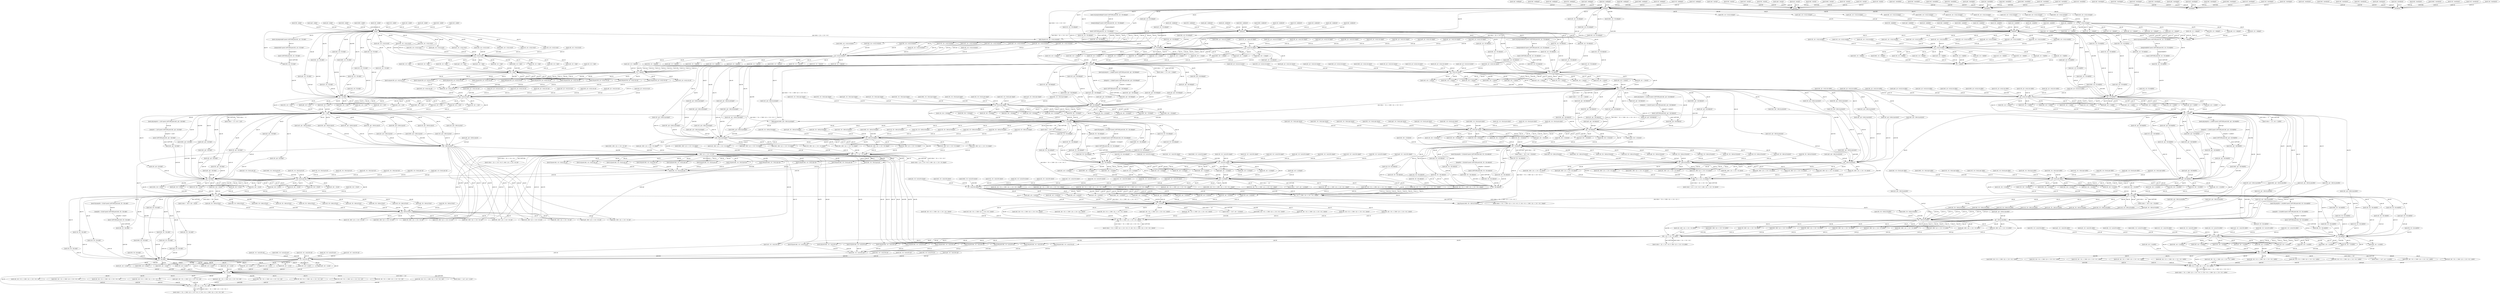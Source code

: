 digraph pds {
    "a$ = {a}@?"[color="black"];
    "[push a$] ; k$ = v$ -> { k0$ = j$ -> { r$ = v$ } }@?"[color="black"];
    "a$ = {a}@?" -> "[push a$] ; k$ = v$ -> { k0$ = j$ -> { r$ = v$ } }@?"[label="pop a$",fontcolor="black",color="black"];
    "[push b$] ; k$ = v$ -> { k0$ = j$ -> { r$ = v$ } }@?"[color="black"];
    "a$ = {a}@?" -> "[push b$] ; k$ = v$ -> { k0$ = j$ -> { r$ = v$ } }@?"[label="pop b$",fontcolor="black",color="black"];
    "[push e$] ; k$ = v$ -> { k0$ = j$ -> { r$ = v$ } }@?"[color="black"];
    "a$ = {a}@?" -> "[push e$] ; k$ = v$ -> { k0$ = j$ -> { r$ = v$ } }@?"[label="pop e$",fontcolor="black",color="black"];
    "[push f$] ; k$ = v$ -> { k0$ = j$ -> { r$ = v$ } }@?"[color="black"];
    "a$ = {a}@?" -> "[push f$] ; k$ = v$ -> { k0$ = j$ -> { r$ = v$ } }@?"[label="pop f$",fontcolor="black",color="black"];
    "[push g$] ; k$ = v$ -> { k0$ = j$ -> { r$ = v$ } }@?"[color="black"];
    "a$ = {a}@?" -> "[push g$] ; k$ = v$ -> { k0$ = j$ -> { r$ = v$ } }@?"[label="pop g$",fontcolor="black",color="black"];
    "[push j$] ; k$ = v$ -> { k0$ = j$ -> { r$ = v$ } }@?"[color="black"];
    "a$ = {a}@?" -> "[push j$] ; k$ = v$ -> { k0$ = j$ -> { r$ = v$ } }@?"[label="pop j$",fontcolor="black",color="black"];
    "k$ = v$ -> { k0$ = j$ -> { r$ = v$ } }@?"[color="black"];
    "a$ = {a}@?" -> "k$ = v$ -> { k0$ = j$ -> { r$ = v$ } }@?"[label="pop k$",fontcolor="black",color="black"];
    "[push k0$] ; k$ = v$ -> { k0$ = j$ -> { r$ = v$ } }@?"[color="black"];
    "a$ = {a}@?" -> "[push k0$] ; k$ = v$ -> { k0$ = j$ -> { r$ = v$ } }@?"[label="pop k0$",fontcolor="black",color="black"];
    "[push r$] ; k$ = v$ -> { k0$ = j$ -> { r$ = v$ } }@?"[color="black"];
    "a$ = {a}@?" -> "[push r$] ; k$ = v$ -> { k0$ = j$ -> { r$ = v$ } }@?"[label="pop r$",fontcolor="black",color="black"];
    "[push v$] ; k$ = v$ -> { k0$ = j$ -> { r$ = v$ } }@?"[color="black"];
    "a$ = {a}@?" -> "[push v$] ; k$ = v$ -> { k0$ = j$ -> { r$ = v$ } }@?"[label="pop v$",fontcolor="black",color="black"];
    "[push z$] ; k$ = v$ -> { k0$ = j$ -> { r$ = v$ } }@?"[color="black"];
    "a$ = {a}@?" -> "[push z$] ; k$ = v$ -> { k0$ = j$ -> { r$ = v$ } }@?"[label="pop z$",fontcolor="black",color="black"];
    "[push value = `{a}'] ; a$ = {a}@?"[color="black"];
    "a$ = {a}@?" -> "[push value = `{a}'] ; a$ = {a}@?"[label="pop CAPTURE",fontcolor="black",color="black"];
    "a$ = {a}@f$|?"[color="black"];
    "[push a$] ; k$ = v$ -> { k0$ = j$ -> { r$ = v$ } }@f$|?"[color="black"];
    "a$ = {a}@f$|?" -> "[push a$] ; k$ = v$ -> { k0$ = j$ -> { r$ = v$ } }@f$|?"[label="pop a$",fontcolor="black",color="black"];
    "[push b$] ; k$ = v$ -> { k0$ = j$ -> { r$ = v$ } }@f$|?"[color="black"];
    "a$ = {a}@f$|?" -> "[push b$] ; k$ = v$ -> { k0$ = j$ -> { r$ = v$ } }@f$|?"[label="pop b$",fontcolor="black",color="black"];
    "[push e$] ; k$ = v$ -> { k0$ = j$ -> { r$ = v$ } }@f$|?"[color="black"];
    "a$ = {a}@f$|?" -> "[push e$] ; k$ = v$ -> { k0$ = j$ -> { r$ = v$ } }@f$|?"[label="pop e$",fontcolor="black",color="black"];
    "[push f$] ; k$ = v$ -> { k0$ = j$ -> { r$ = v$ } }@f$|?"[color="black"];
    "a$ = {a}@f$|?" -> "[push f$] ; k$ = v$ -> { k0$ = j$ -> { r$ = v$ } }@f$|?"[label="pop f$",fontcolor="black",color="black"];
    "[push g$] ; k$ = v$ -> { k0$ = j$ -> { r$ = v$ } }@f$|?"[color="black"];
    "a$ = {a}@f$|?" -> "[push g$] ; k$ = v$ -> { k0$ = j$ -> { r$ = v$ } }@f$|?"[label="pop g$",fontcolor="black",color="black"];
    "[push j$] ; k$ = v$ -> { k0$ = j$ -> { r$ = v$ } }@f$|?"[color="black"];
    "a$ = {a}@f$|?" -> "[push j$] ; k$ = v$ -> { k0$ = j$ -> { r$ = v$ } }@f$|?"[label="pop j$",fontcolor="black",color="black"];
    "k$ = v$ -> { k0$ = j$ -> { r$ = v$ } }@f$|?"[color="black"];
    "a$ = {a}@f$|?" -> "k$ = v$ -> { k0$ = j$ -> { r$ = v$ } }@f$|?"[label="pop k$",fontcolor="black",color="black"];
    "[push k0$] ; k$ = v$ -> { k0$ = j$ -> { r$ = v$ } }@f$|?"[color="black"];
    "a$ = {a}@f$|?" -> "[push k0$] ; k$ = v$ -> { k0$ = j$ -> { r$ = v$ } }@f$|?"[label="pop k0$",fontcolor="black",color="black"];
    "[push r$] ; k$ = v$ -> { k0$ = j$ -> { r$ = v$ } }@f$|?"[color="black"];
    "a$ = {a}@f$|?" -> "[push r$] ; k$ = v$ -> { k0$ = j$ -> { r$ = v$ } }@f$|?"[label="pop r$",fontcolor="black",color="black"];
    "[push v$] ; k$ = v$ -> { k0$ = j$ -> { r$ = v$ } }@f$|?"[color="black"];
    "a$ = {a}@f$|?" -> "[push v$] ; k$ = v$ -> { k0$ = j$ -> { r$ = v$ } }@f$|?"[label="pop v$",fontcolor="black",color="black"];
    "[push z$] ; k$ = v$ -> { k0$ = j$ -> { r$ = v$ } }@f$|?"[color="black"];
    "a$ = {a}@f$|?" -> "[push z$] ; k$ = v$ -> { k0$ = j$ -> { r$ = v$ } }@f$|?"[label="pop z$",fontcolor="black",color="black"];
    "[push value = `{a}'] ; a$ = {a}@f$|?"[color="black"];
    "a$ = {a}@f$|?" -> "[push value = `{a}'] ; a$ = {a}@f$|?"[label="pop CAPTURE",fontcolor="black",color="black"];
    "a$ = {a}@g$|?"[color="black"];
    "[push a$] ; k$ = v$ -> { k0$ = j$ -> { r$ = v$ } }@g$|?"[color="black"];
    "a$ = {a}@g$|?" -> "[push a$] ; k$ = v$ -> { k0$ = j$ -> { r$ = v$ } }@g$|?"[label="pop a$",fontcolor="black",color="black"];
    "[push b$] ; k$ = v$ -> { k0$ = j$ -> { r$ = v$ } }@g$|?"[color="black"];
    "a$ = {a}@g$|?" -> "[push b$] ; k$ = v$ -> { k0$ = j$ -> { r$ = v$ } }@g$|?"[label="pop b$",fontcolor="black",color="black"];
    "[push e$] ; k$ = v$ -> { k0$ = j$ -> { r$ = v$ } }@g$|?"[color="black"];
    "a$ = {a}@g$|?" -> "[push e$] ; k$ = v$ -> { k0$ = j$ -> { r$ = v$ } }@g$|?"[label="pop e$",fontcolor="black",color="black"];
    "[push f$] ; k$ = v$ -> { k0$ = j$ -> { r$ = v$ } }@g$|?"[color="black"];
    "a$ = {a}@g$|?" -> "[push f$] ; k$ = v$ -> { k0$ = j$ -> { r$ = v$ } }@g$|?"[label="pop f$",fontcolor="black",color="black"];
    "[push g$] ; k$ = v$ -> { k0$ = j$ -> { r$ = v$ } }@g$|?"[color="black"];
    "a$ = {a}@g$|?" -> "[push g$] ; k$ = v$ -> { k0$ = j$ -> { r$ = v$ } }@g$|?"[label="pop g$",fontcolor="black",color="black"];
    "[push j$] ; k$ = v$ -> { k0$ = j$ -> { r$ = v$ } }@g$|?"[color="black"];
    "a$ = {a}@g$|?" -> "[push j$] ; k$ = v$ -> { k0$ = j$ -> { r$ = v$ } }@g$|?"[label="pop j$",fontcolor="black",color="black"];
    "k$ = v$ -> { k0$ = j$ -> { r$ = v$ } }@g$|?"[color="black"];
    "a$ = {a}@g$|?" -> "k$ = v$ -> { k0$ = j$ -> { r$ = v$ } }@g$|?"[label="pop k$",fontcolor="black",color="black"];
    "[push k0$] ; k$ = v$ -> { k0$ = j$ -> { r$ = v$ } }@g$|?"[color="black"];
    "a$ = {a}@g$|?" -> "[push k0$] ; k$ = v$ -> { k0$ = j$ -> { r$ = v$ } }@g$|?"[label="pop k0$",fontcolor="black",color="black"];
    "[push r$] ; k$ = v$ -> { k0$ = j$ -> { r$ = v$ } }@g$|?"[color="black"];
    "a$ = {a}@g$|?" -> "[push r$] ; k$ = v$ -> { k0$ = j$ -> { r$ = v$ } }@g$|?"[label="pop r$",fontcolor="black",color="black"];
    "[push v$] ; k$ = v$ -> { k0$ = j$ -> { r$ = v$ } }@g$|?"[color="black"];
    "a$ = {a}@g$|?" -> "[push v$] ; k$ = v$ -> { k0$ = j$ -> { r$ = v$ } }@g$|?"[label="pop v$",fontcolor="black",color="black"];
    "[push z$] ; k$ = v$ -> { k0$ = j$ -> { r$ = v$ } }@g$|?"[color="black"];
    "a$ = {a}@g$|?" -> "[push z$] ; k$ = v$ -> { k0$ = j$ -> { r$ = v$ } }@g$|?"[label="pop z$",fontcolor="black",color="black"];
    "[push value = `{a}'] ; a$ = {a}@g$|?"[color="black"];
    "a$ = {a}@g$|?" -> "[push value = `{a}'] ; a$ = {a}@g$|?"[label="pop CAPTURE",fontcolor="black",color="black"];
    "a$ = {a}@z$|?"[color="black"];
    "[push a$] ; k$ = v$ -> { k0$ = j$ -> { r$ = v$ } }@z$|?"[color="black"];
    "a$ = {a}@z$|?" -> "[push a$] ; k$ = v$ -> { k0$ = j$ -> { r$ = v$ } }@z$|?"[label="pop a$",fontcolor="black",color="black"];
    "[push b$] ; k$ = v$ -> { k0$ = j$ -> { r$ = v$ } }@z$|?"[color="black"];
    "a$ = {a}@z$|?" -> "[push b$] ; k$ = v$ -> { k0$ = j$ -> { r$ = v$ } }@z$|?"[label="pop b$",fontcolor="black",color="black"];
    "[push e$] ; k$ = v$ -> { k0$ = j$ -> { r$ = v$ } }@z$|?"[color="black"];
    "a$ = {a}@z$|?" -> "[push e$] ; k$ = v$ -> { k0$ = j$ -> { r$ = v$ } }@z$|?"[label="pop e$",fontcolor="black",color="black"];
    "[push f$] ; k$ = v$ -> { k0$ = j$ -> { r$ = v$ } }@z$|?"[color="black"];
    "a$ = {a}@z$|?" -> "[push f$] ; k$ = v$ -> { k0$ = j$ -> { r$ = v$ } }@z$|?"[label="pop f$",fontcolor="black",color="black"];
    "[push g$] ; k$ = v$ -> { k0$ = j$ -> { r$ = v$ } }@z$|?"[color="black"];
    "a$ = {a}@z$|?" -> "[push g$] ; k$ = v$ -> { k0$ = j$ -> { r$ = v$ } }@z$|?"[label="pop g$",fontcolor="black",color="black"];
    "[push j$] ; k$ = v$ -> { k0$ = j$ -> { r$ = v$ } }@z$|?"[color="black"];
    "a$ = {a}@z$|?" -> "[push j$] ; k$ = v$ -> { k0$ = j$ -> { r$ = v$ } }@z$|?"[label="pop j$",fontcolor="black",color="black"];
    "k$ = v$ -> { k0$ = j$ -> { r$ = v$ } }@z$|?"[color="black"];
    "a$ = {a}@z$|?" -> "k$ = v$ -> { k0$ = j$ -> { r$ = v$ } }@z$|?"[label="pop k$",fontcolor="black",color="black"];
    "[push k0$] ; k$ = v$ -> { k0$ = j$ -> { r$ = v$ } }@z$|?"[color="black"];
    "a$ = {a}@z$|?" -> "[push k0$] ; k$ = v$ -> { k0$ = j$ -> { r$ = v$ } }@z$|?"[label="pop k0$",fontcolor="black",color="black"];
    "[push r$] ; k$ = v$ -> { k0$ = j$ -> { r$ = v$ } }@z$|?"[color="black"];
    "a$ = {a}@z$|?" -> "[push r$] ; k$ = v$ -> { k0$ = j$ -> { r$ = v$ } }@z$|?"[label="pop r$",fontcolor="black",color="black"];
    "[push v$] ; k$ = v$ -> { k0$ = j$ -> { r$ = v$ } }@z$|?"[color="black"];
    "a$ = {a}@z$|?" -> "[push v$] ; k$ = v$ -> { k0$ = j$ -> { r$ = v$ } }@z$|?"[label="pop v$",fontcolor="black",color="black"];
    "[push z$] ; k$ = v$ -> { k0$ = j$ -> { r$ = v$ } }@z$|?"[color="black"];
    "a$ = {a}@z$|?" -> "[push z$] ; k$ = v$ -> { k0$ = j$ -> { r$ = v$ } }@z$|?"[label="pop z$",fontcolor="black",color="black"];
    "[push value = `{a}'] ; a$ = {a}@z$|?"[color="black"];
    "a$ = {a}@z$|?" -> "[push value = `{a}'] ; a$ = {a}@z$|?"[label="pop CAPTURE",fontcolor="black",color="black"];
    "[push a$] ; f$ = k$ a$@?"[color="black"];
    "b$ = {b}@?" -> "[push a$] ; f$ = k$ a$@?"[label="pop a$",fontcolor="black",color="black"];
    "[push a$] ; f$ = k0$ @ f$-@?"[color="black"];
    "b$ = {b}@?" -> "[push a$] ; f$ = k0$ @ f$-@?"[label="pop a$",fontcolor="black",color="black"];
    "[push b$] ; f$ = k$ a$@?"[color="black"];
    "b$ = {b}@?" -> "[push b$] ; f$ = k$ a$@?"[label="pop b$",fontcolor="black",color="black"];
    "[push b$] ; f$ = k0$ @ f$-@?"[color="black"];
    "b$ = {b}@?" -> "[push b$] ; f$ = k0$ @ f$-@?"[label="pop b$",fontcolor="black",color="black"];
    "[push e$] ; f$ = k$ a$@?"[color="black"];
    "b$ = {b}@?" -> "[push e$] ; f$ = k$ a$@?"[label="pop e$",fontcolor="black",color="black"];
    "[push e$] ; f$ = k0$ @ f$-@?"[color="black"];
    "b$ = {b}@?" -> "[push e$] ; f$ = k0$ @ f$-@?"[label="pop e$",fontcolor="black",color="black"];
    "[push f$;jump(b$ = {b}@?);push CAPTURE;push k$] ; f$ = k$ a$@?"[color="black"];
    "b$ = {b}@?" -> "[push f$;jump(b$ = {b}@?);push CAPTURE;push k$] ; f$ = k$ a$@?"[label="pop f$",fontcolor="black",color="black"];
    "[push g$] ; f$ = k$ a$@?"[color="black"];
    "b$ = {b}@?" -> "[push g$] ; f$ = k$ a$@?"[label="pop g$",fontcolor="black",color="black"];
    "[push g$] ; f$ = k0$ @ f$-@?"[color="black"];
    "b$ = {b}@?" -> "[push g$] ; f$ = k0$ @ f$-@?"[label="pop g$",fontcolor="black",color="black"];
    "[push j$] ; f$ = k$ a$@?"[color="black"];
    "b$ = {b}@?" -> "[push j$] ; f$ = k$ a$@?"[label="pop j$",fontcolor="black",color="black"];
    "[push j$] ; f$ = k0$ @ f$-@?"[color="black"];
    "b$ = {b}@?" -> "[push j$] ; f$ = k0$ @ f$-@?"[label="pop j$",fontcolor="black",color="black"];
    "[push k$] ; f$ = k$ a$@?"[color="black"];
    "b$ = {b}@?" -> "[push k$] ; f$ = k$ a$@?"[label="pop k$",fontcolor="black",color="black"];
    "[push k$] ; f$ = k0$ @ f$-@?"[color="black"];
    "b$ = {b}@?" -> "[push k$] ; f$ = k0$ @ f$-@?"[label="pop k$",fontcolor="black",color="black"];
    "[push k0$] ; f$ = k$ a$@?"[color="black"];
    "b$ = {b}@?" -> "[push k0$] ; f$ = k$ a$@?"[label="pop k0$",fontcolor="black",color="black"];
    "[push k0$] ; f$ = k0$ @ f$-@?"[color="black"];
    "b$ = {b}@?" -> "[push k0$] ; f$ = k0$ @ f$-@?"[label="pop k0$",fontcolor="black",color="black"];
    "[push r$] ; f$ = k$ a$@?"[color="black"];
    "b$ = {b}@?" -> "[push r$] ; f$ = k$ a$@?"[label="pop r$",fontcolor="black",color="black"];
    "[push r$] ; f$ = k0$ @ f$-@?"[color="black"];
    "b$ = {b}@?" -> "[push r$] ; f$ = k0$ @ f$-@?"[label="pop r$",fontcolor="black",color="black"];
    "[push v$] ; f$ = k$ a$@?"[color="black"];
    "b$ = {b}@?" -> "[push v$] ; f$ = k$ a$@?"[label="pop v$",fontcolor="black",color="black"];
    "[push v$] ; f$ = k0$ @ f$-@?"[color="black"];
    "b$ = {b}@?" -> "[push v$] ; f$ = k0$ @ f$-@?"[label="pop v$",fontcolor="black",color="black"];
    "[push z$] ; f$ = k$ a$@?"[color="black"];
    "b$ = {b}@?" -> "[push z$] ; f$ = k$ a$@?"[label="pop z$",fontcolor="black",color="black"];
    "[push z$] ; f$ = k0$ @ f$-@?"[color="black"];
    "b$ = {b}@?" -> "[push z$] ; f$ = k0$ @ f$-@?"[label="pop z$",fontcolor="black",color="black"];
    "[pop f$;push k0$] ; f$ = k0$ @ f$-@f$|?"[color="black"];
    "b$ = {b}@?" -> "[pop f$;push k0$] ; f$ = k0$ @ f$-@f$|?"[label="pop value = `v$ -> { k0$ = j$ -> { r$ = v$ } }'",fontcolor="black",color="black"];
    "[push value = `{b}'] ; b$ = {b}@?"[color="black"];
    "b$ = {b}@?" -> "[push value = `{b}'] ; b$ = {b}@?"[label="pop CAPTURE",fontcolor="black",color="black"];
    "[push a$] ; f$ = k$ a$@f$|?"[color="black"];
    "b$ = {b}@f$|?" -> "[push a$] ; f$ = k$ a$@f$|?"[label="pop a$",fontcolor="black",color="black"];
    "[push a$] ; f$ = k0$ @ f$-@f$|?"[color="black"];
    "b$ = {b}@f$|?" -> "[push a$] ; f$ = k0$ @ f$-@f$|?"[label="pop a$",fontcolor="black",color="black"];
    "[push b$] ; f$ = k$ a$@f$|?"[color="black"];
    "b$ = {b}@f$|?" -> "[push b$] ; f$ = k$ a$@f$|?"[label="pop b$",fontcolor="black",color="black"];
    "[push b$] ; f$ = k0$ @ f$-@f$|?"[color="black"];
    "b$ = {b}@f$|?" -> "[push b$] ; f$ = k0$ @ f$-@f$|?"[label="pop b$",fontcolor="black",color="black"];
    "[push e$] ; f$ = k$ a$@f$|?"[color="black"];
    "b$ = {b}@f$|?" -> "[push e$] ; f$ = k$ a$@f$|?"[label="pop e$",fontcolor="black",color="black"];
    "[push e$] ; f$ = k0$ @ f$-@f$|?"[color="black"];
    "b$ = {b}@f$|?" -> "[push e$] ; f$ = k0$ @ f$-@f$|?"[label="pop e$",fontcolor="black",color="black"];
    "[push f$;jump(b$ = {b}@f$|?);push CAPTURE;push k$] ; f$ = k$ a$@f$|?"[color="black"];
    "b$ = {b}@f$|?" -> "[push f$;jump(b$ = {b}@f$|?);push CAPTURE;push k$] ; f$ = k$ a$@f$|?"[label="pop f$",fontcolor="black",color="black"];
    "[push g$] ; f$ = k$ a$@f$|?"[color="black"];
    "b$ = {b}@f$|?" -> "[push g$] ; f$ = k$ a$@f$|?"[label="pop g$",fontcolor="black",color="black"];
    "[push g$] ; f$ = k0$ @ f$-@f$|?"[color="black"];
    "b$ = {b}@f$|?" -> "[push g$] ; f$ = k0$ @ f$-@f$|?"[label="pop g$",fontcolor="black",color="black"];
    "[push j$] ; f$ = k$ a$@f$|?"[color="black"];
    "b$ = {b}@f$|?" -> "[push j$] ; f$ = k$ a$@f$|?"[label="pop j$",fontcolor="black",color="black"];
    "[push j$] ; f$ = k0$ @ f$-@f$|?"[color="black"];
    "b$ = {b}@f$|?" -> "[push j$] ; f$ = k0$ @ f$-@f$|?"[label="pop j$",fontcolor="black",color="black"];
    "[push k$] ; f$ = k$ a$@f$|?"[color="black"];
    "b$ = {b}@f$|?" -> "[push k$] ; f$ = k$ a$@f$|?"[label="pop k$",fontcolor="black",color="black"];
    "[push k$] ; f$ = k0$ @ f$-@f$|?"[color="black"];
    "b$ = {b}@f$|?" -> "[push k$] ; f$ = k0$ @ f$-@f$|?"[label="pop k$",fontcolor="black",color="black"];
    "[push k0$] ; f$ = k$ a$@f$|?"[color="black"];
    "b$ = {b}@f$|?" -> "[push k0$] ; f$ = k$ a$@f$|?"[label="pop k0$",fontcolor="black",color="black"];
    "b$ = {b}@f$|?" -> "[push k0$] ; f$ = k0$ @ f$-@f$|?"[label="pop k0$",fontcolor="black",color="black"];
    "[push r$] ; f$ = k$ a$@f$|?"[color="black"];
    "b$ = {b}@f$|?" -> "[push r$] ; f$ = k$ a$@f$|?"[label="pop r$",fontcolor="black",color="black"];
    "[push r$] ; f$ = k0$ @ f$-@f$|?"[color="black"];
    "b$ = {b}@f$|?" -> "[push r$] ; f$ = k0$ @ f$-@f$|?"[label="pop r$",fontcolor="black",color="black"];
    "[push v$] ; f$ = k$ a$@f$|?"[color="black"];
    "b$ = {b}@f$|?" -> "[push v$] ; f$ = k$ a$@f$|?"[label="pop v$",fontcolor="black",color="black"];
    "[push v$] ; f$ = k0$ @ f$-@f$|?"[color="black"];
    "b$ = {b}@f$|?" -> "[push v$] ; f$ = k0$ @ f$-@f$|?"[label="pop v$",fontcolor="black",color="black"];
    "[push z$] ; f$ = k$ a$@f$|?"[color="black"];
    "b$ = {b}@f$|?" -> "[push z$] ; f$ = k$ a$@f$|?"[label="pop z$",fontcolor="black",color="black"];
    "[push z$] ; f$ = k0$ @ f$-@f$|?"[color="black"];
    "b$ = {b}@f$|?" -> "[push z$] ; f$ = k0$ @ f$-@f$|?"[label="pop z$",fontcolor="black",color="black"];
    "b$ = {b}@f$|?" -> "[pop f$;push k0$] ; f$ = k0$ @ f$-@f$|?"[label="pop value = `v$ -> { k0$ = j$ -> { r$ = v$ } }'",fontcolor="black",color="black"];
    "[push value = `{b}'] ; b$ = {b}@f$|?"[color="black"];
    "b$ = {b}@f$|?" -> "[push value = `{b}'] ; b$ = {b}@f$|?"[label="pop CAPTURE",fontcolor="black",color="black"];
    "[push a$] ; f$ = k$ a$@g$|?"[color="black"];
    "b$ = {b}@g$|?" -> "[push a$] ; f$ = k$ a$@g$|?"[label="pop a$",fontcolor="black",color="black"];
    "[push a$] ; f$ = k0$ @ f$-@g$|?"[color="black"];
    "b$ = {b}@g$|?" -> "[push a$] ; f$ = k0$ @ f$-@g$|?"[label="pop a$",fontcolor="black",color="black"];
    "[push b$] ; f$ = k$ a$@g$|?"[color="black"];
    "b$ = {b}@g$|?" -> "[push b$] ; f$ = k$ a$@g$|?"[label="pop b$",fontcolor="black",color="black"];
    "[push b$] ; f$ = k0$ @ f$-@g$|?"[color="black"];
    "b$ = {b}@g$|?" -> "[push b$] ; f$ = k0$ @ f$-@g$|?"[label="pop b$",fontcolor="black",color="black"];
    "[push e$] ; f$ = k$ a$@g$|?"[color="black"];
    "b$ = {b}@g$|?" -> "[push e$] ; f$ = k$ a$@g$|?"[label="pop e$",fontcolor="black",color="black"];
    "[push e$] ; f$ = k0$ @ f$-@g$|?"[color="black"];
    "b$ = {b}@g$|?" -> "[push e$] ; f$ = k0$ @ f$-@g$|?"[label="pop e$",fontcolor="black",color="black"];
    "[push f$;jump(b$ = {b}@g$|?);push CAPTURE;push k$] ; f$ = k$ a$@g$|?"[color="black"];
    "b$ = {b}@g$|?" -> "[push f$;jump(b$ = {b}@g$|?);push CAPTURE;push k$] ; f$ = k$ a$@g$|?"[label="pop f$",fontcolor="black",color="black"];
    "[push g$] ; f$ = k$ a$@g$|?"[color="black"];
    "b$ = {b}@g$|?" -> "[push g$] ; f$ = k$ a$@g$|?"[label="pop g$",fontcolor="black",color="black"];
    "[push g$] ; f$ = k0$ @ f$-@g$|?"[color="black"];
    "b$ = {b}@g$|?" -> "[push g$] ; f$ = k0$ @ f$-@g$|?"[label="pop g$",fontcolor="black",color="black"];
    "[push j$] ; f$ = k$ a$@g$|?"[color="black"];
    "b$ = {b}@g$|?" -> "[push j$] ; f$ = k$ a$@g$|?"[label="pop j$",fontcolor="black",color="black"];
    "[push j$] ; f$ = k0$ @ f$-@g$|?"[color="black"];
    "b$ = {b}@g$|?" -> "[push j$] ; f$ = k0$ @ f$-@g$|?"[label="pop j$",fontcolor="black",color="black"];
    "[push k$] ; f$ = k$ a$@g$|?"[color="black"];
    "b$ = {b}@g$|?" -> "[push k$] ; f$ = k$ a$@g$|?"[label="pop k$",fontcolor="black",color="black"];
    "[push k$] ; f$ = k0$ @ f$-@g$|?"[color="black"];
    "b$ = {b}@g$|?" -> "[push k$] ; f$ = k0$ @ f$-@g$|?"[label="pop k$",fontcolor="black",color="black"];
    "[push k0$] ; f$ = k$ a$@g$|?"[color="black"];
    "b$ = {b}@g$|?" -> "[push k0$] ; f$ = k$ a$@g$|?"[label="pop k0$",fontcolor="black",color="black"];
    "[push k0$] ; f$ = k0$ @ f$-@g$|?"[color="black"];
    "b$ = {b}@g$|?" -> "[push k0$] ; f$ = k0$ @ f$-@g$|?"[label="pop k0$",fontcolor="black",color="black"];
    "[push r$] ; f$ = k$ a$@g$|?"[color="black"];
    "b$ = {b}@g$|?" -> "[push r$] ; f$ = k$ a$@g$|?"[label="pop r$",fontcolor="black",color="black"];
    "[push r$] ; f$ = k0$ @ f$-@g$|?"[color="black"];
    "b$ = {b}@g$|?" -> "[push r$] ; f$ = k0$ @ f$-@g$|?"[label="pop r$",fontcolor="black",color="black"];
    "[push v$] ; f$ = k$ a$@g$|?"[color="black"];
    "b$ = {b}@g$|?" -> "[push v$] ; f$ = k$ a$@g$|?"[label="pop v$",fontcolor="black",color="black"];
    "[push v$] ; f$ = k0$ @ f$-@g$|?"[color="black"];
    "b$ = {b}@g$|?" -> "[push v$] ; f$ = k0$ @ f$-@g$|?"[label="pop v$",fontcolor="black",color="black"];
    "[push z$] ; f$ = k$ a$@g$|?"[color="black"];
    "b$ = {b}@g$|?" -> "[push z$] ; f$ = k$ a$@g$|?"[label="pop z$",fontcolor="black",color="black"];
    "[push z$] ; f$ = k0$ @ f$-@g$|?"[color="black"];
    "b$ = {b}@g$|?" -> "[push z$] ; f$ = k0$ @ f$-@g$|?"[label="pop z$",fontcolor="black",color="black"];
    "b$ = {b}@g$|?" -> "[pop f$;push k0$] ; f$ = k0$ @ f$-@f$|?"[label="pop value = `v$ -> { k0$ = j$ -> { r$ = v$ } }'",fontcolor="black",color="black"];
    "[push value = `{b}'] ; b$ = {b}@g$|?"[color="black"];
    "b$ = {b}@g$|?" -> "[push value = `{b}'] ; b$ = {b}@g$|?"[label="pop CAPTURE",fontcolor="black",color="black"];
    "[push a$] ; f$ = k$ a$@z$|?"[color="black"];
    "b$ = {b}@z$|?" -> "[push a$] ; f$ = k$ a$@z$|?"[label="pop a$",fontcolor="black",color="black"];
    "[push a$] ; f$ = k0$ @ f$-@z$|?"[color="black"];
    "b$ = {b}@z$|?" -> "[push a$] ; f$ = k0$ @ f$-@z$|?"[label="pop a$",fontcolor="black",color="black"];
    "[push b$] ; f$ = k$ a$@z$|?"[color="black"];
    "b$ = {b}@z$|?" -> "[push b$] ; f$ = k$ a$@z$|?"[label="pop b$",fontcolor="black",color="black"];
    "[push b$] ; f$ = k0$ @ f$-@z$|?"[color="black"];
    "b$ = {b}@z$|?" -> "[push b$] ; f$ = k0$ @ f$-@z$|?"[label="pop b$",fontcolor="black",color="black"];
    "[push e$] ; f$ = k$ a$@z$|?"[color="black"];
    "b$ = {b}@z$|?" -> "[push e$] ; f$ = k$ a$@z$|?"[label="pop e$",fontcolor="black",color="black"];
    "[push e$] ; f$ = k0$ @ f$-@z$|?"[color="black"];
    "b$ = {b}@z$|?" -> "[push e$] ; f$ = k0$ @ f$-@z$|?"[label="pop e$",fontcolor="black",color="black"];
    "[push f$;jump(b$ = {b}@z$|?);push CAPTURE;push k$] ; f$ = k$ a$@z$|?"[color="black"];
    "b$ = {b}@z$|?" -> "[push f$;jump(b$ = {b}@z$|?);push CAPTURE;push k$] ; f$ = k$ a$@z$|?"[label="pop f$",fontcolor="black",color="black"];
    "[push g$] ; f$ = k$ a$@z$|?"[color="black"];
    "b$ = {b}@z$|?" -> "[push g$] ; f$ = k$ a$@z$|?"[label="pop g$",fontcolor="black",color="black"];
    "[push g$] ; f$ = k0$ @ f$-@z$|?"[color="black"];
    "b$ = {b}@z$|?" -> "[push g$] ; f$ = k0$ @ f$-@z$|?"[label="pop g$",fontcolor="black",color="black"];
    "[push j$] ; f$ = k$ a$@z$|?"[color="black"];
    "b$ = {b}@z$|?" -> "[push j$] ; f$ = k$ a$@z$|?"[label="pop j$",fontcolor="black",color="black"];
    "[push j$] ; f$ = k0$ @ f$-@z$|?"[color="black"];
    "b$ = {b}@z$|?" -> "[push j$] ; f$ = k0$ @ f$-@z$|?"[label="pop j$",fontcolor="black",color="black"];
    "[push k$] ; f$ = k$ a$@z$|?"[color="black"];
    "b$ = {b}@z$|?" -> "[push k$] ; f$ = k$ a$@z$|?"[label="pop k$",fontcolor="black",color="black"];
    "[push k$] ; f$ = k0$ @ f$-@z$|?"[color="black"];
    "b$ = {b}@z$|?" -> "[push k$] ; f$ = k0$ @ f$-@z$|?"[label="pop k$",fontcolor="black",color="black"];
    "[push k0$] ; f$ = k$ a$@z$|?"[color="black"];
    "b$ = {b}@z$|?" -> "[push k0$] ; f$ = k$ a$@z$|?"[label="pop k0$",fontcolor="black",color="black"];
    "[push k0$] ; f$ = k0$ @ f$-@z$|?"[color="black"];
    "b$ = {b}@z$|?" -> "[push k0$] ; f$ = k0$ @ f$-@z$|?"[label="pop k0$",fontcolor="black",color="black"];
    "[push r$] ; f$ = k$ a$@z$|?"[color="black"];
    "b$ = {b}@z$|?" -> "[push r$] ; f$ = k$ a$@z$|?"[label="pop r$",fontcolor="black",color="black"];
    "[push r$] ; f$ = k0$ @ f$-@z$|?"[color="black"];
    "b$ = {b}@z$|?" -> "[push r$] ; f$ = k0$ @ f$-@z$|?"[label="pop r$",fontcolor="black",color="black"];
    "[push v$] ; f$ = k$ a$@z$|?"[color="black"];
    "b$ = {b}@z$|?" -> "[push v$] ; f$ = k$ a$@z$|?"[label="pop v$",fontcolor="black",color="black"];
    "[push v$] ; f$ = k0$ @ f$-@z$|?"[color="black"];
    "b$ = {b}@z$|?" -> "[push v$] ; f$ = k0$ @ f$-@z$|?"[label="pop v$",fontcolor="black",color="black"];
    "[push z$] ; f$ = k$ a$@z$|?"[color="black"];
    "b$ = {b}@z$|?" -> "[push z$] ; f$ = k$ a$@z$|?"[label="pop z$",fontcolor="black",color="black"];
    "[push z$] ; f$ = k0$ @ f$-@z$|?"[color="black"];
    "b$ = {b}@z$|?" -> "[push z$] ; f$ = k0$ @ f$-@z$|?"[label="pop z$",fontcolor="black",color="black"];
    "b$ = {b}@z$|?" -> "[pop f$;push k0$] ; f$ = k0$ @ f$-@f$|?"[label="pop value = `v$ -> { k0$ = j$ -> { r$ = v$ } }'",fontcolor="black",color="black"];
    "[push value = `{b}'] ; b$ = {b}@z$|?"[color="black"];
    "b$ = {b}@z$|?" -> "[push value = `{b}'] ; b$ = {b}@z$|?"[label="pop CAPTURE",fontcolor="black",color="black"];
    "[push a$] ; g$ = k$ b$@?"[color="black"];
    "e$ = {}@?" -> "[push a$] ; g$ = k$ b$@?"[label="pop a$",fontcolor="black",color="black"];
    "[push a$] ; g$ = k0$ @ g$-@?"[color="black"];
    "e$ = {}@?" -> "[push a$] ; g$ = k0$ @ g$-@?"[label="pop a$",fontcolor="black",color="black"];
    "[push b$] ; g$ = k$ b$@?"[color="black"];
    "e$ = {}@?" -> "[push b$] ; g$ = k$ b$@?"[label="pop b$",fontcolor="black",color="black"];
    "[push b$] ; g$ = k0$ @ g$-@?"[color="black"];
    "e$ = {}@?" -> "[push b$] ; g$ = k0$ @ g$-@?"[label="pop b$",fontcolor="black",color="black"];
    "[push e$] ; g$ = k$ b$@?"[color="black"];
    "e$ = {}@?" -> "[push e$] ; g$ = k$ b$@?"[label="pop e$",fontcolor="black",color="black"];
    "[push e$] ; g$ = k0$ @ g$-@?"[color="black"];
    "e$ = {}@?" -> "[push e$] ; g$ = k0$ @ g$-@?"[label="pop e$",fontcolor="black",color="black"];
    "[push f$] ; g$ = k$ b$@?"[color="black"];
    "e$ = {}@?" -> "[push f$] ; g$ = k$ b$@?"[label="pop f$",fontcolor="black",color="black"];
    "[push f$] ; g$ = k0$ @ g$-@?"[color="black"];
    "e$ = {}@?" -> "[push f$] ; g$ = k0$ @ g$-@?"[label="pop f$",fontcolor="black",color="black"];
    "[push g$;jump(e$ = {}@?);push CAPTURE;push k$] ; g$ = k$ b$@?"[color="black"];
    "e$ = {}@?" -> "[push g$;jump(e$ = {}@?);push CAPTURE;push k$] ; g$ = k$ b$@?"[label="pop g$",fontcolor="black",color="black"];
    "[push j$] ; g$ = k$ b$@?"[color="black"];
    "e$ = {}@?" -> "[push j$] ; g$ = k$ b$@?"[label="pop j$",fontcolor="black",color="black"];
    "[push j$] ; g$ = k0$ @ g$-@?"[color="black"];
    "e$ = {}@?" -> "[push j$] ; g$ = k0$ @ g$-@?"[label="pop j$",fontcolor="black",color="black"];
    "[push k$] ; g$ = k$ b$@?"[color="black"];
    "e$ = {}@?" -> "[push k$] ; g$ = k$ b$@?"[label="pop k$",fontcolor="black",color="black"];
    "[push k$] ; g$ = k0$ @ g$-@?"[color="black"];
    "e$ = {}@?" -> "[push k$] ; g$ = k0$ @ g$-@?"[label="pop k$",fontcolor="black",color="black"];
    "[push k0$] ; g$ = k$ b$@?"[color="black"];
    "e$ = {}@?" -> "[push k0$] ; g$ = k$ b$@?"[label="pop k0$",fontcolor="black",color="black"];
    "[push k0$] ; g$ = k0$ @ g$-@?"[color="black"];
    "e$ = {}@?" -> "[push k0$] ; g$ = k0$ @ g$-@?"[label="pop k0$",fontcolor="black",color="black"];
    "[push r$] ; g$ = k$ b$@?"[color="black"];
    "e$ = {}@?" -> "[push r$] ; g$ = k$ b$@?"[label="pop r$",fontcolor="black",color="black"];
    "[push r$] ; g$ = k0$ @ g$-@?"[color="black"];
    "e$ = {}@?" -> "[push r$] ; g$ = k0$ @ g$-@?"[label="pop r$",fontcolor="black",color="black"];
    "[push v$] ; g$ = k$ b$@?"[color="black"];
    "e$ = {}@?" -> "[push v$] ; g$ = k$ b$@?"[label="pop v$",fontcolor="black",color="black"];
    "[push v$] ; g$ = k0$ @ g$-@?"[color="black"];
    "e$ = {}@?" -> "[push v$] ; g$ = k0$ @ g$-@?"[label="pop v$",fontcolor="black",color="black"];
    "[push z$] ; g$ = k$ b$@?"[color="black"];
    "e$ = {}@?" -> "[push z$] ; g$ = k$ b$@?"[label="pop z$",fontcolor="black",color="black"];
    "[push z$] ; g$ = k0$ @ g$-@?"[color="black"];
    "e$ = {}@?" -> "[push z$] ; g$ = k0$ @ g$-@?"[label="pop z$",fontcolor="black",color="black"];
    "[pop g$;push k0$] ; g$ = k0$ @ g$-@g$|?"[color="black"];
    "e$ = {}@?" -> "[pop g$;push k0$] ; g$ = k0$ @ g$-@g$|?"[label="pop value = `v$ -> { k0$ = j$ -> { r$ = v$ } }'",fontcolor="black",color="black"];
    "[push value = `{}'] ; e$ = {}@?"[color="black"];
    "e$ = {}@?" -> "[push value = `{}'] ; e$ = {}@?"[label="pop CAPTURE",fontcolor="black",color="black"];
    "[push a$] ; g$ = k$ b$@f$|?"[color="black"];
    "e$ = {}@f$|?" -> "[push a$] ; g$ = k$ b$@f$|?"[label="pop a$",fontcolor="black",color="black"];
    "[push a$] ; g$ = k0$ @ g$-@f$|?"[color="black"];
    "e$ = {}@f$|?" -> "[push a$] ; g$ = k0$ @ g$-@f$|?"[label="pop a$",fontcolor="black",color="black"];
    "[push b$] ; g$ = k$ b$@f$|?"[color="black"];
    "e$ = {}@f$|?" -> "[push b$] ; g$ = k$ b$@f$|?"[label="pop b$",fontcolor="black",color="black"];
    "[push b$] ; g$ = k0$ @ g$-@f$|?"[color="black"];
    "e$ = {}@f$|?" -> "[push b$] ; g$ = k0$ @ g$-@f$|?"[label="pop b$",fontcolor="black",color="black"];
    "[push e$] ; g$ = k$ b$@f$|?"[color="black"];
    "e$ = {}@f$|?" -> "[push e$] ; g$ = k$ b$@f$|?"[label="pop e$",fontcolor="black",color="black"];
    "[push e$] ; g$ = k0$ @ g$-@f$|?"[color="black"];
    "e$ = {}@f$|?" -> "[push e$] ; g$ = k0$ @ g$-@f$|?"[label="pop e$",fontcolor="black",color="black"];
    "[push f$] ; g$ = k$ b$@f$|?"[color="black"];
    "e$ = {}@f$|?" -> "[push f$] ; g$ = k$ b$@f$|?"[label="pop f$",fontcolor="black",color="black"];
    "[push f$] ; g$ = k0$ @ g$-@f$|?"[color="black"];
    "e$ = {}@f$|?" -> "[push f$] ; g$ = k0$ @ g$-@f$|?"[label="pop f$",fontcolor="black",color="black"];
    "[push g$;jump(e$ = {}@f$|?);push CAPTURE;push k$] ; g$ = k$ b$@f$|?"[color="black"];
    "e$ = {}@f$|?" -> "[push g$;jump(e$ = {}@f$|?);push CAPTURE;push k$] ; g$ = k$ b$@f$|?"[label="pop g$",fontcolor="black",color="black"];
    "[push j$] ; g$ = k$ b$@f$|?"[color="black"];
    "e$ = {}@f$|?" -> "[push j$] ; g$ = k$ b$@f$|?"[label="pop j$",fontcolor="black",color="black"];
    "[push j$] ; g$ = k0$ @ g$-@f$|?"[color="black"];
    "e$ = {}@f$|?" -> "[push j$] ; g$ = k0$ @ g$-@f$|?"[label="pop j$",fontcolor="black",color="black"];
    "[push k$] ; g$ = k$ b$@f$|?"[color="black"];
    "e$ = {}@f$|?" -> "[push k$] ; g$ = k$ b$@f$|?"[label="pop k$",fontcolor="black",color="black"];
    "[push k$] ; g$ = k0$ @ g$-@f$|?"[color="black"];
    "e$ = {}@f$|?" -> "[push k$] ; g$ = k0$ @ g$-@f$|?"[label="pop k$",fontcolor="black",color="black"];
    "[push k0$] ; g$ = k$ b$@f$|?"[color="black"];
    "e$ = {}@f$|?" -> "[push k0$] ; g$ = k$ b$@f$|?"[label="pop k0$",fontcolor="black",color="black"];
    "[push k0$] ; g$ = k0$ @ g$-@f$|?"[color="black"];
    "e$ = {}@f$|?" -> "[push k0$] ; g$ = k0$ @ g$-@f$|?"[label="pop k0$",fontcolor="black",color="black"];
    "[push r$] ; g$ = k$ b$@f$|?"[color="black"];
    "e$ = {}@f$|?" -> "[push r$] ; g$ = k$ b$@f$|?"[label="pop r$",fontcolor="black",color="black"];
    "[push r$] ; g$ = k0$ @ g$-@f$|?"[color="black"];
    "e$ = {}@f$|?" -> "[push r$] ; g$ = k0$ @ g$-@f$|?"[label="pop r$",fontcolor="black",color="black"];
    "[push v$] ; g$ = k$ b$@f$|?"[color="black"];
    "e$ = {}@f$|?" -> "[push v$] ; g$ = k$ b$@f$|?"[label="pop v$",fontcolor="black",color="black"];
    "[push v$] ; g$ = k0$ @ g$-@f$|?"[color="black"];
    "e$ = {}@f$|?" -> "[push v$] ; g$ = k0$ @ g$-@f$|?"[label="pop v$",fontcolor="black",color="black"];
    "[push z$] ; g$ = k$ b$@f$|?"[color="black"];
    "e$ = {}@f$|?" -> "[push z$] ; g$ = k$ b$@f$|?"[label="pop z$",fontcolor="black",color="black"];
    "[push z$] ; g$ = k0$ @ g$-@f$|?"[color="black"];
    "e$ = {}@f$|?" -> "[push z$] ; g$ = k0$ @ g$-@f$|?"[label="pop z$",fontcolor="black",color="black"];
    "e$ = {}@f$|?" -> "[pop g$;push k0$] ; g$ = k0$ @ g$-@g$|?"[label="pop value = `v$ -> { k0$ = j$ -> { r$ = v$ } }'",fontcolor="black",color="black"];
    "[push value = `{}'] ; e$ = {}@f$|?"[color="black"];
    "e$ = {}@f$|?" -> "[push value = `{}'] ; e$ = {}@f$|?"[label="pop CAPTURE",fontcolor="black",color="black"];
    "[push a$] ; g$ = k$ b$@g$|?"[color="black"];
    "e$ = {}@g$|?" -> "[push a$] ; g$ = k$ b$@g$|?"[label="pop a$",fontcolor="black",color="black"];
    "[push a$] ; g$ = k0$ @ g$-@g$|?"[color="black"];
    "e$ = {}@g$|?" -> "[push a$] ; g$ = k0$ @ g$-@g$|?"[label="pop a$",fontcolor="black",color="black"];
    "[push b$] ; g$ = k$ b$@g$|?"[color="black"];
    "e$ = {}@g$|?" -> "[push b$] ; g$ = k$ b$@g$|?"[label="pop b$",fontcolor="black",color="black"];
    "[push b$] ; g$ = k0$ @ g$-@g$|?"[color="black"];
    "e$ = {}@g$|?" -> "[push b$] ; g$ = k0$ @ g$-@g$|?"[label="pop b$",fontcolor="black",color="black"];
    "[push e$] ; g$ = k$ b$@g$|?"[color="black"];
    "e$ = {}@g$|?" -> "[push e$] ; g$ = k$ b$@g$|?"[label="pop e$",fontcolor="black",color="black"];
    "[push e$] ; g$ = k0$ @ g$-@g$|?"[color="black"];
    "e$ = {}@g$|?" -> "[push e$] ; g$ = k0$ @ g$-@g$|?"[label="pop e$",fontcolor="black",color="black"];
    "[push f$] ; g$ = k$ b$@g$|?"[color="black"];
    "e$ = {}@g$|?" -> "[push f$] ; g$ = k$ b$@g$|?"[label="pop f$",fontcolor="black",color="black"];
    "[push f$] ; g$ = k0$ @ g$-@g$|?"[color="black"];
    "e$ = {}@g$|?" -> "[push f$] ; g$ = k0$ @ g$-@g$|?"[label="pop f$",fontcolor="black",color="black"];
    "[push g$;jump(e$ = {}@g$|?);push CAPTURE;push k$] ; g$ = k$ b$@g$|?"[color="black"];
    "e$ = {}@g$|?" -> "[push g$;jump(e$ = {}@g$|?);push CAPTURE;push k$] ; g$ = k$ b$@g$|?"[label="pop g$",fontcolor="black",color="black"];
    "[push j$] ; g$ = k$ b$@g$|?"[color="black"];
    "e$ = {}@g$|?" -> "[push j$] ; g$ = k$ b$@g$|?"[label="pop j$",fontcolor="black",color="black"];
    "[push j$] ; g$ = k0$ @ g$-@g$|?"[color="black"];
    "e$ = {}@g$|?" -> "[push j$] ; g$ = k0$ @ g$-@g$|?"[label="pop j$",fontcolor="black",color="black"];
    "[push k$] ; g$ = k$ b$@g$|?"[color="black"];
    "e$ = {}@g$|?" -> "[push k$] ; g$ = k$ b$@g$|?"[label="pop k$",fontcolor="black",color="black"];
    "[push k$] ; g$ = k0$ @ g$-@g$|?"[color="black"];
    "e$ = {}@g$|?" -> "[push k$] ; g$ = k0$ @ g$-@g$|?"[label="pop k$",fontcolor="black",color="black"];
    "[push k0$] ; g$ = k$ b$@g$|?"[color="black"];
    "e$ = {}@g$|?" -> "[push k0$] ; g$ = k$ b$@g$|?"[label="pop k0$",fontcolor="black",color="black"];
    "e$ = {}@g$|?" -> "[push k0$] ; g$ = k0$ @ g$-@g$|?"[label="pop k0$",fontcolor="black",color="black"];
    "[push r$] ; g$ = k$ b$@g$|?"[color="black"];
    "e$ = {}@g$|?" -> "[push r$] ; g$ = k$ b$@g$|?"[label="pop r$",fontcolor="black",color="black"];
    "[push r$] ; g$ = k0$ @ g$-@g$|?"[color="black"];
    "e$ = {}@g$|?" -> "[push r$] ; g$ = k0$ @ g$-@g$|?"[label="pop r$",fontcolor="black",color="black"];
    "[push v$] ; g$ = k$ b$@g$|?"[color="black"];
    "e$ = {}@g$|?" -> "[push v$] ; g$ = k$ b$@g$|?"[label="pop v$",fontcolor="black",color="black"];
    "[push v$] ; g$ = k0$ @ g$-@g$|?"[color="black"];
    "e$ = {}@g$|?" -> "[push v$] ; g$ = k0$ @ g$-@g$|?"[label="pop v$",fontcolor="black",color="black"];
    "[push z$] ; g$ = k$ b$@g$|?"[color="black"];
    "e$ = {}@g$|?" -> "[push z$] ; g$ = k$ b$@g$|?"[label="pop z$",fontcolor="black",color="black"];
    "[push z$] ; g$ = k0$ @ g$-@g$|?"[color="black"];
    "e$ = {}@g$|?" -> "[push z$] ; g$ = k0$ @ g$-@g$|?"[label="pop z$",fontcolor="black",color="black"];
    "e$ = {}@g$|?" -> "[pop g$;push k0$] ; g$ = k0$ @ g$-@g$|?"[label="pop value = `v$ -> { k0$ = j$ -> { r$ = v$ } }'",fontcolor="black",color="black"];
    "[push value = `{}'] ; e$ = {}@g$|?"[color="black"];
    "e$ = {}@g$|?" -> "[push value = `{}'] ; e$ = {}@g$|?"[label="pop CAPTURE",fontcolor="black",color="black"];
    "[push a$] ; g$ = k$ b$@z$|?"[color="black"];
    "e$ = {}@z$|?" -> "[push a$] ; g$ = k$ b$@z$|?"[label="pop a$",fontcolor="black",color="black"];
    "[push a$] ; g$ = k0$ @ g$-@z$|?"[color="black"];
    "e$ = {}@z$|?" -> "[push a$] ; g$ = k0$ @ g$-@z$|?"[label="pop a$",fontcolor="black",color="black"];
    "[push b$] ; g$ = k$ b$@z$|?"[color="black"];
    "e$ = {}@z$|?" -> "[push b$] ; g$ = k$ b$@z$|?"[label="pop b$",fontcolor="black",color="black"];
    "[push b$] ; g$ = k0$ @ g$-@z$|?"[color="black"];
    "e$ = {}@z$|?" -> "[push b$] ; g$ = k0$ @ g$-@z$|?"[label="pop b$",fontcolor="black",color="black"];
    "[push e$] ; g$ = k$ b$@z$|?"[color="black"];
    "e$ = {}@z$|?" -> "[push e$] ; g$ = k$ b$@z$|?"[label="pop e$",fontcolor="black",color="black"];
    "[push e$] ; g$ = k0$ @ g$-@z$|?"[color="black"];
    "e$ = {}@z$|?" -> "[push e$] ; g$ = k0$ @ g$-@z$|?"[label="pop e$",fontcolor="black",color="black"];
    "[push f$] ; g$ = k$ b$@z$|?"[color="black"];
    "e$ = {}@z$|?" -> "[push f$] ; g$ = k$ b$@z$|?"[label="pop f$",fontcolor="black",color="black"];
    "[push f$] ; g$ = k0$ @ g$-@z$|?"[color="black"];
    "e$ = {}@z$|?" -> "[push f$] ; g$ = k0$ @ g$-@z$|?"[label="pop f$",fontcolor="black",color="black"];
    "[push g$;jump(e$ = {}@z$|?);push CAPTURE;push k$] ; g$ = k$ b$@z$|?"[color="black"];
    "e$ = {}@z$|?" -> "[push g$;jump(e$ = {}@z$|?);push CAPTURE;push k$] ; g$ = k$ b$@z$|?"[label="pop g$",fontcolor="black",color="black"];
    "[push j$] ; g$ = k$ b$@z$|?"[color="black"];
    "e$ = {}@z$|?" -> "[push j$] ; g$ = k$ b$@z$|?"[label="pop j$",fontcolor="black",color="black"];
    "[push j$] ; g$ = k0$ @ g$-@z$|?"[color="black"];
    "e$ = {}@z$|?" -> "[push j$] ; g$ = k0$ @ g$-@z$|?"[label="pop j$",fontcolor="black",color="black"];
    "[push k$] ; g$ = k$ b$@z$|?"[color="black"];
    "e$ = {}@z$|?" -> "[push k$] ; g$ = k$ b$@z$|?"[label="pop k$",fontcolor="black",color="black"];
    "[push k$] ; g$ = k0$ @ g$-@z$|?"[color="black"];
    "e$ = {}@z$|?" -> "[push k$] ; g$ = k0$ @ g$-@z$|?"[label="pop k$",fontcolor="black",color="black"];
    "[push k0$] ; g$ = k$ b$@z$|?"[color="black"];
    "e$ = {}@z$|?" -> "[push k0$] ; g$ = k$ b$@z$|?"[label="pop k0$",fontcolor="black",color="black"];
    "[push k0$] ; g$ = k0$ @ g$-@z$|?"[color="black"];
    "e$ = {}@z$|?" -> "[push k0$] ; g$ = k0$ @ g$-@z$|?"[label="pop k0$",fontcolor="black",color="black"];
    "[push r$] ; g$ = k$ b$@z$|?"[color="black"];
    "e$ = {}@z$|?" -> "[push r$] ; g$ = k$ b$@z$|?"[label="pop r$",fontcolor="black",color="black"];
    "[push r$] ; g$ = k0$ @ g$-@z$|?"[color="black"];
    "e$ = {}@z$|?" -> "[push r$] ; g$ = k0$ @ g$-@z$|?"[label="pop r$",fontcolor="black",color="black"];
    "[push v$] ; g$ = k$ b$@z$|?"[color="black"];
    "e$ = {}@z$|?" -> "[push v$] ; g$ = k$ b$@z$|?"[label="pop v$",fontcolor="black",color="black"];
    "[push v$] ; g$ = k0$ @ g$-@z$|?"[color="black"];
    "e$ = {}@z$|?" -> "[push v$] ; g$ = k0$ @ g$-@z$|?"[label="pop v$",fontcolor="black",color="black"];
    "[push z$] ; g$ = k$ b$@z$|?"[color="black"];
    "e$ = {}@z$|?" -> "[push z$] ; g$ = k$ b$@z$|?"[label="pop z$",fontcolor="black",color="black"];
    "[push z$] ; g$ = k0$ @ g$-@z$|?"[color="black"];
    "e$ = {}@z$|?" -> "[push z$] ; g$ = k0$ @ g$-@z$|?"[label="pop z$",fontcolor="black",color="black"];
    "e$ = {}@z$|?" -> "[pop g$;push k0$] ; g$ = k0$ @ g$-@g$|?"[label="pop value = `v$ -> { k0$ = j$ -> { r$ = v$ } }'",fontcolor="black",color="black"];
    "[push value = `{}'] ; e$ = {}@z$|?"[color="black"];
    "e$ = {}@z$|?" -> "[push value = `{}'] ; e$ = {}@z$|?"[label="pop CAPTURE",fontcolor="black",color="black"];
    "f$ = k$ a$@?"[color="black"];
    "f$ = k$ a$@?" -> "a$ = {a}@?"[label="pop a$",fontcolor="black",color="black"];
    "f$ = k$ a$@?" -> "[push b$] ; a$ = {a}@?"[label="pop b$",fontcolor="black",color="black"];
    "f$ = k$ a$@?" -> "[push e$] ; a$ = {a}@?"[label="pop e$",fontcolor="black",color="black"];
    "[push f$] ; a$ = {a}@?"[color="black"];
    "f$ = k$ a$@?" -> "[push f$] ; a$ = {a}@?"[label="pop f$",fontcolor="black",color="black"];
    "f$ = k$ a$@?" -> "[push g$] ; a$ = {a}@?"[label="pop g$",fontcolor="black",color="black"];
    "f$ = k$ a$@?" -> "[push j$] ; a$ = {a}@?"[label="pop j$",fontcolor="black",color="black"];
    "f$ = k$ a$@?" -> "[push k$] ; a$ = {a}@?"[label="pop k$",fontcolor="black",color="black"];
    "f$ = k$ a$@?" -> "[push k0$] ; a$ = {a}@?"[label="pop k0$",fontcolor="black",color="black"];
    "f$ = k$ a$@?" -> "[push r$] ; a$ = {a}@?"[label="pop r$",fontcolor="black",color="black"];
    "f$ = k$ a$@?" -> "[push v$] ; a$ = {a}@?"[label="pop v$",fontcolor="black",color="black"];
    "f$ = k$ a$@?" -> "[push z$] ; a$ = {a}@?"[label="pop z$",fontcolor="black",color="black"];
    "f$ = k$ a$@f$|?"[color="black"];
    "f$ = k$ a$@f$|?" -> "a$ = {a}@f$|?"[label="pop a$",fontcolor="black",color="black"];
    "f$ = k$ a$@f$|?" -> "[push b$] ; a$ = {a}@f$|?"[label="pop b$",fontcolor="black",color="black"];
    "f$ = k$ a$@f$|?" -> "[push e$] ; a$ = {a}@f$|?"[label="pop e$",fontcolor="black",color="black"];
    "[push f$] ; a$ = {a}@f$|?"[color="black"];
    "f$ = k$ a$@f$|?" -> "[push f$] ; a$ = {a}@f$|?"[label="pop f$",fontcolor="black",color="black"];
    "f$ = k$ a$@f$|?" -> "[push g$] ; a$ = {a}@f$|?"[label="pop g$",fontcolor="black",color="black"];
    "f$ = k$ a$@f$|?" -> "[push j$] ; a$ = {a}@f$|?"[label="pop j$",fontcolor="black",color="black"];
    "f$ = k$ a$@f$|?" -> "[push k$] ; a$ = {a}@f$|?"[label="pop k$",fontcolor="black",color="black"];
    "f$ = k$ a$@f$|?" -> "[push k0$] ; a$ = {a}@f$|?"[label="pop k0$",fontcolor="black",color="black"];
    "f$ = k$ a$@f$|?" -> "[push r$] ; a$ = {a}@f$|?"[label="pop r$",fontcolor="black",color="black"];
    "f$ = k$ a$@f$|?" -> "[push v$] ; a$ = {a}@f$|?"[label="pop v$",fontcolor="black",color="black"];
    "f$ = k$ a$@f$|?" -> "[push z$] ; a$ = {a}@f$|?"[label="pop z$",fontcolor="black",color="black"];
    "f$ = k$ a$@g$|?"[color="black"];
    "f$ = k$ a$@g$|?" -> "a$ = {a}@g$|?"[label="pop a$",fontcolor="black",color="black"];
    "f$ = k$ a$@g$|?" -> "[push b$] ; a$ = {a}@g$|?"[label="pop b$",fontcolor="black",color="black"];
    "f$ = k$ a$@g$|?" -> "[push e$] ; a$ = {a}@g$|?"[label="pop e$",fontcolor="black",color="black"];
    "[push f$] ; a$ = {a}@g$|?"[color="black"];
    "f$ = k$ a$@g$|?" -> "[push f$] ; a$ = {a}@g$|?"[label="pop f$",fontcolor="black",color="black"];
    "f$ = k$ a$@g$|?" -> "[push g$] ; a$ = {a}@g$|?"[label="pop g$",fontcolor="black",color="black"];
    "f$ = k$ a$@g$|?" -> "[push j$] ; a$ = {a}@g$|?"[label="pop j$",fontcolor="black",color="black"];
    "f$ = k$ a$@g$|?" -> "[push k$] ; a$ = {a}@g$|?"[label="pop k$",fontcolor="black",color="black"];
    "f$ = k$ a$@g$|?" -> "[push k0$] ; a$ = {a}@g$|?"[label="pop k0$",fontcolor="black",color="black"];
    "f$ = k$ a$@g$|?" -> "[push r$] ; a$ = {a}@g$|?"[label="pop r$",fontcolor="black",color="black"];
    "f$ = k$ a$@g$|?" -> "[push v$] ; a$ = {a}@g$|?"[label="pop v$",fontcolor="black",color="black"];
    "f$ = k$ a$@g$|?" -> "[push z$] ; a$ = {a}@g$|?"[label="pop z$",fontcolor="black",color="black"];
    "f$ = k$ a$@z$|?"[color="black"];
    "f$ = k$ a$@z$|?" -> "a$ = {a}@z$|?"[label="pop a$",fontcolor="black",color="black"];
    "f$ = k$ a$@z$|?" -> "[push b$] ; a$ = {a}@z$|?"[label="pop b$",fontcolor="black",color="black"];
    "f$ = k$ a$@z$|?" -> "[push e$] ; a$ = {a}@z$|?"[label="pop e$",fontcolor="black",color="black"];
    "[push f$] ; a$ = {a}@z$|?"[color="black"];
    "f$ = k$ a$@z$|?" -> "[push f$] ; a$ = {a}@z$|?"[label="pop f$",fontcolor="black",color="black"];
    "f$ = k$ a$@z$|?" -> "[push g$] ; a$ = {a}@z$|?"[label="pop g$",fontcolor="black",color="black"];
    "f$ = k$ a$@z$|?" -> "[push j$] ; a$ = {a}@z$|?"[label="pop j$",fontcolor="black",color="black"];
    "f$ = k$ a$@z$|?" -> "[push k$] ; a$ = {a}@z$|?"[label="pop k$",fontcolor="black",color="black"];
    "f$ = k$ a$@z$|?" -> "[push k0$] ; a$ = {a}@z$|?"[label="pop k0$",fontcolor="black",color="black"];
    "f$ = k$ a$@z$|?" -> "[push r$] ; a$ = {a}@z$|?"[label="pop r$",fontcolor="black",color="black"];
    "f$ = k$ a$@z$|?" -> "[push v$] ; a$ = {a}@z$|?"[label="pop v$",fontcolor="black",color="black"];
    "f$ = k$ a$@z$|?" -> "[push z$] ; a$ = {a}@z$|?"[label="pop z$",fontcolor="black",color="black"];
    "g$ = k$ b$@?" -> "[push a$] ; b$ = {b}@?"[label="pop a$",fontcolor="black",color="black"];
    "g$ = k$ b$@?" -> "b$ = {b}@?"[label="pop b$",fontcolor="black",color="black"];
    "g$ = k$ b$@?" -> "[push e$] ; b$ = {b}@?"[label="pop e$",fontcolor="black",color="black"];
    "g$ = k$ b$@?" -> "[push f$] ; b$ = {b}@?"[label="pop f$",fontcolor="black",color="black"];
    "[push g$] ; b$ = {b}@?"[color="black"];
    "g$ = k$ b$@?" -> "[push g$] ; b$ = {b}@?"[label="pop g$",fontcolor="black",color="black"];
    "g$ = k$ b$@?" -> "[push j$] ; b$ = {b}@?"[label="pop j$",fontcolor="black",color="black"];
    "g$ = k$ b$@?" -> "[push k$] ; b$ = {b}@?"[label="pop k$",fontcolor="black",color="black"];
    "g$ = k$ b$@?" -> "[push k0$] ; b$ = {b}@?"[label="pop k0$",fontcolor="black",color="black"];
    "g$ = k$ b$@?" -> "[push r$] ; b$ = {b}@?"[label="pop r$",fontcolor="black",color="black"];
    "g$ = k$ b$@?" -> "[push v$] ; b$ = {b}@?"[label="pop v$",fontcolor="black",color="black"];
    "g$ = k$ b$@?" -> "[push z$] ; b$ = {b}@?"[label="pop z$",fontcolor="black",color="black"];
    "g$ = k$ b$@f$|?" -> "[push a$] ; b$ = {b}@f$|?"[label="pop a$",fontcolor="black",color="black"];
    "g$ = k$ b$@f$|?" -> "b$ = {b}@f$|?"[label="pop b$",fontcolor="black",color="black"];
    "g$ = k$ b$@f$|?" -> "[push e$] ; b$ = {b}@f$|?"[label="pop e$",fontcolor="black",color="black"];
    "g$ = k$ b$@f$|?" -> "[push f$] ; b$ = {b}@f$|?"[label="pop f$",fontcolor="black",color="black"];
    "[push g$] ; b$ = {b}@f$|?"[color="black"];
    "g$ = k$ b$@f$|?" -> "[push g$] ; b$ = {b}@f$|?"[label="pop g$",fontcolor="black",color="black"];
    "g$ = k$ b$@f$|?" -> "[push j$] ; b$ = {b}@f$|?"[label="pop j$",fontcolor="black",color="black"];
    "g$ = k$ b$@f$|?" -> "[push k$] ; b$ = {b}@f$|?"[label="pop k$",fontcolor="black",color="black"];
    "g$ = k$ b$@f$|?" -> "[push k0$] ; b$ = {b}@f$|?"[label="pop k0$",fontcolor="black",color="black"];
    "g$ = k$ b$@f$|?" -> "[push r$] ; b$ = {b}@f$|?"[label="pop r$",fontcolor="black",color="black"];
    "g$ = k$ b$@f$|?" -> "[push v$] ; b$ = {b}@f$|?"[label="pop v$",fontcolor="black",color="black"];
    "g$ = k$ b$@f$|?" -> "[push z$] ; b$ = {b}@f$|?"[label="pop z$",fontcolor="black",color="black"];
    "g$ = k$ b$@g$|?" -> "[push a$] ; b$ = {b}@g$|?"[label="pop a$",fontcolor="black",color="black"];
    "g$ = k$ b$@g$|?" -> "b$ = {b}@g$|?"[label="pop b$",fontcolor="black",color="black"];
    "g$ = k$ b$@g$|?" -> "[push e$] ; b$ = {b}@g$|?"[label="pop e$",fontcolor="black",color="black"];
    "g$ = k$ b$@g$|?" -> "[push f$] ; b$ = {b}@g$|?"[label="pop f$",fontcolor="black",color="black"];
    "[push g$] ; b$ = {b}@g$|?"[color="black"];
    "g$ = k$ b$@g$|?" -> "[push g$] ; b$ = {b}@g$|?"[label="pop g$",fontcolor="black",color="black"];
    "g$ = k$ b$@g$|?" -> "[push j$] ; b$ = {b}@g$|?"[label="pop j$",fontcolor="black",color="black"];
    "g$ = k$ b$@g$|?" -> "[push k$] ; b$ = {b}@g$|?"[label="pop k$",fontcolor="black",color="black"];
    "g$ = k$ b$@g$|?" -> "[push k0$] ; b$ = {b}@g$|?"[label="pop k0$",fontcolor="black",color="black"];
    "g$ = k$ b$@g$|?" -> "[push r$] ; b$ = {b}@g$|?"[label="pop r$",fontcolor="black",color="black"];
    "g$ = k$ b$@g$|?" -> "[push v$] ; b$ = {b}@g$|?"[label="pop v$",fontcolor="black",color="black"];
    "g$ = k$ b$@g$|?" -> "[push z$] ; b$ = {b}@g$|?"[label="pop z$",fontcolor="black",color="black"];
    "g$ = k$ b$@z$|?" -> "[push a$] ; b$ = {b}@z$|?"[label="pop a$",fontcolor="black",color="black"];
    "g$ = k$ b$@z$|?" -> "b$ = {b}@z$|?"[label="pop b$",fontcolor="black",color="black"];
    "g$ = k$ b$@z$|?" -> "[push e$] ; b$ = {b}@z$|?"[label="pop e$",fontcolor="black",color="black"];
    "g$ = k$ b$@z$|?" -> "[push f$] ; b$ = {b}@z$|?"[label="pop f$",fontcolor="black",color="black"];
    "[push g$] ; b$ = {b}@z$|?"[color="black"];
    "g$ = k$ b$@z$|?" -> "[push g$] ; b$ = {b}@z$|?"[label="pop g$",fontcolor="black",color="black"];
    "g$ = k$ b$@z$|?" -> "[push j$] ; b$ = {b}@z$|?"[label="pop j$",fontcolor="black",color="black"];
    "g$ = k$ b$@z$|?" -> "[push k$] ; b$ = {b}@z$|?"[label="pop k$",fontcolor="black",color="black"];
    "g$ = k$ b$@z$|?" -> "[push k0$] ; b$ = {b}@z$|?"[label="pop k0$",fontcolor="black",color="black"];
    "g$ = k$ b$@z$|?" -> "[push r$] ; b$ = {b}@z$|?"[label="pop r$",fontcolor="black",color="black"];
    "g$ = k$ b$@z$|?" -> "[push v$] ; b$ = {b}@z$|?"[label="pop v$",fontcolor="black",color="black"];
    "g$ = k$ b$@z$|?" -> "[push z$] ; b$ = {b}@z$|?"[label="pop z$",fontcolor="black",color="black"];
    "[push value = `v$ -> { k0$ = j$ -> { r$ = v$ } }'] ; k$ = v$ -> { k0$ = j$ -> { r$ = v$ } }@?"[color="black"];
    "k$ = v$ -> { k0$ = j$ -> { r$ = v$ } }@?" -> "[push value = `v$ -> { k0$ = j$ -> { r$ = v$ } }'] ; k$ = v$ -> { k0$ = j$ -> { r$ = v$ } }@?"[label="pop CAPTURE",fontcolor="black",color="black"];
    "[push value = `v$ -> { k0$ = j$ -> { r$ = v$ } }'] ; k$ = v$ -> { k0$ = j$ -> { r$ = v$ } }@f$|?"[color="black"];
    "k$ = v$ -> { k0$ = j$ -> { r$ = v$ } }@f$|?" -> "[push value = `v$ -> { k0$ = j$ -> { r$ = v$ } }'] ; k$ = v$ -> { k0$ = j$ -> { r$ = v$ } }@f$|?"[label="pop CAPTURE",fontcolor="black",color="black"];
    "[push value = `v$ -> { k0$ = j$ -> { r$ = v$ } }'] ; k$ = v$ -> { k0$ = j$ -> { r$ = v$ } }@g$|?"[color="black"];
    "k$ = v$ -> { k0$ = j$ -> { r$ = v$ } }@g$|?" -> "[push value = `v$ -> { k0$ = j$ -> { r$ = v$ } }'] ; k$ = v$ -> { k0$ = j$ -> { r$ = v$ } }@g$|?"[label="pop CAPTURE",fontcolor="black",color="black"];
    "[push value = `v$ -> { k0$ = j$ -> { r$ = v$ } }'] ; k$ = v$ -> { k0$ = j$ -> { r$ = v$ } }@z$|?"[color="black"];
    "k$ = v$ -> { k0$ = j$ -> { r$ = v$ } }@z$|?" -> "[push value = `v$ -> { k0$ = j$ -> { r$ = v$ } }'] ; k$ = v$ -> { k0$ = j$ -> { r$ = v$ } }@z$|?"[label="pop CAPTURE",fontcolor="black",color="black"];
    "k0$ = j$ -> { r$ = v$ }@?" -> "[push a$;push k$] ; v$ = a$ @ f$+@?"[label="pop a$",fontcolor="black",color="black"];
    "k0$ = j$ -> { r$ = v$ }@?" -> "[push a$;push k$] ; v$ = b$ @ g$+@?"[label="pop a$",fontcolor="black",color="black"];
    "k0$ = j$ -> { r$ = v$ }@?" -> "[push b$;push k$] ; v$ = a$ @ f$+@?"[label="pop b$",fontcolor="black",color="black"];
    "k0$ = j$ -> { r$ = v$ }@?" -> "[push b$;push k$] ; v$ = b$ @ g$+@?"[label="pop b$",fontcolor="black",color="black"];
    "k0$ = j$ -> { r$ = v$ }@?" -> "[push e$;push k$] ; v$ = a$ @ f$+@?"[label="pop e$",fontcolor="black",color="black"];
    "k0$ = j$ -> { r$ = v$ }@?" -> "[push e$;push k$] ; v$ = b$ @ g$+@?"[label="pop e$",fontcolor="black",color="black"];
    "k0$ = j$ -> { r$ = v$ }@?" -> "[push f$;push k$] ; v$ = a$ @ f$+@?"[label="pop f$",fontcolor="black",color="black"];
    "k0$ = j$ -> { r$ = v$ }@?" -> "[push f$;push k$] ; v$ = b$ @ g$+@?"[label="pop f$",fontcolor="black",color="black"];
    "k0$ = j$ -> { r$ = v$ }@?" -> "[push g$;push k$] ; v$ = a$ @ f$+@?"[label="pop g$",fontcolor="black",color="black"];
    "k0$ = j$ -> { r$ = v$ }@?" -> "[push g$;push k$] ; v$ = b$ @ g$+@?"[label="pop g$",fontcolor="black",color="black"];
    "k0$ = j$ -> { r$ = v$ }@?" -> "[push j$;push k$] ; v$ = a$ @ f$+@?"[label="pop j$",fontcolor="black",color="black"];
    "k0$ = j$ -> { r$ = v$ }@?" -> "[push j$;push k$] ; v$ = b$ @ g$+@?"[label="pop j$",fontcolor="black",color="black"];
    "k0$ = j$ -> { r$ = v$ }@?" -> "[push k$;push k$] ; v$ = a$ @ f$+@?"[label="pop k$",fontcolor="black",color="black"];
    "k0$ = j$ -> { r$ = v$ }@?" -> "[push k$;push k$] ; v$ = b$ @ g$+@?"[label="pop k$",fontcolor="black",color="black"];
    "[push k0$;push k$] ; v$ = a$ @ f$+@?"[color="black"];
    "k0$ = j$ -> { r$ = v$ }@?" -> "[push k0$;push k$] ; v$ = a$ @ f$+@?"[label="pop k0$",fontcolor="black",color="black"];
    "[push k0$;push k$] ; v$ = b$ @ g$+@?"[color="black"];
    "k0$ = j$ -> { r$ = v$ }@?" -> "[push k0$;push k$] ; v$ = b$ @ g$+@?"[label="pop k0$",fontcolor="black",color="black"];
    "k0$ = j$ -> { r$ = v$ }@?" -> "[push r$;push k$] ; v$ = a$ @ f$+@?"[label="pop r$",fontcolor="black",color="black"];
    "k0$ = j$ -> { r$ = v$ }@?" -> "[push r$;push k$] ; v$ = b$ @ g$+@?"[label="pop r$",fontcolor="black",color="black"];
    "k0$ = j$ -> { r$ = v$ }@?" -> "[push a$] ; v$ = a$ @ f$+@?"[label="pop v$",fontcolor="black",color="black"];
    "k0$ = j$ -> { r$ = v$ }@?" -> "[push b$] ; v$ = b$ @ g$+@?"[label="pop v$",fontcolor="black",color="black"];
    "k0$ = j$ -> { r$ = v$ }@?" -> "[push z$;push k$] ; v$ = a$ @ f$+@?"[label="pop z$",fontcolor="black",color="black"];
    "k0$ = j$ -> { r$ = v$ }@?" -> "[push z$;push k$] ; v$ = b$ @ g$+@?"[label="pop z$",fontcolor="black",color="black"];
    "[push value = `j$ -> { r$ = v$ }'] ; k0$ = j$ -> { r$ = v$ }@?"[color="black"];
    "k0$ = j$ -> { r$ = v$ }@?" -> "[push value = `j$ -> { r$ = v$ }'] ; k0$ = j$ -> { r$ = v$ }@?"[label="pop CAPTURE",fontcolor="black",color="black"];
    "k0$ = j$ -> { r$ = v$ }@f$|?" -> "[push a$;push k$] ; v$ = a$ @ f$+@?"[label="pop a$",fontcolor="black",color="black"];
    "k0$ = j$ -> { r$ = v$ }@f$|?" -> "[push b$;push k$] ; v$ = a$ @ f$+@?"[label="pop b$",fontcolor="black",color="black"];
    "k0$ = j$ -> { r$ = v$ }@f$|?" -> "[push e$;push k$] ; v$ = a$ @ f$+@?"[label="pop e$",fontcolor="black",color="black"];
    "k0$ = j$ -> { r$ = v$ }@f$|?" -> "[push f$;push k$] ; v$ = a$ @ f$+@?"[label="pop f$",fontcolor="black",color="black"];
    "k0$ = j$ -> { r$ = v$ }@f$|?" -> "[push g$;push k$] ; v$ = a$ @ f$+@?"[label="pop g$",fontcolor="black",color="black"];
    "k0$ = j$ -> { r$ = v$ }@f$|?" -> "[push j$;push k$] ; v$ = a$ @ f$+@?"[label="pop j$",fontcolor="black",color="black"];
    "k0$ = j$ -> { r$ = v$ }@f$|?" -> "[push k$;push k$] ; v$ = a$ @ f$+@?"[label="pop k$",fontcolor="black",color="black"];
    "k0$ = j$ -> { r$ = v$ }@f$|?" -> "[push k0$;push k$] ; v$ = a$ @ f$+@?"[label="pop k0$",fontcolor="black",color="black"];
    "k0$ = j$ -> { r$ = v$ }@f$|?" -> "[push r$;push k$] ; v$ = a$ @ f$+@?"[label="pop r$",fontcolor="black",color="black"];
    "k0$ = j$ -> { r$ = v$ }@f$|?" -> "[push a$] ; v$ = a$ @ f$+@?"[label="pop v$",fontcolor="black",color="black"];
    "k0$ = j$ -> { r$ = v$ }@f$|?" -> "[push z$;push k$] ; v$ = a$ @ f$+@?"[label="pop z$",fontcolor="black",color="black"];
    "[push value = `j$ -> { r$ = v$ }'] ; k0$ = j$ -> { r$ = v$ }@f$|?"[color="black"];
    "k0$ = j$ -> { r$ = v$ }@f$|?" -> "[push value = `j$ -> { r$ = v$ }'] ; k0$ = j$ -> { r$ = v$ }@f$|?"[label="pop CAPTURE",fontcolor="black",color="black"];
    "k0$ = j$ -> { r$ = v$ }@g$|?" -> "[push a$;push k$] ; v$ = b$ @ g$+@?"[label="pop a$",fontcolor="black",color="black"];
    "k0$ = j$ -> { r$ = v$ }@g$|?" -> "[push b$;push k$] ; v$ = b$ @ g$+@?"[label="pop b$",fontcolor="black",color="black"];
    "k0$ = j$ -> { r$ = v$ }@g$|?" -> "[push e$;push k$] ; v$ = b$ @ g$+@?"[label="pop e$",fontcolor="black",color="black"];
    "k0$ = j$ -> { r$ = v$ }@g$|?" -> "[push f$;push k$] ; v$ = b$ @ g$+@?"[label="pop f$",fontcolor="black",color="black"];
    "k0$ = j$ -> { r$ = v$ }@g$|?" -> "[push g$;push k$] ; v$ = b$ @ g$+@?"[label="pop g$",fontcolor="black",color="black"];
    "k0$ = j$ -> { r$ = v$ }@g$|?" -> "[push j$;push k$] ; v$ = b$ @ g$+@?"[label="pop j$",fontcolor="black",color="black"];
    "k0$ = j$ -> { r$ = v$ }@g$|?" -> "[push k$;push k$] ; v$ = b$ @ g$+@?"[label="pop k$",fontcolor="black",color="black"];
    "k0$ = j$ -> { r$ = v$ }@g$|?" -> "[push k0$;push k$] ; v$ = b$ @ g$+@?"[label="pop k0$",fontcolor="black",color="black"];
    "k0$ = j$ -> { r$ = v$ }@g$|?" -> "[push r$;push k$] ; v$ = b$ @ g$+@?"[label="pop r$",fontcolor="black",color="black"];
    "k0$ = j$ -> { r$ = v$ }@g$|?" -> "[push b$] ; v$ = b$ @ g$+@?"[label="pop v$",fontcolor="black",color="black"];
    "k0$ = j$ -> { r$ = v$ }@g$|?" -> "[push z$;push k$] ; v$ = b$ @ g$+@?"[label="pop z$",fontcolor="black",color="black"];
    "[push value = `j$ -> { r$ = v$ }'] ; k0$ = j$ -> { r$ = v$ }@g$|?"[color="black"];
    "k0$ = j$ -> { r$ = v$ }@g$|?" -> "[push value = `j$ -> { r$ = v$ }'] ; k0$ = j$ -> { r$ = v$ }@g$|?"[label="pop CAPTURE",fontcolor="black",color="black"];
    "[push value = `j$ -> { r$ = v$ }'] ; k0$ = j$ -> { r$ = v$ }@z$|?"[color="black"];
    "k0$ = j$ -> { r$ = v$ }@z$|?" -> "[push value = `j$ -> { r$ = v$ }'] ; k0$ = j$ -> { r$ = v$ }@z$|?"[label="pop CAPTURE",fontcolor="black",color="black"];
    "r$ = v$@?"[color="black"];
    "[push a$;push f$] ; j$ = e$ @ z$+@?"[color="black"];
    "r$ = v$@?" -> "[push a$;push f$] ; j$ = e$ @ z$+@?"[label="pop a$",fontcolor="black",color="black"];
    "[push b$;push f$] ; j$ = e$ @ z$+@?"[color="black"];
    "r$ = v$@?" -> "[push b$;push f$] ; j$ = e$ @ z$+@?"[label="pop b$",fontcolor="black",color="black"];
    "[push e$;push f$] ; j$ = e$ @ z$+@?"[color="black"];
    "r$ = v$@?" -> "[push e$;push f$] ; j$ = e$ @ z$+@?"[label="pop e$",fontcolor="black",color="black"];
    "[push f$;push f$] ; j$ = e$ @ z$+@?"[color="black"];
    "r$ = v$@?" -> "[push f$;push f$] ; j$ = e$ @ z$+@?"[label="pop f$",fontcolor="black",color="black"];
    "[push g$;push f$] ; j$ = e$ @ z$+@?"[color="black"];
    "r$ = v$@?" -> "[push g$;push f$] ; j$ = e$ @ z$+@?"[label="pop g$",fontcolor="black",color="black"];
    "[push e$] ; j$ = e$ @ z$+@?"[color="black"];
    "r$ = v$@?" -> "[push e$] ; j$ = e$ @ z$+@?"[label="pop j$",fontcolor="black",color="black"];
    "[push k$;push f$] ; j$ = e$ @ z$+@?"[color="black"];
    "r$ = v$@?" -> "[push k$;push f$] ; j$ = e$ @ z$+@?"[label="pop k$",fontcolor="black",color="black"];
    "[push k0$;push f$] ; j$ = e$ @ z$+@?"[color="black"];
    "r$ = v$@?" -> "[push k0$;push f$] ; j$ = e$ @ z$+@?"[label="pop k0$",fontcolor="black",color="black"];
    "[push r$;push f$] ; j$ = e$ @ z$+@?"[color="black"];
    "r$ = v$@?" -> "[push r$;push f$] ; j$ = e$ @ z$+@?"[label="pop r$",fontcolor="black",color="black"];
    "[push v$;push f$] ; j$ = e$ @ z$+@?"[color="black"];
    "r$ = v$@?" -> "[push v$;push f$] ; j$ = e$ @ z$+@?"[label="pop v$",fontcolor="black",color="black"];
    "[push z$;push f$] ; j$ = e$ @ z$+@?"[color="black"];
    "r$ = v$@?" -> "[push z$;push f$] ; j$ = e$ @ z$+@?"[label="pop z$",fontcolor="black",color="black"];
    "r$ = v$@z$|?"[color="black"];
    "r$ = v$@z$|?" -> "[push a$;push f$] ; j$ = e$ @ z$+@?"[label="pop a$",fontcolor="black",color="black"];
    "r$ = v$@z$|?" -> "[push b$;push f$] ; j$ = e$ @ z$+@?"[label="pop b$",fontcolor="black",color="black"];
    "r$ = v$@z$|?" -> "[push e$;push f$] ; j$ = e$ @ z$+@?"[label="pop e$",fontcolor="black",color="black"];
    "r$ = v$@z$|?" -> "[push f$;push f$] ; j$ = e$ @ z$+@?"[label="pop f$",fontcolor="black",color="black"];
    "r$ = v$@z$|?" -> "[push g$;push f$] ; j$ = e$ @ z$+@?"[label="pop g$",fontcolor="black",color="black"];
    "r$ = v$@z$|?" -> "[push e$] ; j$ = e$ @ z$+@?"[label="pop j$",fontcolor="black",color="black"];
    "r$ = v$@z$|?" -> "[push k$;push f$] ; j$ = e$ @ z$+@?"[label="pop k$",fontcolor="black",color="black"];
    "r$ = v$@z$|?" -> "[push k0$;push f$] ; j$ = e$ @ z$+@?"[label="pop k0$",fontcolor="black",color="black"];
    "r$ = v$@z$|?" -> "[push r$;push f$] ; j$ = e$ @ z$+@?"[label="pop r$",fontcolor="black",color="black"];
    "r$ = v$@z$|?" -> "[push v$;push f$] ; j$ = e$ @ z$+@?"[label="pop v$",fontcolor="black",color="black"];
    "r$ = v$@z$|?" -> "[push z$;push f$] ; j$ = e$ @ z$+@?"[label="pop z$",fontcolor="black",color="black"];
    "[push a$] ; e$ = {}@?"[color="black"];
    "z$ = f$ e$@?" -> "[push a$] ; e$ = {}@?"[label="pop a$",fontcolor="black",color="black"];
    "[push b$] ; e$ = {}@?"[color="black"];
    "z$ = f$ e$@?" -> "[push b$] ; e$ = {}@?"[label="pop b$",fontcolor="black",color="black"];
    "z$ = f$ e$@?" -> "e$ = {}@?"[label="pop e$",fontcolor="black",color="black"];
    "[push f$] ; e$ = {}@?"[color="black"];
    "z$ = f$ e$@?" -> "[push f$] ; e$ = {}@?"[label="pop f$",fontcolor="black",color="black"];
    "[push g$] ; e$ = {}@?"[color="black"];
    "z$ = f$ e$@?" -> "[push g$] ; e$ = {}@?"[label="pop g$",fontcolor="black",color="black"];
    "[push j$] ; e$ = {}@?"[color="black"];
    "z$ = f$ e$@?" -> "[push j$] ; e$ = {}@?"[label="pop j$",fontcolor="black",color="black"];
    "[push k$] ; e$ = {}@?"[color="black"];
    "z$ = f$ e$@?" -> "[push k$] ; e$ = {}@?"[label="pop k$",fontcolor="black",color="black"];
    "[push k0$] ; e$ = {}@?"[color="black"];
    "z$ = f$ e$@?" -> "[push k0$] ; e$ = {}@?"[label="pop k0$",fontcolor="black",color="black"];
    "[push r$] ; e$ = {}@?"[color="black"];
    "z$ = f$ e$@?" -> "[push r$] ; e$ = {}@?"[label="pop r$",fontcolor="black",color="black"];
    "[push v$] ; e$ = {}@?"[color="black"];
    "z$ = f$ e$@?" -> "[push v$] ; e$ = {}@?"[label="pop v$",fontcolor="black",color="black"];
    "[push z$] ; e$ = {}@?"[color="black"];
    "z$ = f$ e$@?" -> "[push z$] ; e$ = {}@?"[label="pop z$",fontcolor="black",color="black"];
    "[push a$] ; e$ = {}@f$|?"[color="black"];
    "z$ = f$ e$@f$|?" -> "[push a$] ; e$ = {}@f$|?"[label="pop a$",fontcolor="black",color="black"];
    "[push b$] ; e$ = {}@f$|?"[color="black"];
    "z$ = f$ e$@f$|?" -> "[push b$] ; e$ = {}@f$|?"[label="pop b$",fontcolor="black",color="black"];
    "z$ = f$ e$@f$|?" -> "e$ = {}@f$|?"[label="pop e$",fontcolor="black",color="black"];
    "[push f$] ; e$ = {}@f$|?"[color="black"];
    "z$ = f$ e$@f$|?" -> "[push f$] ; e$ = {}@f$|?"[label="pop f$",fontcolor="black",color="black"];
    "[push g$] ; e$ = {}@f$|?"[color="black"];
    "z$ = f$ e$@f$|?" -> "[push g$] ; e$ = {}@f$|?"[label="pop g$",fontcolor="black",color="black"];
    "[push j$] ; e$ = {}@f$|?"[color="black"];
    "z$ = f$ e$@f$|?" -> "[push j$] ; e$ = {}@f$|?"[label="pop j$",fontcolor="black",color="black"];
    "[push k$] ; e$ = {}@f$|?"[color="black"];
    "z$ = f$ e$@f$|?" -> "[push k$] ; e$ = {}@f$|?"[label="pop k$",fontcolor="black",color="black"];
    "[push k0$] ; e$ = {}@f$|?"[color="black"];
    "z$ = f$ e$@f$|?" -> "[push k0$] ; e$ = {}@f$|?"[label="pop k0$",fontcolor="black",color="black"];
    "[push r$] ; e$ = {}@f$|?"[color="black"];
    "z$ = f$ e$@f$|?" -> "[push r$] ; e$ = {}@f$|?"[label="pop r$",fontcolor="black",color="black"];
    "[push v$] ; e$ = {}@f$|?"[color="black"];
    "z$ = f$ e$@f$|?" -> "[push v$] ; e$ = {}@f$|?"[label="pop v$",fontcolor="black",color="black"];
    "[push z$] ; e$ = {}@f$|?"[color="black"];
    "z$ = f$ e$@f$|?" -> "[push z$] ; e$ = {}@f$|?"[label="pop z$",fontcolor="black",color="black"];
    "[push a$] ; e$ = {}@g$|?"[color="black"];
    "z$ = f$ e$@g$|?" -> "[push a$] ; e$ = {}@g$|?"[label="pop a$",fontcolor="black",color="black"];
    "[push b$] ; e$ = {}@g$|?"[color="black"];
    "z$ = f$ e$@g$|?" -> "[push b$] ; e$ = {}@g$|?"[label="pop b$",fontcolor="black",color="black"];
    "z$ = f$ e$@g$|?" -> "e$ = {}@g$|?"[label="pop e$",fontcolor="black",color="black"];
    "[push f$] ; e$ = {}@g$|?"[color="black"];
    "z$ = f$ e$@g$|?" -> "[push f$] ; e$ = {}@g$|?"[label="pop f$",fontcolor="black",color="black"];
    "[push g$] ; e$ = {}@g$|?"[color="black"];
    "z$ = f$ e$@g$|?" -> "[push g$] ; e$ = {}@g$|?"[label="pop g$",fontcolor="black",color="black"];
    "[push j$] ; e$ = {}@g$|?"[color="black"];
    "z$ = f$ e$@g$|?" -> "[push j$] ; e$ = {}@g$|?"[label="pop j$",fontcolor="black",color="black"];
    "[push k$] ; e$ = {}@g$|?"[color="black"];
    "z$ = f$ e$@g$|?" -> "[push k$] ; e$ = {}@g$|?"[label="pop k$",fontcolor="black",color="black"];
    "[push k0$] ; e$ = {}@g$|?"[color="black"];
    "z$ = f$ e$@g$|?" -> "[push k0$] ; e$ = {}@g$|?"[label="pop k0$",fontcolor="black",color="black"];
    "[push r$] ; e$ = {}@g$|?"[color="black"];
    "z$ = f$ e$@g$|?" -> "[push r$] ; e$ = {}@g$|?"[label="pop r$",fontcolor="black",color="black"];
    "[push v$] ; e$ = {}@g$|?"[color="black"];
    "z$ = f$ e$@g$|?" -> "[push v$] ; e$ = {}@g$|?"[label="pop v$",fontcolor="black",color="black"];
    "[push z$] ; e$ = {}@g$|?"[color="black"];
    "z$ = f$ e$@g$|?" -> "[push z$] ; e$ = {}@g$|?"[label="pop z$",fontcolor="black",color="black"];
    "[push a$] ; e$ = {}@z$|?"[color="black"];
    "z$ = f$ e$@z$|?" -> "[push a$] ; e$ = {}@z$|?"[label="pop a$",fontcolor="black",color="black"];
    "[push b$] ; e$ = {}@z$|?"[color="black"];
    "z$ = f$ e$@z$|?" -> "[push b$] ; e$ = {}@z$|?"[label="pop b$",fontcolor="black",color="black"];
    "z$ = f$ e$@z$|?" -> "e$ = {}@z$|?"[label="pop e$",fontcolor="black",color="black"];
    "[push f$] ; e$ = {}@z$|?"[color="black"];
    "z$ = f$ e$@z$|?" -> "[push f$] ; e$ = {}@z$|?"[label="pop f$",fontcolor="black",color="black"];
    "[push g$] ; e$ = {}@z$|?"[color="black"];
    "z$ = f$ e$@z$|?" -> "[push g$] ; e$ = {}@z$|?"[label="pop g$",fontcolor="black",color="black"];
    "[push j$] ; e$ = {}@z$|?"[color="black"];
    "z$ = f$ e$@z$|?" -> "[push j$] ; e$ = {}@z$|?"[label="pop j$",fontcolor="black",color="black"];
    "[push k$] ; e$ = {}@z$|?"[color="black"];
    "z$ = f$ e$@z$|?" -> "[push k$] ; e$ = {}@z$|?"[label="pop k$",fontcolor="black",color="black"];
    "[push k0$] ; e$ = {}@z$|?"[color="black"];
    "z$ = f$ e$@z$|?" -> "[push k0$] ; e$ = {}@z$|?"[label="pop k0$",fontcolor="black",color="black"];
    "[push r$] ; e$ = {}@z$|?"[color="black"];
    "z$ = f$ e$@z$|?" -> "[push r$] ; e$ = {}@z$|?"[label="pop r$",fontcolor="black",color="black"];
    "[push v$] ; e$ = {}@z$|?"[color="black"];
    "z$ = f$ e$@z$|?" -> "[push v$] ; e$ = {}@z$|?"[label="pop v$",fontcolor="black",color="black"];
    "[push z$] ; e$ = {}@z$|?"[color="black"];
    "z$ = f$ e$@z$|?" -> "[push z$] ; e$ = {}@z$|?"[label="pop z$",fontcolor="black",color="black"];
    "j$ = e$ @ z$+@?" -> "[push a$] ; e$ = {}@?"[label="pop a$",fontcolor="black",color="black"];
    "j$ = e$ @ z$+@?" -> "[push b$] ; e$ = {}@?"[label="pop b$",fontcolor="black",color="black"];
    "j$ = e$ @ z$+@?" -> "e$ = {}@?"[label="pop e$",fontcolor="black",color="black"];
    "j$ = e$ @ z$+@?" -> "[push f$] ; e$ = {}@?"[label="pop f$",fontcolor="black",color="black"];
    "j$ = e$ @ z$+@?" -> "[push g$] ; e$ = {}@?"[label="pop g$",fontcolor="black",color="black"];
    "j$ = e$ @ z$+@?" -> "[push j$] ; e$ = {}@?"[label="pop j$",fontcolor="black",color="black"];
    "j$ = e$ @ z$+@?" -> "[push k$] ; e$ = {}@?"[label="pop k$",fontcolor="black",color="black"];
    "j$ = e$ @ z$+@?" -> "[push k0$] ; e$ = {}@?"[label="pop k0$",fontcolor="black",color="black"];
    "j$ = e$ @ z$+@?" -> "[push r$] ; e$ = {}@?"[label="pop r$",fontcolor="black",color="black"];
    "j$ = e$ @ z$+@?" -> "[push v$] ; e$ = {}@?"[label="pop v$",fontcolor="black",color="black"];
    "j$ = e$ @ z$+@?" -> "[push z$] ; e$ = {}@?"[label="pop z$",fontcolor="black",color="black"];
    "j$ = e$ @ z$+@f$|?" -> "[push a$] ; e$ = {}@f$|?"[label="pop a$",fontcolor="black",color="black"];
    "j$ = e$ @ z$+@f$|?" -> "[push b$] ; e$ = {}@f$|?"[label="pop b$",fontcolor="black",color="black"];
    "j$ = e$ @ z$+@f$|?" -> "e$ = {}@f$|?"[label="pop e$",fontcolor="black",color="black"];
    "j$ = e$ @ z$+@f$|?" -> "[push f$] ; e$ = {}@f$|?"[label="pop f$",fontcolor="black",color="black"];
    "j$ = e$ @ z$+@f$|?" -> "[push g$] ; e$ = {}@f$|?"[label="pop g$",fontcolor="black",color="black"];
    "j$ = e$ @ z$+@f$|?" -> "[push j$] ; e$ = {}@f$|?"[label="pop j$",fontcolor="black",color="black"];
    "j$ = e$ @ z$+@f$|?" -> "[push k$] ; e$ = {}@f$|?"[label="pop k$",fontcolor="black",color="black"];
    "j$ = e$ @ z$+@f$|?" -> "[push k0$] ; e$ = {}@f$|?"[label="pop k0$",fontcolor="black",color="black"];
    "j$ = e$ @ z$+@f$|?" -> "[push r$] ; e$ = {}@f$|?"[label="pop r$",fontcolor="black",color="black"];
    "j$ = e$ @ z$+@f$|?" -> "[push v$] ; e$ = {}@f$|?"[label="pop v$",fontcolor="black",color="black"];
    "j$ = e$ @ z$+@f$|?" -> "[push z$] ; e$ = {}@f$|?"[label="pop z$",fontcolor="black",color="black"];
    "j$ = e$ @ z$+@g$|?" -> "[push a$] ; e$ = {}@g$|?"[label="pop a$",fontcolor="black",color="black"];
    "j$ = e$ @ z$+@g$|?" -> "[push b$] ; e$ = {}@g$|?"[label="pop b$",fontcolor="black",color="black"];
    "j$ = e$ @ z$+@g$|?" -> "e$ = {}@g$|?"[label="pop e$",fontcolor="black",color="black"];
    "j$ = e$ @ z$+@g$|?" -> "[push f$] ; e$ = {}@g$|?"[label="pop f$",fontcolor="black",color="black"];
    "j$ = e$ @ z$+@g$|?" -> "[push g$] ; e$ = {}@g$|?"[label="pop g$",fontcolor="black",color="black"];
    "j$ = e$ @ z$+@g$|?" -> "[push j$] ; e$ = {}@g$|?"[label="pop j$",fontcolor="black",color="black"];
    "j$ = e$ @ z$+@g$|?" -> "[push k$] ; e$ = {}@g$|?"[label="pop k$",fontcolor="black",color="black"];
    "j$ = e$ @ z$+@g$|?" -> "[push k0$] ; e$ = {}@g$|?"[label="pop k0$",fontcolor="black",color="black"];
    "j$ = e$ @ z$+@g$|?" -> "[push r$] ; e$ = {}@g$|?"[label="pop r$",fontcolor="black",color="black"];
    "j$ = e$ @ z$+@g$|?" -> "[push v$] ; e$ = {}@g$|?"[label="pop v$",fontcolor="black",color="black"];
    "j$ = e$ @ z$+@g$|?" -> "[push z$] ; e$ = {}@g$|?"[label="pop z$",fontcolor="black",color="black"];
    "j$ = e$ @ z$+@z$|?" -> "[push a$] ; e$ = {}@z$|?"[label="pop a$",fontcolor="black",color="black"];
    "j$ = e$ @ z$+@z$|?" -> "[push b$] ; e$ = {}@z$|?"[label="pop b$",fontcolor="black",color="black"];
    "j$ = e$ @ z$+@z$|?" -> "e$ = {}@z$|?"[label="pop e$",fontcolor="black",color="black"];
    "j$ = e$ @ z$+@z$|?" -> "[push f$] ; e$ = {}@z$|?"[label="pop f$",fontcolor="black",color="black"];
    "j$ = e$ @ z$+@z$|?" -> "[push g$] ; e$ = {}@z$|?"[label="pop g$",fontcolor="black",color="black"];
    "j$ = e$ @ z$+@z$|?" -> "[push j$] ; e$ = {}@z$|?"[label="pop j$",fontcolor="black",color="black"];
    "j$ = e$ @ z$+@z$|?" -> "[push k$] ; e$ = {}@z$|?"[label="pop k$",fontcolor="black",color="black"];
    "j$ = e$ @ z$+@z$|?" -> "[push k0$] ; e$ = {}@z$|?"[label="pop k0$",fontcolor="black",color="black"];
    "j$ = e$ @ z$+@z$|?" -> "[push r$] ; e$ = {}@z$|?"[label="pop r$",fontcolor="black",color="black"];
    "j$ = e$ @ z$+@z$|?" -> "[push v$] ; e$ = {}@z$|?"[label="pop v$",fontcolor="black",color="black"];
    "j$ = e$ @ z$+@z$|?" -> "[push z$] ; e$ = {}@z$|?"[label="pop z$",fontcolor="black",color="black"];
    "v$ = a$ @ f$+@?"[color="black"];
    "v$ = a$ @ f$+@?" -> "a$ = {a}@?"[label="pop a$",fontcolor="black",color="black"];
    "v$ = a$ @ f$+@?" -> "[push b$] ; a$ = {a}@?"[label="pop b$",fontcolor="black",color="black"];
    "v$ = a$ @ f$+@?" -> "[push e$] ; a$ = {a}@?"[label="pop e$",fontcolor="black",color="black"];
    "v$ = a$ @ f$+@?" -> "[push f$] ; a$ = {a}@?"[label="pop f$",fontcolor="black",color="black"];
    "v$ = a$ @ f$+@?" -> "[push g$] ; a$ = {a}@?"[label="pop g$",fontcolor="black",color="black"];
    "v$ = a$ @ f$+@?" -> "[push j$] ; a$ = {a}@?"[label="pop j$",fontcolor="black",color="black"];
    "v$ = a$ @ f$+@?" -> "[push k$] ; a$ = {a}@?"[label="pop k$",fontcolor="black",color="black"];
    "v$ = a$ @ f$+@?" -> "[push k0$] ; a$ = {a}@?"[label="pop k0$",fontcolor="black",color="black"];
    "v$ = a$ @ f$+@?" -> "[push r$] ; a$ = {a}@?"[label="pop r$",fontcolor="black",color="black"];
    "v$ = a$ @ f$+@?" -> "[push v$] ; a$ = {a}@?"[label="pop v$",fontcolor="black",color="black"];
    "v$ = a$ @ f$+@?" -> "[push z$] ; a$ = {a}@?"[label="pop z$",fontcolor="black",color="black"];
    "v$ = a$ @ f$+@f$|?"[color="black"];
    "v$ = a$ @ f$+@f$|?" -> "a$ = {a}@f$|?"[label="pop a$",fontcolor="black",color="black"];
    "v$ = a$ @ f$+@f$|?" -> "[push b$] ; a$ = {a}@f$|?"[label="pop b$",fontcolor="black",color="black"];
    "v$ = a$ @ f$+@f$|?" -> "[push e$] ; a$ = {a}@f$|?"[label="pop e$",fontcolor="black",color="black"];
    "v$ = a$ @ f$+@f$|?" -> "[push f$] ; a$ = {a}@f$|?"[label="pop f$",fontcolor="black",color="black"];
    "v$ = a$ @ f$+@f$|?" -> "[push g$] ; a$ = {a}@f$|?"[label="pop g$",fontcolor="black",color="black"];
    "v$ = a$ @ f$+@f$|?" -> "[push j$] ; a$ = {a}@f$|?"[label="pop j$",fontcolor="black",color="black"];
    "v$ = a$ @ f$+@f$|?" -> "[push k$] ; a$ = {a}@f$|?"[label="pop k$",fontcolor="black",color="black"];
    "v$ = a$ @ f$+@f$|?" -> "[push k0$] ; a$ = {a}@f$|?"[label="pop k0$",fontcolor="black",color="black"];
    "v$ = a$ @ f$+@f$|?" -> "[push r$] ; a$ = {a}@f$|?"[label="pop r$",fontcolor="black",color="black"];
    "v$ = a$ @ f$+@f$|?" -> "[push v$] ; a$ = {a}@f$|?"[label="pop v$",fontcolor="black",color="black"];
    "v$ = a$ @ f$+@f$|?" -> "[push z$] ; a$ = {a}@f$|?"[label="pop z$",fontcolor="black",color="black"];
    "v$ = a$ @ f$+@g$|?"[color="black"];
    "v$ = a$ @ f$+@g$|?" -> "a$ = {a}@g$|?"[label="pop a$",fontcolor="black",color="black"];
    "v$ = a$ @ f$+@g$|?" -> "[push b$] ; a$ = {a}@g$|?"[label="pop b$",fontcolor="black",color="black"];
    "v$ = a$ @ f$+@g$|?" -> "[push e$] ; a$ = {a}@g$|?"[label="pop e$",fontcolor="black",color="black"];
    "v$ = a$ @ f$+@g$|?" -> "[push f$] ; a$ = {a}@g$|?"[label="pop f$",fontcolor="black",color="black"];
    "v$ = a$ @ f$+@g$|?" -> "[push g$] ; a$ = {a}@g$|?"[label="pop g$",fontcolor="black",color="black"];
    "v$ = a$ @ f$+@g$|?" -> "[push j$] ; a$ = {a}@g$|?"[label="pop j$",fontcolor="black",color="black"];
    "v$ = a$ @ f$+@g$|?" -> "[push k$] ; a$ = {a}@g$|?"[label="pop k$",fontcolor="black",color="black"];
    "v$ = a$ @ f$+@g$|?" -> "[push k0$] ; a$ = {a}@g$|?"[label="pop k0$",fontcolor="black",color="black"];
    "v$ = a$ @ f$+@g$|?" -> "[push r$] ; a$ = {a}@g$|?"[label="pop r$",fontcolor="black",color="black"];
    "v$ = a$ @ f$+@g$|?" -> "[push v$] ; a$ = {a}@g$|?"[label="pop v$",fontcolor="black",color="black"];
    "v$ = a$ @ f$+@g$|?" -> "[push z$] ; a$ = {a}@g$|?"[label="pop z$",fontcolor="black",color="black"];
    "v$ = a$ @ f$+@z$|?"[color="black"];
    "v$ = a$ @ f$+@z$|?" -> "a$ = {a}@z$|?"[label="pop a$",fontcolor="black",color="black"];
    "v$ = a$ @ f$+@z$|?" -> "[push b$] ; a$ = {a}@z$|?"[label="pop b$",fontcolor="black",color="black"];
    "v$ = a$ @ f$+@z$|?" -> "[push e$] ; a$ = {a}@z$|?"[label="pop e$",fontcolor="black",color="black"];
    "v$ = a$ @ f$+@z$|?" -> "[push f$] ; a$ = {a}@z$|?"[label="pop f$",fontcolor="black",color="black"];
    "v$ = a$ @ f$+@z$|?" -> "[push g$] ; a$ = {a}@z$|?"[label="pop g$",fontcolor="black",color="black"];
    "v$ = a$ @ f$+@z$|?" -> "[push j$] ; a$ = {a}@z$|?"[label="pop j$",fontcolor="black",color="black"];
    "v$ = a$ @ f$+@z$|?" -> "[push k$] ; a$ = {a}@z$|?"[label="pop k$",fontcolor="black",color="black"];
    "v$ = a$ @ f$+@z$|?" -> "[push k0$] ; a$ = {a}@z$|?"[label="pop k0$",fontcolor="black",color="black"];
    "v$ = a$ @ f$+@z$|?" -> "[push r$] ; a$ = {a}@z$|?"[label="pop r$",fontcolor="black",color="black"];
    "v$ = a$ @ f$+@z$|?" -> "[push v$] ; a$ = {a}@z$|?"[label="pop v$",fontcolor="black",color="black"];
    "v$ = a$ @ f$+@z$|?" -> "[push z$] ; a$ = {a}@z$|?"[label="pop z$",fontcolor="black",color="black"];
    "v$ = b$ @ g$+@?" -> "[push a$] ; b$ = {b}@?"[label="pop a$",fontcolor="black",color="black"];
    "v$ = b$ @ g$+@?" -> "b$ = {b}@?"[label="pop b$",fontcolor="black",color="black"];
    "v$ = b$ @ g$+@?" -> "[push e$] ; b$ = {b}@?"[label="pop e$",fontcolor="black",color="black"];
    "v$ = b$ @ g$+@?" -> "[push f$] ; b$ = {b}@?"[label="pop f$",fontcolor="black",color="black"];
    "v$ = b$ @ g$+@?" -> "[push g$] ; b$ = {b}@?"[label="pop g$",fontcolor="black",color="black"];
    "v$ = b$ @ g$+@?" -> "[push j$] ; b$ = {b}@?"[label="pop j$",fontcolor="black",color="black"];
    "v$ = b$ @ g$+@?" -> "[push k$] ; b$ = {b}@?"[label="pop k$",fontcolor="black",color="black"];
    "v$ = b$ @ g$+@?" -> "[push k0$] ; b$ = {b}@?"[label="pop k0$",fontcolor="black",color="black"];
    "v$ = b$ @ g$+@?" -> "[push r$] ; b$ = {b}@?"[label="pop r$",fontcolor="black",color="black"];
    "v$ = b$ @ g$+@?" -> "[push v$] ; b$ = {b}@?"[label="pop v$",fontcolor="black",color="black"];
    "v$ = b$ @ g$+@?" -> "[push z$] ; b$ = {b}@?"[label="pop z$",fontcolor="black",color="black"];
    "v$ = b$ @ g$+@f$|?" -> "[push a$] ; b$ = {b}@f$|?"[label="pop a$",fontcolor="black",color="black"];
    "v$ = b$ @ g$+@f$|?" -> "b$ = {b}@f$|?"[label="pop b$",fontcolor="black",color="black"];
    "v$ = b$ @ g$+@f$|?" -> "[push e$] ; b$ = {b}@f$|?"[label="pop e$",fontcolor="black",color="black"];
    "v$ = b$ @ g$+@f$|?" -> "[push f$] ; b$ = {b}@f$|?"[label="pop f$",fontcolor="black",color="black"];
    "v$ = b$ @ g$+@f$|?" -> "[push g$] ; b$ = {b}@f$|?"[label="pop g$",fontcolor="black",color="black"];
    "v$ = b$ @ g$+@f$|?" -> "[push j$] ; b$ = {b}@f$|?"[label="pop j$",fontcolor="black",color="black"];
    "v$ = b$ @ g$+@f$|?" -> "[push k$] ; b$ = {b}@f$|?"[label="pop k$",fontcolor="black",color="black"];
    "v$ = b$ @ g$+@f$|?" -> "[push k0$] ; b$ = {b}@f$|?"[label="pop k0$",fontcolor="black",color="black"];
    "v$ = b$ @ g$+@f$|?" -> "[push r$] ; b$ = {b}@f$|?"[label="pop r$",fontcolor="black",color="black"];
    "v$ = b$ @ g$+@f$|?" -> "[push v$] ; b$ = {b}@f$|?"[label="pop v$",fontcolor="black",color="black"];
    "v$ = b$ @ g$+@f$|?" -> "[push z$] ; b$ = {b}@f$|?"[label="pop z$",fontcolor="black",color="black"];
    "v$ = b$ @ g$+@g$|?" -> "[push a$] ; b$ = {b}@g$|?"[label="pop a$",fontcolor="black",color="black"];
    "v$ = b$ @ g$+@g$|?" -> "b$ = {b}@g$|?"[label="pop b$",fontcolor="black",color="black"];
    "v$ = b$ @ g$+@g$|?" -> "[push e$] ; b$ = {b}@g$|?"[label="pop e$",fontcolor="black",color="black"];
    "v$ = b$ @ g$+@g$|?" -> "[push f$] ; b$ = {b}@g$|?"[label="pop f$",fontcolor="black",color="black"];
    "v$ = b$ @ g$+@g$|?" -> "[push g$] ; b$ = {b}@g$|?"[label="pop g$",fontcolor="black",color="black"];
    "v$ = b$ @ g$+@g$|?" -> "[push j$] ; b$ = {b}@g$|?"[label="pop j$",fontcolor="black",color="black"];
    "v$ = b$ @ g$+@g$|?" -> "[push k$] ; b$ = {b}@g$|?"[label="pop k$",fontcolor="black",color="black"];
    "v$ = b$ @ g$+@g$|?" -> "[push k0$] ; b$ = {b}@g$|?"[label="pop k0$",fontcolor="black",color="black"];
    "v$ = b$ @ g$+@g$|?" -> "[push r$] ; b$ = {b}@g$|?"[label="pop r$",fontcolor="black",color="black"];
    "v$ = b$ @ g$+@g$|?" -> "[push v$] ; b$ = {b}@g$|?"[label="pop v$",fontcolor="black",color="black"];
    "v$ = b$ @ g$+@g$|?" -> "[push z$] ; b$ = {b}@g$|?"[label="pop z$",fontcolor="black",color="black"];
    "v$ = b$ @ g$+@z$|?" -> "[push a$] ; b$ = {b}@z$|?"[label="pop a$",fontcolor="black",color="black"];
    "v$ = b$ @ g$+@z$|?" -> "b$ = {b}@z$|?"[label="pop b$",fontcolor="black",color="black"];
    "v$ = b$ @ g$+@z$|?" -> "[push e$] ; b$ = {b}@z$|?"[label="pop e$",fontcolor="black",color="black"];
    "v$ = b$ @ g$+@z$|?" -> "[push f$] ; b$ = {b}@z$|?"[label="pop f$",fontcolor="black",color="black"];
    "v$ = b$ @ g$+@z$|?" -> "[push g$] ; b$ = {b}@z$|?"[label="pop g$",fontcolor="black",color="black"];
    "v$ = b$ @ g$+@z$|?" -> "[push j$] ; b$ = {b}@z$|?"[label="pop j$",fontcolor="black",color="black"];
    "v$ = b$ @ g$+@z$|?" -> "[push k$] ; b$ = {b}@z$|?"[label="pop k$",fontcolor="black",color="black"];
    "v$ = b$ @ g$+@z$|?" -> "[push k0$] ; b$ = {b}@z$|?"[label="pop k0$",fontcolor="black",color="black"];
    "v$ = b$ @ g$+@z$|?" -> "[push r$] ; b$ = {b}@z$|?"[label="pop r$",fontcolor="black",color="black"];
    "v$ = b$ @ g$+@z$|?" -> "[push v$] ; b$ = {b}@z$|?"[label="pop v$",fontcolor="black",color="black"];
    "v$ = b$ @ g$+@z$|?" -> "[push z$] ; b$ = {b}@z$|?"[label="pop z$",fontcolor="black",color="black"];
    "f$ = k0$ @ f$-@?"[color="black"];
    "f$ = k0$ @ f$-@?" -> "[push a$] ; k0$ = j$ -> { r$ = v$ }@?"[label="pop a$",fontcolor="black",color="black"];
    "f$ = k0$ @ f$-@?" -> "[push b$] ; k0$ = j$ -> { r$ = v$ }@?"[label="pop b$",fontcolor="black",color="black"];
    "f$ = k0$ @ f$-@?" -> "[push e$] ; k0$ = j$ -> { r$ = v$ }@?"[label="pop e$",fontcolor="black",color="black"];
    "f$ = k0$ @ f$-@?" -> "[push f$] ; k0$ = j$ -> { r$ = v$ }@?"[label="pop f$",fontcolor="black",color="black"];
    "f$ = k0$ @ f$-@?" -> "[push g$] ; k0$ = j$ -> { r$ = v$ }@?"[label="pop g$",fontcolor="black",color="black"];
    "f$ = k0$ @ f$-@?" -> "[push j$] ; k0$ = j$ -> { r$ = v$ }@?"[label="pop j$",fontcolor="black",color="black"];
    "f$ = k0$ @ f$-@?" -> "[push k$] ; k0$ = j$ -> { r$ = v$ }@?"[label="pop k$",fontcolor="black",color="black"];
    "f$ = k0$ @ f$-@?" -> "k0$ = j$ -> { r$ = v$ }@?"[label="pop k0$",fontcolor="black",color="black"];
    "f$ = k0$ @ f$-@?" -> "[push r$] ; k0$ = j$ -> { r$ = v$ }@?"[label="pop r$",fontcolor="black",color="black"];
    "f$ = k0$ @ f$-@?" -> "[push v$] ; k0$ = j$ -> { r$ = v$ }@?"[label="pop v$",fontcolor="black",color="black"];
    "f$ = k0$ @ f$-@?" -> "[push z$] ; k0$ = j$ -> { r$ = v$ }@?"[label="pop z$",fontcolor="black",color="black"];
    "f$ = k0$ @ f$-@f$|?"[color="black"];
    "f$ = k0$ @ f$-@f$|?" -> "[push a$] ; k0$ = j$ -> { r$ = v$ }@f$|?"[label="pop a$",fontcolor="black",color="black"];
    "f$ = k0$ @ f$-@f$|?" -> "[push b$] ; k0$ = j$ -> { r$ = v$ }@f$|?"[label="pop b$",fontcolor="black",color="black"];
    "f$ = k0$ @ f$-@f$|?" -> "[push e$] ; k0$ = j$ -> { r$ = v$ }@f$|?"[label="pop e$",fontcolor="black",color="black"];
    "f$ = k0$ @ f$-@f$|?" -> "[push f$] ; k0$ = j$ -> { r$ = v$ }@f$|?"[label="pop f$",fontcolor="black",color="black"];
    "f$ = k0$ @ f$-@f$|?" -> "[push g$] ; k0$ = j$ -> { r$ = v$ }@f$|?"[label="pop g$",fontcolor="black",color="black"];
    "f$ = k0$ @ f$-@f$|?" -> "[push j$] ; k0$ = j$ -> { r$ = v$ }@f$|?"[label="pop j$",fontcolor="black",color="black"];
    "f$ = k0$ @ f$-@f$|?" -> "[push k$] ; k0$ = j$ -> { r$ = v$ }@f$|?"[label="pop k$",fontcolor="black",color="black"];
    "f$ = k0$ @ f$-@f$|?" -> "k0$ = j$ -> { r$ = v$ }@f$|?"[label="pop k0$",fontcolor="black",color="black"];
    "f$ = k0$ @ f$-@f$|?" -> "[push r$] ; k0$ = j$ -> { r$ = v$ }@f$|?"[label="pop r$",fontcolor="black",color="black"];
    "f$ = k0$ @ f$-@f$|?" -> "[push v$] ; k0$ = j$ -> { r$ = v$ }@f$|?"[label="pop v$",fontcolor="black",color="black"];
    "f$ = k0$ @ f$-@f$|?" -> "[push z$] ; k0$ = j$ -> { r$ = v$ }@f$|?"[label="pop z$",fontcolor="black",color="black"];
    "f$ = k0$ @ f$-@g$|?"[color="black"];
    "f$ = k0$ @ f$-@g$|?" -> "[push a$] ; k0$ = j$ -> { r$ = v$ }@g$|?"[label="pop a$",fontcolor="black",color="black"];
    "f$ = k0$ @ f$-@g$|?" -> "[push b$] ; k0$ = j$ -> { r$ = v$ }@g$|?"[label="pop b$",fontcolor="black",color="black"];
    "f$ = k0$ @ f$-@g$|?" -> "[push e$] ; k0$ = j$ -> { r$ = v$ }@g$|?"[label="pop e$",fontcolor="black",color="black"];
    "f$ = k0$ @ f$-@g$|?" -> "[push f$] ; k0$ = j$ -> { r$ = v$ }@g$|?"[label="pop f$",fontcolor="black",color="black"];
    "f$ = k0$ @ f$-@g$|?" -> "[push g$] ; k0$ = j$ -> { r$ = v$ }@g$|?"[label="pop g$",fontcolor="black",color="black"];
    "f$ = k0$ @ f$-@g$|?" -> "[push j$] ; k0$ = j$ -> { r$ = v$ }@g$|?"[label="pop j$",fontcolor="black",color="black"];
    "f$ = k0$ @ f$-@g$|?" -> "[push k$] ; k0$ = j$ -> { r$ = v$ }@g$|?"[label="pop k$",fontcolor="black",color="black"];
    "f$ = k0$ @ f$-@g$|?" -> "k0$ = j$ -> { r$ = v$ }@g$|?"[label="pop k0$",fontcolor="black",color="black"];
    "f$ = k0$ @ f$-@g$|?" -> "[push r$] ; k0$ = j$ -> { r$ = v$ }@g$|?"[label="pop r$",fontcolor="black",color="black"];
    "f$ = k0$ @ f$-@g$|?" -> "[push v$] ; k0$ = j$ -> { r$ = v$ }@g$|?"[label="pop v$",fontcolor="black",color="black"];
    "f$ = k0$ @ f$-@g$|?" -> "[push z$] ; k0$ = j$ -> { r$ = v$ }@g$|?"[label="pop z$",fontcolor="black",color="black"];
    "f$ = k0$ @ f$-@z$|?"[color="black"];
    "f$ = k0$ @ f$-@z$|?" -> "[push a$] ; k0$ = j$ -> { r$ = v$ }@z$|?"[label="pop a$",fontcolor="black",color="black"];
    "f$ = k0$ @ f$-@z$|?" -> "[push b$] ; k0$ = j$ -> { r$ = v$ }@z$|?"[label="pop b$",fontcolor="black",color="black"];
    "f$ = k0$ @ f$-@z$|?" -> "[push e$] ; k0$ = j$ -> { r$ = v$ }@z$|?"[label="pop e$",fontcolor="black",color="black"];
    "f$ = k0$ @ f$-@z$|?" -> "[push f$] ; k0$ = j$ -> { r$ = v$ }@z$|?"[label="pop f$",fontcolor="black",color="black"];
    "f$ = k0$ @ f$-@z$|?" -> "[push g$] ; k0$ = j$ -> { r$ = v$ }@z$|?"[label="pop g$",fontcolor="black",color="black"];
    "f$ = k0$ @ f$-@z$|?" -> "[push j$] ; k0$ = j$ -> { r$ = v$ }@z$|?"[label="pop j$",fontcolor="black",color="black"];
    "f$ = k0$ @ f$-@z$|?" -> "[push k$] ; k0$ = j$ -> { r$ = v$ }@z$|?"[label="pop k$",fontcolor="black",color="black"];
    "f$ = k0$ @ f$-@z$|?" -> "k0$ = j$ -> { r$ = v$ }@z$|?"[label="pop k0$",fontcolor="black",color="black"];
    "f$ = k0$ @ f$-@z$|?" -> "[push r$] ; k0$ = j$ -> { r$ = v$ }@z$|?"[label="pop r$",fontcolor="black",color="black"];
    "f$ = k0$ @ f$-@z$|?" -> "[push v$] ; k0$ = j$ -> { r$ = v$ }@z$|?"[label="pop v$",fontcolor="black",color="black"];
    "f$ = k0$ @ f$-@z$|?" -> "[push z$] ; k0$ = j$ -> { r$ = v$ }@z$|?"[label="pop z$",fontcolor="black",color="black"];
    "g$ = k0$ @ g$-@?"[color="black"];
    "g$ = k0$ @ g$-@?" -> "[push a$] ; k0$ = j$ -> { r$ = v$ }@?"[label="pop a$",fontcolor="black",color="black"];
    "g$ = k0$ @ g$-@?" -> "[push b$] ; k0$ = j$ -> { r$ = v$ }@?"[label="pop b$",fontcolor="black",color="black"];
    "g$ = k0$ @ g$-@?" -> "[push e$] ; k0$ = j$ -> { r$ = v$ }@?"[label="pop e$",fontcolor="black",color="black"];
    "g$ = k0$ @ g$-@?" -> "[push f$] ; k0$ = j$ -> { r$ = v$ }@?"[label="pop f$",fontcolor="black",color="black"];
    "g$ = k0$ @ g$-@?" -> "[push g$] ; k0$ = j$ -> { r$ = v$ }@?"[label="pop g$",fontcolor="black",color="black"];
    "g$ = k0$ @ g$-@?" -> "[push j$] ; k0$ = j$ -> { r$ = v$ }@?"[label="pop j$",fontcolor="black",color="black"];
    "g$ = k0$ @ g$-@?" -> "[push k$] ; k0$ = j$ -> { r$ = v$ }@?"[label="pop k$",fontcolor="black",color="black"];
    "g$ = k0$ @ g$-@?" -> "k0$ = j$ -> { r$ = v$ }@?"[label="pop k0$",fontcolor="black",color="black"];
    "g$ = k0$ @ g$-@?" -> "[push r$] ; k0$ = j$ -> { r$ = v$ }@?"[label="pop r$",fontcolor="black",color="black"];
    "g$ = k0$ @ g$-@?" -> "[push v$] ; k0$ = j$ -> { r$ = v$ }@?"[label="pop v$",fontcolor="black",color="black"];
    "g$ = k0$ @ g$-@?" -> "[push z$] ; k0$ = j$ -> { r$ = v$ }@?"[label="pop z$",fontcolor="black",color="black"];
    "g$ = k0$ @ g$-@f$|?"[color="black"];
    "g$ = k0$ @ g$-@f$|?" -> "[push a$] ; k0$ = j$ -> { r$ = v$ }@f$|?"[label="pop a$",fontcolor="black",color="black"];
    "g$ = k0$ @ g$-@f$|?" -> "[push b$] ; k0$ = j$ -> { r$ = v$ }@f$|?"[label="pop b$",fontcolor="black",color="black"];
    "g$ = k0$ @ g$-@f$|?" -> "[push e$] ; k0$ = j$ -> { r$ = v$ }@f$|?"[label="pop e$",fontcolor="black",color="black"];
    "g$ = k0$ @ g$-@f$|?" -> "[push f$] ; k0$ = j$ -> { r$ = v$ }@f$|?"[label="pop f$",fontcolor="black",color="black"];
    "g$ = k0$ @ g$-@f$|?" -> "[push g$] ; k0$ = j$ -> { r$ = v$ }@f$|?"[label="pop g$",fontcolor="black",color="black"];
    "g$ = k0$ @ g$-@f$|?" -> "[push j$] ; k0$ = j$ -> { r$ = v$ }@f$|?"[label="pop j$",fontcolor="black",color="black"];
    "g$ = k0$ @ g$-@f$|?" -> "[push k$] ; k0$ = j$ -> { r$ = v$ }@f$|?"[label="pop k$",fontcolor="black",color="black"];
    "g$ = k0$ @ g$-@f$|?" -> "k0$ = j$ -> { r$ = v$ }@f$|?"[label="pop k0$",fontcolor="black",color="black"];
    "g$ = k0$ @ g$-@f$|?" -> "[push r$] ; k0$ = j$ -> { r$ = v$ }@f$|?"[label="pop r$",fontcolor="black",color="black"];
    "g$ = k0$ @ g$-@f$|?" -> "[push v$] ; k0$ = j$ -> { r$ = v$ }@f$|?"[label="pop v$",fontcolor="black",color="black"];
    "g$ = k0$ @ g$-@f$|?" -> "[push z$] ; k0$ = j$ -> { r$ = v$ }@f$|?"[label="pop z$",fontcolor="black",color="black"];
    "g$ = k0$ @ g$-@g$|?"[color="black"];
    "g$ = k0$ @ g$-@g$|?" -> "[push a$] ; k0$ = j$ -> { r$ = v$ }@g$|?"[label="pop a$",fontcolor="black",color="black"];
    "g$ = k0$ @ g$-@g$|?" -> "[push b$] ; k0$ = j$ -> { r$ = v$ }@g$|?"[label="pop b$",fontcolor="black",color="black"];
    "g$ = k0$ @ g$-@g$|?" -> "[push e$] ; k0$ = j$ -> { r$ = v$ }@g$|?"[label="pop e$",fontcolor="black",color="black"];
    "g$ = k0$ @ g$-@g$|?" -> "[push f$] ; k0$ = j$ -> { r$ = v$ }@g$|?"[label="pop f$",fontcolor="black",color="black"];
    "g$ = k0$ @ g$-@g$|?" -> "[push g$] ; k0$ = j$ -> { r$ = v$ }@g$|?"[label="pop g$",fontcolor="black",color="black"];
    "g$ = k0$ @ g$-@g$|?" -> "[push j$] ; k0$ = j$ -> { r$ = v$ }@g$|?"[label="pop j$",fontcolor="black",color="black"];
    "g$ = k0$ @ g$-@g$|?" -> "[push k$] ; k0$ = j$ -> { r$ = v$ }@g$|?"[label="pop k$",fontcolor="black",color="black"];
    "g$ = k0$ @ g$-@g$|?" -> "k0$ = j$ -> { r$ = v$ }@g$|?"[label="pop k0$",fontcolor="black",color="black"];
    "g$ = k0$ @ g$-@g$|?" -> "[push r$] ; k0$ = j$ -> { r$ = v$ }@g$|?"[label="pop r$",fontcolor="black",color="black"];
    "g$ = k0$ @ g$-@g$|?" -> "[push v$] ; k0$ = j$ -> { r$ = v$ }@g$|?"[label="pop v$",fontcolor="black",color="black"];
    "g$ = k0$ @ g$-@g$|?" -> "[push z$] ; k0$ = j$ -> { r$ = v$ }@g$|?"[label="pop z$",fontcolor="black",color="black"];
    "g$ = k0$ @ g$-@z$|?"[color="black"];
    "g$ = k0$ @ g$-@z$|?" -> "[push a$] ; k0$ = j$ -> { r$ = v$ }@z$|?"[label="pop a$",fontcolor="black",color="black"];
    "g$ = k0$ @ g$-@z$|?" -> "[push b$] ; k0$ = j$ -> { r$ = v$ }@z$|?"[label="pop b$",fontcolor="black",color="black"];
    "g$ = k0$ @ g$-@z$|?" -> "[push e$] ; k0$ = j$ -> { r$ = v$ }@z$|?"[label="pop e$",fontcolor="black",color="black"];
    "g$ = k0$ @ g$-@z$|?" -> "[push f$] ; k0$ = j$ -> { r$ = v$ }@z$|?"[label="pop f$",fontcolor="black",color="black"];
    "g$ = k0$ @ g$-@z$|?" -> "[push g$] ; k0$ = j$ -> { r$ = v$ }@z$|?"[label="pop g$",fontcolor="black",color="black"];
    "g$ = k0$ @ g$-@z$|?" -> "[push j$] ; k0$ = j$ -> { r$ = v$ }@z$|?"[label="pop j$",fontcolor="black",color="black"];
    "g$ = k0$ @ g$-@z$|?" -> "[push k$] ; k0$ = j$ -> { r$ = v$ }@z$|?"[label="pop k$",fontcolor="black",color="black"];
    "g$ = k0$ @ g$-@z$|?" -> "k0$ = j$ -> { r$ = v$ }@z$|?"[label="pop k0$",fontcolor="black",color="black"];
    "g$ = k0$ @ g$-@z$|?" -> "[push r$] ; k0$ = j$ -> { r$ = v$ }@z$|?"[label="pop r$",fontcolor="black",color="black"];
    "g$ = k0$ @ g$-@z$|?" -> "[push v$] ; k0$ = j$ -> { r$ = v$ }@z$|?"[label="pop v$",fontcolor="black",color="black"];
    "g$ = k0$ @ g$-@z$|?" -> "[push z$] ; k0$ = j$ -> { r$ = v$ }@z$|?"[label="pop z$",fontcolor="black",color="black"];
    "z$ = r$ @ z$-@?"[color="black"];
    "[push a$] ; r$ = v$@?"[color="black"];
    "z$ = r$ @ z$-@?" -> "[push a$] ; r$ = v$@?"[label="pop a$",fontcolor="black",color="black"];
    "[push b$] ; r$ = v$@?"[color="black"];
    "z$ = r$ @ z$-@?" -> "[push b$] ; r$ = v$@?"[label="pop b$",fontcolor="black",color="black"];
    "[push e$] ; r$ = v$@?"[color="black"];
    "z$ = r$ @ z$-@?" -> "[push e$] ; r$ = v$@?"[label="pop e$",fontcolor="black",color="black"];
    "[push f$] ; r$ = v$@?"[color="black"];
    "z$ = r$ @ z$-@?" -> "[push f$] ; r$ = v$@?"[label="pop f$",fontcolor="black",color="black"];
    "[push g$] ; r$ = v$@?"[color="black"];
    "z$ = r$ @ z$-@?" -> "[push g$] ; r$ = v$@?"[label="pop g$",fontcolor="black",color="black"];
    "[push j$] ; r$ = v$@?"[color="black"];
    "z$ = r$ @ z$-@?" -> "[push j$] ; r$ = v$@?"[label="pop j$",fontcolor="black",color="black"];
    "[push k$] ; r$ = v$@?"[color="black"];
    "z$ = r$ @ z$-@?" -> "[push k$] ; r$ = v$@?"[label="pop k$",fontcolor="black",color="black"];
    "[push k0$] ; r$ = v$@?"[color="black"];
    "z$ = r$ @ z$-@?" -> "[push k0$] ; r$ = v$@?"[label="pop k0$",fontcolor="black",color="black"];
    "[push v$] ; r$ = v$@?"[color="black"];
    "z$ = r$ @ z$-@?" -> "[push v$] ; r$ = v$@?"[label="pop r$",fontcolor="black",color="black"];
    "z$ = r$ @ z$-@?" -> "[push v$] ; r$ = v$@?"[label="pop v$",fontcolor="black",color="black"];
    "[push z$] ; r$ = v$@?"[color="black"];
    "z$ = r$ @ z$-@?" -> "[push z$] ; r$ = v$@?"[label="pop z$",fontcolor="black",color="black"];
    "z$ = r$ @ z$-@f$|?"[color="black"];
    "[push a$] ; r$ = v$@f$|?"[color="black"];
    "z$ = r$ @ z$-@f$|?" -> "[push a$] ; r$ = v$@f$|?"[label="pop a$",fontcolor="black",color="black"];
    "[push b$] ; r$ = v$@f$|?"[color="black"];
    "z$ = r$ @ z$-@f$|?" -> "[push b$] ; r$ = v$@f$|?"[label="pop b$",fontcolor="black",color="black"];
    "[push e$] ; r$ = v$@f$|?"[color="black"];
    "z$ = r$ @ z$-@f$|?" -> "[push e$] ; r$ = v$@f$|?"[label="pop e$",fontcolor="black",color="black"];
    "[push f$] ; r$ = v$@f$|?"[color="black"];
    "z$ = r$ @ z$-@f$|?" -> "[push f$] ; r$ = v$@f$|?"[label="pop f$",fontcolor="black",color="black"];
    "[push g$] ; r$ = v$@f$|?"[color="black"];
    "z$ = r$ @ z$-@f$|?" -> "[push g$] ; r$ = v$@f$|?"[label="pop g$",fontcolor="black",color="black"];
    "[push j$] ; r$ = v$@f$|?"[color="black"];
    "z$ = r$ @ z$-@f$|?" -> "[push j$] ; r$ = v$@f$|?"[label="pop j$",fontcolor="black",color="black"];
    "[push k$] ; r$ = v$@f$|?"[color="black"];
    "z$ = r$ @ z$-@f$|?" -> "[push k$] ; r$ = v$@f$|?"[label="pop k$",fontcolor="black",color="black"];
    "[push k0$] ; r$ = v$@f$|?"[color="black"];
    "z$ = r$ @ z$-@f$|?" -> "[push k0$] ; r$ = v$@f$|?"[label="pop k0$",fontcolor="black",color="black"];
    "[push v$] ; r$ = v$@f$|?"[color="black"];
    "z$ = r$ @ z$-@f$|?" -> "[push v$] ; r$ = v$@f$|?"[label="pop r$",fontcolor="black",color="black"];
    "z$ = r$ @ z$-@f$|?" -> "[push v$] ; r$ = v$@f$|?"[label="pop v$",fontcolor="black",color="black"];
    "[push z$] ; r$ = v$@f$|?"[color="black"];
    "z$ = r$ @ z$-@f$|?" -> "[push z$] ; r$ = v$@f$|?"[label="pop z$",fontcolor="black",color="black"];
    "z$ = r$ @ z$-@g$|?"[color="black"];
    "[push a$] ; r$ = v$@g$|?"[color="black"];
    "z$ = r$ @ z$-@g$|?" -> "[push a$] ; r$ = v$@g$|?"[label="pop a$",fontcolor="black",color="black"];
    "[push b$] ; r$ = v$@g$|?"[color="black"];
    "z$ = r$ @ z$-@g$|?" -> "[push b$] ; r$ = v$@g$|?"[label="pop b$",fontcolor="black",color="black"];
    "[push e$] ; r$ = v$@g$|?"[color="black"];
    "z$ = r$ @ z$-@g$|?" -> "[push e$] ; r$ = v$@g$|?"[label="pop e$",fontcolor="black",color="black"];
    "[push f$] ; r$ = v$@g$|?"[color="black"];
    "z$ = r$ @ z$-@g$|?" -> "[push f$] ; r$ = v$@g$|?"[label="pop f$",fontcolor="black",color="black"];
    "[push g$] ; r$ = v$@g$|?"[color="black"];
    "z$ = r$ @ z$-@g$|?" -> "[push g$] ; r$ = v$@g$|?"[label="pop g$",fontcolor="black",color="black"];
    "[push j$] ; r$ = v$@g$|?"[color="black"];
    "z$ = r$ @ z$-@g$|?" -> "[push j$] ; r$ = v$@g$|?"[label="pop j$",fontcolor="black",color="black"];
    "[push k$] ; r$ = v$@g$|?"[color="black"];
    "z$ = r$ @ z$-@g$|?" -> "[push k$] ; r$ = v$@g$|?"[label="pop k$",fontcolor="black",color="black"];
    "[push k0$] ; r$ = v$@g$|?"[color="black"];
    "z$ = r$ @ z$-@g$|?" -> "[push k0$] ; r$ = v$@g$|?"[label="pop k0$",fontcolor="black",color="black"];
    "[push v$] ; r$ = v$@g$|?"[color="black"];
    "z$ = r$ @ z$-@g$|?" -> "[push v$] ; r$ = v$@g$|?"[label="pop r$",fontcolor="black",color="black"];
    "z$ = r$ @ z$-@g$|?" -> "[push v$] ; r$ = v$@g$|?"[label="pop v$",fontcolor="black",color="black"];
    "[push z$] ; r$ = v$@g$|?"[color="black"];
    "z$ = r$ @ z$-@g$|?" -> "[push z$] ; r$ = v$@g$|?"[label="pop z$",fontcolor="black",color="black"];
    "z$ = r$ @ z$-@z$|?"[color="black"];
    "[push a$] ; r$ = v$@z$|?"[color="black"];
    "z$ = r$ @ z$-@z$|?" -> "[push a$] ; r$ = v$@z$|?"[label="pop a$",fontcolor="black",color="black"];
    "[push b$] ; r$ = v$@z$|?"[color="black"];
    "z$ = r$ @ z$-@z$|?" -> "[push b$] ; r$ = v$@z$|?"[label="pop b$",fontcolor="black",color="black"];
    "[push e$] ; r$ = v$@z$|?"[color="black"];
    "z$ = r$ @ z$-@z$|?" -> "[push e$] ; r$ = v$@z$|?"[label="pop e$",fontcolor="black",color="black"];
    "[push f$] ; r$ = v$@z$|?"[color="black"];
    "z$ = r$ @ z$-@z$|?" -> "[push f$] ; r$ = v$@z$|?"[label="pop f$",fontcolor="black",color="black"];
    "[push g$] ; r$ = v$@z$|?"[color="black"];
    "z$ = r$ @ z$-@z$|?" -> "[push g$] ; r$ = v$@z$|?"[label="pop g$",fontcolor="black",color="black"];
    "[push j$] ; r$ = v$@z$|?"[color="black"];
    "z$ = r$ @ z$-@z$|?" -> "[push j$] ; r$ = v$@z$|?"[label="pop j$",fontcolor="black",color="black"];
    "[push k$] ; r$ = v$@z$|?"[color="black"];
    "z$ = r$ @ z$-@z$|?" -> "[push k$] ; r$ = v$@z$|?"[label="pop k$",fontcolor="black",color="black"];
    "[push k0$] ; r$ = v$@z$|?"[color="black"];
    "z$ = r$ @ z$-@z$|?" -> "[push k0$] ; r$ = v$@z$|?"[label="pop k0$",fontcolor="black",color="black"];
    "[push v$] ; r$ = v$@z$|?"[color="black"];
    "z$ = r$ @ z$-@z$|?" -> "[push v$] ; r$ = v$@z$|?"[label="pop r$",fontcolor="black",color="black"];
    "z$ = r$ @ z$-@z$|?" -> "[push v$] ; r$ = v$@z$|?"[label="pop v$",fontcolor="black",color="black"];
    "[push z$] ; r$ = v$@z$|?"[color="black"];
    "z$ = r$ @ z$-@z$|?" -> "[push z$] ; r$ = v$@z$|?"[label="pop z$",fontcolor="black",color="black"];
    "[push a$] ; z$ = f$ e$@?"[color="black"];
    "end@?" -> "[push a$] ; z$ = f$ e$@?"[label="pop a$",fontcolor="black",color="black"];
    "[push a$] ; z$ = r$ @ z$-@?"[color="black"];
    "end@?" -> "[push a$] ; z$ = r$ @ z$-@?"[label="pop a$",fontcolor="black",color="black"];
    "[push b$] ; z$ = f$ e$@?"[color="black"];
    "end@?" -> "[push b$] ; z$ = f$ e$@?"[label="pop b$",fontcolor="black",color="black"];
    "[push b$] ; z$ = r$ @ z$-@?"[color="black"];
    "end@?" -> "[push b$] ; z$ = r$ @ z$-@?"[label="pop b$",fontcolor="black",color="black"];
    "[push e$] ; z$ = f$ e$@?"[color="black"];
    "end@?" -> "[push e$] ; z$ = f$ e$@?"[label="pop e$",fontcolor="black",color="black"];
    "[push e$] ; z$ = r$ @ z$-@?"[color="black"];
    "end@?" -> "[push e$] ; z$ = r$ @ z$-@?"[label="pop e$",fontcolor="black",color="black"];
    "[push f$] ; z$ = f$ e$@?"[color="black"];
    "end@?" -> "[push f$] ; z$ = f$ e$@?"[label="pop f$",fontcolor="black",color="black"];
    "[push f$] ; z$ = r$ @ z$-@?"[color="black"];
    "end@?" -> "[push f$] ; z$ = r$ @ z$-@?"[label="pop f$",fontcolor="black",color="black"];
    "[push g$] ; z$ = f$ e$@?"[color="black"];
    "end@?" -> "[push g$] ; z$ = f$ e$@?"[label="pop g$",fontcolor="black",color="black"];
    "[push g$] ; z$ = r$ @ z$-@?"[color="black"];
    "end@?" -> "[push g$] ; z$ = r$ @ z$-@?"[label="pop g$",fontcolor="black",color="black"];
    "[push j$] ; z$ = f$ e$@?"[color="black"];
    "end@?" -> "[push j$] ; z$ = f$ e$@?"[label="pop j$",fontcolor="black",color="black"];
    "[push j$] ; z$ = r$ @ z$-@?"[color="black"];
    "end@?" -> "[push j$] ; z$ = r$ @ z$-@?"[label="pop j$",fontcolor="black",color="black"];
    "[push k$] ; z$ = f$ e$@?"[color="black"];
    "end@?" -> "[push k$] ; z$ = f$ e$@?"[label="pop k$",fontcolor="black",color="black"];
    "[push k$] ; z$ = r$ @ z$-@?"[color="black"];
    "end@?" -> "[push k$] ; z$ = r$ @ z$-@?"[label="pop k$",fontcolor="black",color="black"];
    "[push k0$] ; z$ = f$ e$@?"[color="black"];
    "end@?" -> "[push k0$] ; z$ = f$ e$@?"[label="pop k0$",fontcolor="black",color="black"];
    "[push k0$] ; z$ = r$ @ z$-@?"[color="black"];
    "end@?" -> "[push k0$] ; z$ = r$ @ z$-@?"[label="pop k0$",fontcolor="black",color="black"];
    "[push r$] ; z$ = f$ e$@?"[color="black"];
    "end@?" -> "[push r$] ; z$ = f$ e$@?"[label="pop r$",fontcolor="black",color="black"];
    "[push r$] ; z$ = r$ @ z$-@?"[color="black"];
    "end@?" -> "[push r$] ; z$ = r$ @ z$-@?"[label="pop r$",fontcolor="black",color="black"];
    "[push v$] ; z$ = f$ e$@?"[color="black"];
    "end@?" -> "[push v$] ; z$ = f$ e$@?"[label="pop v$",fontcolor="black",color="black"];
    "[push v$] ; z$ = r$ @ z$-@?"[color="black"];
    "end@?" -> "[push v$] ; z$ = r$ @ z$-@?"[label="pop v$",fontcolor="black",color="black"];
    "[push z$;jump(end@?);push CAPTURE;push f$] ; z$ = f$ e$@?"[color="black"];
    "end@?" -> "[push z$;jump(end@?);push CAPTURE;push f$] ; z$ = f$ e$@?"[label="pop z$",fontcolor="black",color="black"];
    "[pop z$;push r$] ; z$ = r$ @ z$-@z$|?"[color="black"];
    "end@?" -> "[pop z$;push r$] ; z$ = r$ @ z$-@z$|?"[label="pop value = `j$ -> { r$ = v$ }'",fontcolor="black",color="black"];
    "[push a$] ; z$ = f$ e$@f$|?"[color="black"];
    "end@f$|?" -> "[push a$] ; z$ = f$ e$@f$|?"[label="pop a$",fontcolor="black",color="black"];
    "[push a$] ; z$ = r$ @ z$-@f$|?"[color="black"];
    "end@f$|?" -> "[push a$] ; z$ = r$ @ z$-@f$|?"[label="pop a$",fontcolor="black",color="black"];
    "[push b$] ; z$ = f$ e$@f$|?"[color="black"];
    "end@f$|?" -> "[push b$] ; z$ = f$ e$@f$|?"[label="pop b$",fontcolor="black",color="black"];
    "[push b$] ; z$ = r$ @ z$-@f$|?"[color="black"];
    "end@f$|?" -> "[push b$] ; z$ = r$ @ z$-@f$|?"[label="pop b$",fontcolor="black",color="black"];
    "[push e$] ; z$ = f$ e$@f$|?"[color="black"];
    "end@f$|?" -> "[push e$] ; z$ = f$ e$@f$|?"[label="pop e$",fontcolor="black",color="black"];
    "[push e$] ; z$ = r$ @ z$-@f$|?"[color="black"];
    "end@f$|?" -> "[push e$] ; z$ = r$ @ z$-@f$|?"[label="pop e$",fontcolor="black",color="black"];
    "[push f$] ; z$ = f$ e$@f$|?"[color="black"];
    "end@f$|?" -> "[push f$] ; z$ = f$ e$@f$|?"[label="pop f$",fontcolor="black",color="black"];
    "[push f$] ; z$ = r$ @ z$-@f$|?"[color="black"];
    "end@f$|?" -> "[push f$] ; z$ = r$ @ z$-@f$|?"[label="pop f$",fontcolor="black",color="black"];
    "[push g$] ; z$ = f$ e$@f$|?"[color="black"];
    "end@f$|?" -> "[push g$] ; z$ = f$ e$@f$|?"[label="pop g$",fontcolor="black",color="black"];
    "[push g$] ; z$ = r$ @ z$-@f$|?"[color="black"];
    "end@f$|?" -> "[push g$] ; z$ = r$ @ z$-@f$|?"[label="pop g$",fontcolor="black",color="black"];
    "[push j$] ; z$ = f$ e$@f$|?"[color="black"];
    "end@f$|?" -> "[push j$] ; z$ = f$ e$@f$|?"[label="pop j$",fontcolor="black",color="black"];
    "[push j$] ; z$ = r$ @ z$-@f$|?"[color="black"];
    "end@f$|?" -> "[push j$] ; z$ = r$ @ z$-@f$|?"[label="pop j$",fontcolor="black",color="black"];
    "[push k$] ; z$ = f$ e$@f$|?"[color="black"];
    "end@f$|?" -> "[push k$] ; z$ = f$ e$@f$|?"[label="pop k$",fontcolor="black",color="black"];
    "[push k$] ; z$ = r$ @ z$-@f$|?"[color="black"];
    "end@f$|?" -> "[push k$] ; z$ = r$ @ z$-@f$|?"[label="pop k$",fontcolor="black",color="black"];
    "[push k0$] ; z$ = f$ e$@f$|?"[color="black"];
    "end@f$|?" -> "[push k0$] ; z$ = f$ e$@f$|?"[label="pop k0$",fontcolor="black",color="black"];
    "[push k0$] ; z$ = r$ @ z$-@f$|?"[color="black"];
    "end@f$|?" -> "[push k0$] ; z$ = r$ @ z$-@f$|?"[label="pop k0$",fontcolor="black",color="black"];
    "[push r$] ; z$ = f$ e$@f$|?"[color="black"];
    "end@f$|?" -> "[push r$] ; z$ = f$ e$@f$|?"[label="pop r$",fontcolor="black",color="black"];
    "[push r$] ; z$ = r$ @ z$-@f$|?"[color="black"];
    "end@f$|?" -> "[push r$] ; z$ = r$ @ z$-@f$|?"[label="pop r$",fontcolor="black",color="black"];
    "[push v$] ; z$ = f$ e$@f$|?"[color="black"];
    "end@f$|?" -> "[push v$] ; z$ = f$ e$@f$|?"[label="pop v$",fontcolor="black",color="black"];
    "[push v$] ; z$ = r$ @ z$-@f$|?"[color="black"];
    "end@f$|?" -> "[push v$] ; z$ = r$ @ z$-@f$|?"[label="pop v$",fontcolor="black",color="black"];
    "[push z$;jump(end@f$|?);push CAPTURE;push f$] ; z$ = f$ e$@f$|?"[color="black"];
    "end@f$|?" -> "[push z$;jump(end@f$|?);push CAPTURE;push f$] ; z$ = f$ e$@f$|?"[label="pop z$",fontcolor="black",color="black"];
    "end@f$|?" -> "[pop z$;push r$] ; z$ = r$ @ z$-@z$|?"[label="pop value = `j$ -> { r$ = v$ }'",fontcolor="black",color="black"];
    "[push a$] ; z$ = f$ e$@g$|?"[color="black"];
    "end@g$|?" -> "[push a$] ; z$ = f$ e$@g$|?"[label="pop a$",fontcolor="black",color="black"];
    "[push a$] ; z$ = r$ @ z$-@g$|?"[color="black"];
    "end@g$|?" -> "[push a$] ; z$ = r$ @ z$-@g$|?"[label="pop a$",fontcolor="black",color="black"];
    "[push b$] ; z$ = f$ e$@g$|?"[color="black"];
    "end@g$|?" -> "[push b$] ; z$ = f$ e$@g$|?"[label="pop b$",fontcolor="black",color="black"];
    "[push b$] ; z$ = r$ @ z$-@g$|?"[color="black"];
    "end@g$|?" -> "[push b$] ; z$ = r$ @ z$-@g$|?"[label="pop b$",fontcolor="black",color="black"];
    "[push e$] ; z$ = f$ e$@g$|?"[color="black"];
    "end@g$|?" -> "[push e$] ; z$ = f$ e$@g$|?"[label="pop e$",fontcolor="black",color="black"];
    "[push e$] ; z$ = r$ @ z$-@g$|?"[color="black"];
    "end@g$|?" -> "[push e$] ; z$ = r$ @ z$-@g$|?"[label="pop e$",fontcolor="black",color="black"];
    "[push f$] ; z$ = f$ e$@g$|?"[color="black"];
    "end@g$|?" -> "[push f$] ; z$ = f$ e$@g$|?"[label="pop f$",fontcolor="black",color="black"];
    "[push f$] ; z$ = r$ @ z$-@g$|?"[color="black"];
    "end@g$|?" -> "[push f$] ; z$ = r$ @ z$-@g$|?"[label="pop f$",fontcolor="black",color="black"];
    "[push g$] ; z$ = f$ e$@g$|?"[color="black"];
    "end@g$|?" -> "[push g$] ; z$ = f$ e$@g$|?"[label="pop g$",fontcolor="black",color="black"];
    "[push g$] ; z$ = r$ @ z$-@g$|?"[color="black"];
    "end@g$|?" -> "[push g$] ; z$ = r$ @ z$-@g$|?"[label="pop g$",fontcolor="black",color="black"];
    "[push j$] ; z$ = f$ e$@g$|?"[color="black"];
    "end@g$|?" -> "[push j$] ; z$ = f$ e$@g$|?"[label="pop j$",fontcolor="black",color="black"];
    "[push j$] ; z$ = r$ @ z$-@g$|?"[color="black"];
    "end@g$|?" -> "[push j$] ; z$ = r$ @ z$-@g$|?"[label="pop j$",fontcolor="black",color="black"];
    "[push k$] ; z$ = f$ e$@g$|?"[color="black"];
    "end@g$|?" -> "[push k$] ; z$ = f$ e$@g$|?"[label="pop k$",fontcolor="black",color="black"];
    "[push k$] ; z$ = r$ @ z$-@g$|?"[color="black"];
    "end@g$|?" -> "[push k$] ; z$ = r$ @ z$-@g$|?"[label="pop k$",fontcolor="black",color="black"];
    "[push k0$] ; z$ = f$ e$@g$|?"[color="black"];
    "end@g$|?" -> "[push k0$] ; z$ = f$ e$@g$|?"[label="pop k0$",fontcolor="black",color="black"];
    "[push k0$] ; z$ = r$ @ z$-@g$|?"[color="black"];
    "end@g$|?" -> "[push k0$] ; z$ = r$ @ z$-@g$|?"[label="pop k0$",fontcolor="black",color="black"];
    "[push r$] ; z$ = f$ e$@g$|?"[color="black"];
    "end@g$|?" -> "[push r$] ; z$ = f$ e$@g$|?"[label="pop r$",fontcolor="black",color="black"];
    "[push r$] ; z$ = r$ @ z$-@g$|?"[color="black"];
    "end@g$|?" -> "[push r$] ; z$ = r$ @ z$-@g$|?"[label="pop r$",fontcolor="black",color="black"];
    "[push v$] ; z$ = f$ e$@g$|?"[color="black"];
    "end@g$|?" -> "[push v$] ; z$ = f$ e$@g$|?"[label="pop v$",fontcolor="black",color="black"];
    "[push v$] ; z$ = r$ @ z$-@g$|?"[color="black"];
    "end@g$|?" -> "[push v$] ; z$ = r$ @ z$-@g$|?"[label="pop v$",fontcolor="black",color="black"];
    "[push z$;jump(end@g$|?);push CAPTURE;push f$] ; z$ = f$ e$@g$|?"[color="black"];
    "end@g$|?" -> "[push z$;jump(end@g$|?);push CAPTURE;push f$] ; z$ = f$ e$@g$|?"[label="pop z$",fontcolor="black",color="black"];
    "end@g$|?" -> "[pop z$;push r$] ; z$ = r$ @ z$-@z$|?"[label="pop value = `j$ -> { r$ = v$ }'",fontcolor="black",color="black"];
    "[push a$] ; z$ = f$ e$@z$|?"[color="black"];
    "end@z$|?" -> "[push a$] ; z$ = f$ e$@z$|?"[label="pop a$",fontcolor="black",color="black"];
    "[push a$] ; z$ = r$ @ z$-@z$|?"[color="black"];
    "end@z$|?" -> "[push a$] ; z$ = r$ @ z$-@z$|?"[label="pop a$",fontcolor="black",color="black"];
    "[push b$] ; z$ = f$ e$@z$|?"[color="black"];
    "end@z$|?" -> "[push b$] ; z$ = f$ e$@z$|?"[label="pop b$",fontcolor="black",color="black"];
    "[push b$] ; z$ = r$ @ z$-@z$|?"[color="black"];
    "end@z$|?" -> "[push b$] ; z$ = r$ @ z$-@z$|?"[label="pop b$",fontcolor="black",color="black"];
    "[push e$] ; z$ = f$ e$@z$|?"[color="black"];
    "end@z$|?" -> "[push e$] ; z$ = f$ e$@z$|?"[label="pop e$",fontcolor="black",color="black"];
    "[push e$] ; z$ = r$ @ z$-@z$|?"[color="black"];
    "end@z$|?" -> "[push e$] ; z$ = r$ @ z$-@z$|?"[label="pop e$",fontcolor="black",color="black"];
    "[push f$] ; z$ = f$ e$@z$|?"[color="black"];
    "end@z$|?" -> "[push f$] ; z$ = f$ e$@z$|?"[label="pop f$",fontcolor="black",color="black"];
    "[push f$] ; z$ = r$ @ z$-@z$|?"[color="black"];
    "end@z$|?" -> "[push f$] ; z$ = r$ @ z$-@z$|?"[label="pop f$",fontcolor="black",color="black"];
    "[push g$] ; z$ = f$ e$@z$|?"[color="black"];
    "end@z$|?" -> "[push g$] ; z$ = f$ e$@z$|?"[label="pop g$",fontcolor="black",color="black"];
    "[push g$] ; z$ = r$ @ z$-@z$|?"[color="black"];
    "end@z$|?" -> "[push g$] ; z$ = r$ @ z$-@z$|?"[label="pop g$",fontcolor="black",color="black"];
    "[push j$] ; z$ = f$ e$@z$|?"[color="black"];
    "end@z$|?" -> "[push j$] ; z$ = f$ e$@z$|?"[label="pop j$",fontcolor="black",color="black"];
    "[push j$] ; z$ = r$ @ z$-@z$|?"[color="black"];
    "end@z$|?" -> "[push j$] ; z$ = r$ @ z$-@z$|?"[label="pop j$",fontcolor="black",color="black"];
    "[push k$] ; z$ = f$ e$@z$|?"[color="black"];
    "end@z$|?" -> "[push k$] ; z$ = f$ e$@z$|?"[label="pop k$",fontcolor="black",color="black"];
    "[push k$] ; z$ = r$ @ z$-@z$|?"[color="black"];
    "end@z$|?" -> "[push k$] ; z$ = r$ @ z$-@z$|?"[label="pop k$",fontcolor="black",color="black"];
    "[push k0$] ; z$ = f$ e$@z$|?"[color="black"];
    "end@z$|?" -> "[push k0$] ; z$ = f$ e$@z$|?"[label="pop k0$",fontcolor="black",color="black"];
    "[push k0$] ; z$ = r$ @ z$-@z$|?"[color="black"];
    "end@z$|?" -> "[push k0$] ; z$ = r$ @ z$-@z$|?"[label="pop k0$",fontcolor="black",color="black"];
    "[push r$] ; z$ = f$ e$@z$|?"[color="black"];
    "end@z$|?" -> "[push r$] ; z$ = f$ e$@z$|?"[label="pop r$",fontcolor="black",color="black"];
    "end@z$|?" -> "[push r$] ; z$ = r$ @ z$-@z$|?"[label="pop r$",fontcolor="black",color="black"];
    "[push v$] ; z$ = f$ e$@z$|?"[color="black"];
    "end@z$|?" -> "[push v$] ; z$ = f$ e$@z$|?"[label="pop v$",fontcolor="black",color="black"];
    "[push v$] ; z$ = r$ @ z$-@z$|?"[color="black"];
    "end@z$|?" -> "[push v$] ; z$ = r$ @ z$-@z$|?"[label="pop v$",fontcolor="black",color="black"];
    "[push z$;jump(end@z$|?);push CAPTURE;push f$] ; z$ = f$ e$@z$|?"[color="black"];
    "end@z$|?" -> "[push z$;jump(end@z$|?);push CAPTURE;push f$] ; z$ = f$ e$@z$|?"[label="pop z$",fontcolor="black",color="black"];
    "end@z$|?" -> "[pop z$;push r$] ; z$ = r$ @ z$-@z$|?"[label="pop value = `j$ -> { r$ = v$ }'",fontcolor="black",color="black"];
    "[push a$] ; a$ = {a}@?"[color="black"];
    "[push a$] ; a$ = {a}@?" -> "a$ = {a}@?"[label="push a$",fontcolor="black",color="black"];
    "[push a$] ; a$ = {a}@f$|?"[color="black"];
    "[push a$] ; a$ = {a}@f$|?" -> "a$ = {a}@f$|?"[label="push a$",fontcolor="black",color="black"];
    "[push a$] ; a$ = {a}@g$|?"[color="black"];
    "[push a$] ; a$ = {a}@g$|?" -> "a$ = {a}@g$|?"[label="push a$",fontcolor="black",color="black"];
    "[push a$] ; a$ = {a}@z$|?"[color="black"];
    "[push a$] ; a$ = {a}@z$|?" -> "a$ = {a}@z$|?"[label="push a$",fontcolor="black",color="black"];
    "[push a$] ; b$ = {b}@?" -> "b$ = {b}@?"[label="push a$",fontcolor="black",color="black"];
    "[push a$] ; b$ = {b}@f$|?" -> "b$ = {b}@f$|?"[label="push a$",fontcolor="black",color="black"];
    "[push a$] ; b$ = {b}@g$|?" -> "b$ = {b}@g$|?"[label="push a$",fontcolor="black",color="black"];
    "[push a$] ; b$ = {b}@z$|?" -> "b$ = {b}@z$|?"[label="push a$",fontcolor="black",color="black"];
    "[push a$] ; e$ = {}@?" -> "e$ = {}@?"[label="push a$",fontcolor="black",color="black"];
    "[push a$] ; e$ = {}@f$|?" -> "e$ = {}@f$|?"[label="push a$",fontcolor="black",color="black"];
    "[push a$] ; e$ = {}@g$|?" -> "e$ = {}@g$|?"[label="push a$",fontcolor="black",color="black"];
    "[push a$] ; e$ = {}@z$|?" -> "e$ = {}@z$|?"[label="push a$",fontcolor="black",color="black"];
    "[push a$] ; f$ = k$ a$@?" -> "f$ = k$ a$@?"[label="push a$",fontcolor="black",color="black"];
    "[push a$] ; f$ = k$ a$@f$|?" -> "f$ = k$ a$@f$|?"[label="push a$",fontcolor="black",color="black"];
    "[push a$] ; f$ = k$ a$@g$|?" -> "f$ = k$ a$@g$|?"[label="push a$",fontcolor="black",color="black"];
    "[push a$] ; f$ = k$ a$@z$|?" -> "f$ = k$ a$@z$|?"[label="push a$",fontcolor="black",color="black"];
    "[push a$] ; g$ = k$ b$@?" -> "g$ = k$ b$@?"[label="push a$",fontcolor="black",color="black"];
    "[push a$] ; g$ = k$ b$@f$|?" -> "g$ = k$ b$@f$|?"[label="push a$",fontcolor="black",color="black"];
    "[push a$] ; g$ = k$ b$@g$|?" -> "g$ = k$ b$@g$|?"[label="push a$",fontcolor="black",color="black"];
    "[push a$] ; g$ = k$ b$@z$|?" -> "g$ = k$ b$@z$|?"[label="push a$",fontcolor="black",color="black"];
    "[push a$] ; k$ = v$ -> { k0$ = j$ -> { r$ = v$ } }@?" -> "k$ = v$ -> { k0$ = j$ -> { r$ = v$ } }@?"[label="push a$",fontcolor="black",color="black"];
    "[push a$] ; k$ = v$ -> { k0$ = j$ -> { r$ = v$ } }@f$|?" -> "k$ = v$ -> { k0$ = j$ -> { r$ = v$ } }@f$|?"[label="push a$",fontcolor="black",color="black"];
    "[push a$] ; k$ = v$ -> { k0$ = j$ -> { r$ = v$ } }@g$|?" -> "k$ = v$ -> { k0$ = j$ -> { r$ = v$ } }@g$|?"[label="push a$",fontcolor="black",color="black"];
    "[push a$] ; k$ = v$ -> { k0$ = j$ -> { r$ = v$ } }@z$|?" -> "k$ = v$ -> { k0$ = j$ -> { r$ = v$ } }@z$|?"[label="push a$",fontcolor="black",color="black"];
    "[push a$] ; k0$ = j$ -> { r$ = v$ }@?" -> "k0$ = j$ -> { r$ = v$ }@?"[label="push a$",fontcolor="black",color="black"];
    "[push a$] ; k0$ = j$ -> { r$ = v$ }@f$|?" -> "k0$ = j$ -> { r$ = v$ }@f$|?"[label="push a$",fontcolor="black",color="black"];
    "[push a$] ; k0$ = j$ -> { r$ = v$ }@g$|?" -> "k0$ = j$ -> { r$ = v$ }@g$|?"[label="push a$",fontcolor="black",color="black"];
    "[push a$] ; k0$ = j$ -> { r$ = v$ }@z$|?" -> "k0$ = j$ -> { r$ = v$ }@z$|?"[label="push a$",fontcolor="black",color="black"];
    "[push a$] ; r$ = v$@?" -> "r$ = v$@?"[label="push a$",fontcolor="black",color="black"];
    "r$ = v$@f$|?"[color="black"];
    "[push a$] ; r$ = v$@f$|?" -> "r$ = v$@f$|?"[label="push a$",fontcolor="black",color="black"];
    "r$ = v$@g$|?"[color="black"];
    "[push a$] ; r$ = v$@g$|?" -> "r$ = v$@g$|?"[label="push a$",fontcolor="black",color="black"];
    "[push a$] ; r$ = v$@z$|?" -> "r$ = v$@z$|?"[label="push a$",fontcolor="black",color="black"];
    "[push a$] ; z$ = f$ e$@?" -> "z$ = f$ e$@?"[label="push a$",fontcolor="black",color="black"];
    "[push a$] ; z$ = f$ e$@f$|?" -> "z$ = f$ e$@f$|?"[label="push a$",fontcolor="black",color="black"];
    "[push a$] ; z$ = f$ e$@g$|?" -> "z$ = f$ e$@g$|?"[label="push a$",fontcolor="black",color="black"];
    "[push a$] ; z$ = f$ e$@z$|?" -> "z$ = f$ e$@z$|?"[label="push a$",fontcolor="black",color="black"];
    "[push a$] ; j$ = e$ @ z$+@?" -> "j$ = e$ @ z$+@?"[label="push a$",fontcolor="black",color="black"];
    "[push a$] ; j$ = e$ @ z$+@f$|?" -> "j$ = e$ @ z$+@f$|?"[label="push a$",fontcolor="black",color="black"];
    "[push a$] ; j$ = e$ @ z$+@g$|?" -> "j$ = e$ @ z$+@g$|?"[label="push a$",fontcolor="black",color="black"];
    "[push a$] ; j$ = e$ @ z$+@z$|?" -> "j$ = e$ @ z$+@z$|?"[label="push a$",fontcolor="black",color="black"];
    "[push a$] ; v$ = a$ @ f$+@?" -> "v$ = a$ @ f$+@?"[label="push a$",fontcolor="black",color="black"];
    "[push a$] ; v$ = a$ @ f$+@f$|?"[color="black"];
    "[push a$] ; v$ = a$ @ f$+@f$|?" -> "v$ = a$ @ f$+@f$|?"[label="push a$",fontcolor="black",color="black"];
    "[push a$] ; v$ = a$ @ f$+@g$|?"[color="black"];
    "[push a$] ; v$ = a$ @ f$+@g$|?" -> "v$ = a$ @ f$+@g$|?"[label="push a$",fontcolor="black",color="black"];
    "[push a$] ; v$ = a$ @ f$+@z$|?"[color="black"];
    "[push a$] ; v$ = a$ @ f$+@z$|?" -> "v$ = a$ @ f$+@z$|?"[label="push a$",fontcolor="black",color="black"];
    "[push a$] ; v$ = b$ @ g$+@?" -> "v$ = b$ @ g$+@?"[label="push a$",fontcolor="black",color="black"];
    "[push a$] ; v$ = b$ @ g$+@f$|?" -> "v$ = b$ @ g$+@f$|?"[label="push a$",fontcolor="black",color="black"];
    "[push a$] ; v$ = b$ @ g$+@g$|?" -> "v$ = b$ @ g$+@g$|?"[label="push a$",fontcolor="black",color="black"];
    "[push a$] ; v$ = b$ @ g$+@z$|?" -> "v$ = b$ @ g$+@z$|?"[label="push a$",fontcolor="black",color="black"];
    "[push a$] ; f$ = k0$ @ f$-@?" -> "f$ = k0$ @ f$-@?"[label="push a$",fontcolor="black",color="black"];
    "[push a$] ; f$ = k0$ @ f$-@f$|?" -> "f$ = k0$ @ f$-@f$|?"[label="push a$",fontcolor="black",color="black"];
    "[push a$] ; f$ = k0$ @ f$-@g$|?" -> "f$ = k0$ @ f$-@g$|?"[label="push a$",fontcolor="black",color="black"];
    "[push a$] ; f$ = k0$ @ f$-@z$|?" -> "f$ = k0$ @ f$-@z$|?"[label="push a$",fontcolor="black",color="black"];
    "[push a$] ; g$ = k0$ @ g$-@?" -> "g$ = k0$ @ g$-@?"[label="push a$",fontcolor="black",color="black"];
    "[push a$] ; g$ = k0$ @ g$-@f$|?" -> "g$ = k0$ @ g$-@f$|?"[label="push a$",fontcolor="black",color="black"];
    "[push a$] ; g$ = k0$ @ g$-@g$|?" -> "g$ = k0$ @ g$-@g$|?"[label="push a$",fontcolor="black",color="black"];
    "[push a$] ; g$ = k0$ @ g$-@z$|?" -> "g$ = k0$ @ g$-@z$|?"[label="push a$",fontcolor="black",color="black"];
    "[push a$] ; z$ = r$ @ z$-@?" -> "z$ = r$ @ z$-@?"[label="push a$",fontcolor="black",color="black"];
    "[push a$] ; z$ = r$ @ z$-@f$|?" -> "z$ = r$ @ z$-@f$|?"[label="push a$",fontcolor="black",color="black"];
    "[push a$] ; z$ = r$ @ z$-@g$|?" -> "z$ = r$ @ z$-@g$|?"[label="push a$",fontcolor="black",color="black"];
    "[push a$] ; z$ = r$ @ z$-@z$|?" -> "z$ = r$ @ z$-@z$|?"[label="push a$",fontcolor="black",color="black"];
    "[push a$] ; start@?"[color="black"];
    "start@?"[color="black"];
    "[push a$] ; start@?" -> "start@?"[label="push a$",fontcolor="black",color="black"];
    "[push a$] ; start@f$|?"[color="black"];
    "start@f$|?"[color="black"];
    "[push a$] ; start@f$|?" -> "start@f$|?"[label="push a$",fontcolor="black",color="black"];
    "[push a$] ; start@g$|?"[color="black"];
    "start@g$|?"[color="black"];
    "[push a$] ; start@g$|?" -> "start@g$|?"[label="push a$",fontcolor="black",color="black"];
    "[push a$] ; start@z$|?"[color="black"];
    "start@z$|?"[color="black"];
    "[push a$] ; start@z$|?" -> "start@z$|?"[label="push a$",fontcolor="black",color="black"];
    "[push a$] ; end@?" -> "end@?"[label="push a$",fontcolor="black",color="black"];
    "[push a$] ; end@f$|?" -> "end@f$|?"[label="push a$",fontcolor="black",color="black"];
    "[push a$] ; end@g$|?" -> "end@g$|?"[label="push a$",fontcolor="black",color="black"];
    "[push a$] ; end@z$|?" -> "end@z$|?"[label="push a$",fontcolor="black",color="black"];
    "[push a$;push f$] ; j$ = e$ @ z$+@?" -> "[push f$] ; j$ = e$ @ z$+@?"[label="push a$",fontcolor="black",color="black"];
    "[push a$;push k$] ; v$ = a$ @ f$+@?" -> "[push k$] ; v$ = a$ @ f$+@?"[label="push a$",fontcolor="black",color="black"];
    "[push a$;push k$] ; v$ = b$ @ g$+@?" -> "[push k$] ; v$ = b$ @ g$+@?"[label="push a$",fontcolor="black",color="black"];
    "[push b$] ; a$ = {a}@?" -> "a$ = {a}@?"[label="push b$",fontcolor="black",color="black"];
    "[push b$] ; a$ = {a}@f$|?" -> "a$ = {a}@f$|?"[label="push b$",fontcolor="black",color="black"];
    "[push b$] ; a$ = {a}@g$|?" -> "a$ = {a}@g$|?"[label="push b$",fontcolor="black",color="black"];
    "[push b$] ; a$ = {a}@z$|?" -> "a$ = {a}@z$|?"[label="push b$",fontcolor="black",color="black"];
    "[push b$] ; b$ = {b}@?" -> "b$ = {b}@?"[label="push b$",fontcolor="black",color="black"];
    "[push b$] ; b$ = {b}@f$|?" -> "b$ = {b}@f$|?"[label="push b$",fontcolor="black",color="black"];
    "[push b$] ; b$ = {b}@g$|?" -> "b$ = {b}@g$|?"[label="push b$",fontcolor="black",color="black"];
    "[push b$] ; b$ = {b}@z$|?" -> "b$ = {b}@z$|?"[label="push b$",fontcolor="black",color="black"];
    "[push b$] ; e$ = {}@?" -> "e$ = {}@?"[label="push b$",fontcolor="black",color="black"];
    "[push b$] ; e$ = {}@f$|?" -> "e$ = {}@f$|?"[label="push b$",fontcolor="black",color="black"];
    "[push b$] ; e$ = {}@g$|?" -> "e$ = {}@g$|?"[label="push b$",fontcolor="black",color="black"];
    "[push b$] ; e$ = {}@z$|?" -> "e$ = {}@z$|?"[label="push b$",fontcolor="black",color="black"];
    "[push b$] ; f$ = k$ a$@?" -> "f$ = k$ a$@?"[label="push b$",fontcolor="black",color="black"];
    "[push b$] ; f$ = k$ a$@f$|?" -> "f$ = k$ a$@f$|?"[label="push b$",fontcolor="black",color="black"];
    "[push b$] ; f$ = k$ a$@g$|?" -> "f$ = k$ a$@g$|?"[label="push b$",fontcolor="black",color="black"];
    "[push b$] ; f$ = k$ a$@z$|?" -> "f$ = k$ a$@z$|?"[label="push b$",fontcolor="black",color="black"];
    "[push b$] ; g$ = k$ b$@?" -> "g$ = k$ b$@?"[label="push b$",fontcolor="black",color="black"];
    "[push b$] ; g$ = k$ b$@f$|?" -> "g$ = k$ b$@f$|?"[label="push b$",fontcolor="black",color="black"];
    "[push b$] ; g$ = k$ b$@g$|?" -> "g$ = k$ b$@g$|?"[label="push b$",fontcolor="black",color="black"];
    "[push b$] ; g$ = k$ b$@z$|?" -> "g$ = k$ b$@z$|?"[label="push b$",fontcolor="black",color="black"];
    "[push b$] ; k$ = v$ -> { k0$ = j$ -> { r$ = v$ } }@?" -> "k$ = v$ -> { k0$ = j$ -> { r$ = v$ } }@?"[label="push b$",fontcolor="black",color="black"];
    "[push b$] ; k$ = v$ -> { k0$ = j$ -> { r$ = v$ } }@f$|?" -> "k$ = v$ -> { k0$ = j$ -> { r$ = v$ } }@f$|?"[label="push b$",fontcolor="black",color="black"];
    "[push b$] ; k$ = v$ -> { k0$ = j$ -> { r$ = v$ } }@g$|?" -> "k$ = v$ -> { k0$ = j$ -> { r$ = v$ } }@g$|?"[label="push b$",fontcolor="black",color="black"];
    "[push b$] ; k$ = v$ -> { k0$ = j$ -> { r$ = v$ } }@z$|?" -> "k$ = v$ -> { k0$ = j$ -> { r$ = v$ } }@z$|?"[label="push b$",fontcolor="black",color="black"];
    "[push b$] ; k0$ = j$ -> { r$ = v$ }@?" -> "k0$ = j$ -> { r$ = v$ }@?"[label="push b$",fontcolor="black",color="black"];
    "[push b$] ; k0$ = j$ -> { r$ = v$ }@f$|?" -> "k0$ = j$ -> { r$ = v$ }@f$|?"[label="push b$",fontcolor="black",color="black"];
    "[push b$] ; k0$ = j$ -> { r$ = v$ }@g$|?" -> "k0$ = j$ -> { r$ = v$ }@g$|?"[label="push b$",fontcolor="black",color="black"];
    "[push b$] ; k0$ = j$ -> { r$ = v$ }@z$|?" -> "k0$ = j$ -> { r$ = v$ }@z$|?"[label="push b$",fontcolor="black",color="black"];
    "[push b$] ; r$ = v$@?" -> "r$ = v$@?"[label="push b$",fontcolor="black",color="black"];
    "[push b$] ; r$ = v$@f$|?" -> "r$ = v$@f$|?"[label="push b$",fontcolor="black",color="black"];
    "[push b$] ; r$ = v$@g$|?" -> "r$ = v$@g$|?"[label="push b$",fontcolor="black",color="black"];
    "[push b$] ; r$ = v$@z$|?" -> "r$ = v$@z$|?"[label="push b$",fontcolor="black",color="black"];
    "[push b$] ; z$ = f$ e$@?" -> "z$ = f$ e$@?"[label="push b$",fontcolor="black",color="black"];
    "[push b$] ; z$ = f$ e$@f$|?" -> "z$ = f$ e$@f$|?"[label="push b$",fontcolor="black",color="black"];
    "[push b$] ; z$ = f$ e$@g$|?" -> "z$ = f$ e$@g$|?"[label="push b$",fontcolor="black",color="black"];
    "[push b$] ; z$ = f$ e$@z$|?" -> "z$ = f$ e$@z$|?"[label="push b$",fontcolor="black",color="black"];
    "[push b$] ; j$ = e$ @ z$+@?" -> "j$ = e$ @ z$+@?"[label="push b$",fontcolor="black",color="black"];
    "[push b$] ; j$ = e$ @ z$+@f$|?" -> "j$ = e$ @ z$+@f$|?"[label="push b$",fontcolor="black",color="black"];
    "[push b$] ; j$ = e$ @ z$+@g$|?" -> "j$ = e$ @ z$+@g$|?"[label="push b$",fontcolor="black",color="black"];
    "[push b$] ; j$ = e$ @ z$+@z$|?" -> "j$ = e$ @ z$+@z$|?"[label="push b$",fontcolor="black",color="black"];
    "[push b$] ; v$ = a$ @ f$+@?" -> "v$ = a$ @ f$+@?"[label="push b$",fontcolor="black",color="black"];
    "[push b$] ; v$ = a$ @ f$+@f$|?" -> "v$ = a$ @ f$+@f$|?"[label="push b$",fontcolor="black",color="black"];
    "[push b$] ; v$ = a$ @ f$+@g$|?" -> "v$ = a$ @ f$+@g$|?"[label="push b$",fontcolor="black",color="black"];
    "[push b$] ; v$ = a$ @ f$+@z$|?" -> "v$ = a$ @ f$+@z$|?"[label="push b$",fontcolor="black",color="black"];
    "[push b$] ; v$ = b$ @ g$+@?" -> "v$ = b$ @ g$+@?"[label="push b$",fontcolor="black",color="black"];
    "[push b$] ; v$ = b$ @ g$+@f$|?"[color="black"];
    "[push b$] ; v$ = b$ @ g$+@f$|?" -> "v$ = b$ @ g$+@f$|?"[label="push b$",fontcolor="black",color="black"];
    "[push b$] ; v$ = b$ @ g$+@g$|?"[color="black"];
    "[push b$] ; v$ = b$ @ g$+@g$|?" -> "v$ = b$ @ g$+@g$|?"[label="push b$",fontcolor="black",color="black"];
    "[push b$] ; v$ = b$ @ g$+@z$|?"[color="black"];
    "[push b$] ; v$ = b$ @ g$+@z$|?" -> "v$ = b$ @ g$+@z$|?"[label="push b$",fontcolor="black",color="black"];
    "[push b$] ; f$ = k0$ @ f$-@?" -> "f$ = k0$ @ f$-@?"[label="push b$",fontcolor="black",color="black"];
    "[push b$] ; f$ = k0$ @ f$-@f$|?" -> "f$ = k0$ @ f$-@f$|?"[label="push b$",fontcolor="black",color="black"];
    "[push b$] ; f$ = k0$ @ f$-@g$|?" -> "f$ = k0$ @ f$-@g$|?"[label="push b$",fontcolor="black",color="black"];
    "[push b$] ; f$ = k0$ @ f$-@z$|?" -> "f$ = k0$ @ f$-@z$|?"[label="push b$",fontcolor="black",color="black"];
    "[push b$] ; g$ = k0$ @ g$-@?" -> "g$ = k0$ @ g$-@?"[label="push b$",fontcolor="black",color="black"];
    "[push b$] ; g$ = k0$ @ g$-@f$|?" -> "g$ = k0$ @ g$-@f$|?"[label="push b$",fontcolor="black",color="black"];
    "[push b$] ; g$ = k0$ @ g$-@g$|?" -> "g$ = k0$ @ g$-@g$|?"[label="push b$",fontcolor="black",color="black"];
    "[push b$] ; g$ = k0$ @ g$-@z$|?" -> "g$ = k0$ @ g$-@z$|?"[label="push b$",fontcolor="black",color="black"];
    "[push b$] ; z$ = r$ @ z$-@?" -> "z$ = r$ @ z$-@?"[label="push b$",fontcolor="black",color="black"];
    "[push b$] ; z$ = r$ @ z$-@f$|?" -> "z$ = r$ @ z$-@f$|?"[label="push b$",fontcolor="black",color="black"];
    "[push b$] ; z$ = r$ @ z$-@g$|?" -> "z$ = r$ @ z$-@g$|?"[label="push b$",fontcolor="black",color="black"];
    "[push b$] ; z$ = r$ @ z$-@z$|?" -> "z$ = r$ @ z$-@z$|?"[label="push b$",fontcolor="black",color="black"];
    "[push b$] ; start@?"[color="black"];
    "[push b$] ; start@?" -> "start@?"[label="push b$",fontcolor="black",color="black"];
    "[push b$] ; start@f$|?"[color="black"];
    "[push b$] ; start@f$|?" -> "start@f$|?"[label="push b$",fontcolor="black",color="black"];
    "[push b$] ; start@g$|?"[color="black"];
    "[push b$] ; start@g$|?" -> "start@g$|?"[label="push b$",fontcolor="black",color="black"];
    "[push b$] ; start@z$|?"[color="black"];
    "[push b$] ; start@z$|?" -> "start@z$|?"[label="push b$",fontcolor="black",color="black"];
    "[push b$] ; end@?" -> "end@?"[label="push b$",fontcolor="black",color="black"];
    "[push b$] ; end@f$|?" -> "end@f$|?"[label="push b$",fontcolor="black",color="black"];
    "[push b$] ; end@g$|?" -> "end@g$|?"[label="push b$",fontcolor="black",color="black"];
    "[push b$] ; end@z$|?" -> "end@z$|?"[label="push b$",fontcolor="black",color="black"];
    "[push b$;push f$] ; j$ = e$ @ z$+@?" -> "[push f$] ; j$ = e$ @ z$+@?"[label="push b$",fontcolor="black",color="black"];
    "[push b$;push k$] ; v$ = a$ @ f$+@?" -> "[push k$] ; v$ = a$ @ f$+@?"[label="push b$",fontcolor="black",color="black"];
    "[push b$;push k$] ; v$ = b$ @ g$+@?" -> "[push k$] ; v$ = b$ @ g$+@?"[label="push b$",fontcolor="black",color="black"];
    "[push e$] ; a$ = {a}@?" -> "a$ = {a}@?"[label="push e$",fontcolor="black",color="black"];
    "[push e$] ; a$ = {a}@f$|?" -> "a$ = {a}@f$|?"[label="push e$",fontcolor="black",color="black"];
    "[push e$] ; a$ = {a}@g$|?" -> "a$ = {a}@g$|?"[label="push e$",fontcolor="black",color="black"];
    "[push e$] ; a$ = {a}@z$|?" -> "a$ = {a}@z$|?"[label="push e$",fontcolor="black",color="black"];
    "[push e$] ; b$ = {b}@?" -> "b$ = {b}@?"[label="push e$",fontcolor="black",color="black"];
    "[push e$] ; b$ = {b}@f$|?" -> "b$ = {b}@f$|?"[label="push e$",fontcolor="black",color="black"];
    "[push e$] ; b$ = {b}@g$|?" -> "b$ = {b}@g$|?"[label="push e$",fontcolor="black",color="black"];
    "[push e$] ; b$ = {b}@z$|?" -> "b$ = {b}@z$|?"[label="push e$",fontcolor="black",color="black"];
    "[push e$] ; e$ = {}@?" -> "e$ = {}@?"[label="push e$",fontcolor="black",color="black"];
    "[push e$] ; e$ = {}@f$|?" -> "e$ = {}@f$|?"[label="push e$",fontcolor="black",color="black"];
    "[push e$] ; e$ = {}@g$|?" -> "e$ = {}@g$|?"[label="push e$",fontcolor="black",color="black"];
    "[push e$] ; e$ = {}@z$|?" -> "e$ = {}@z$|?"[label="push e$",fontcolor="black",color="black"];
    "[push e$] ; f$ = k$ a$@?" -> "f$ = k$ a$@?"[label="push e$",fontcolor="black",color="black"];
    "[push e$] ; f$ = k$ a$@f$|?" -> "f$ = k$ a$@f$|?"[label="push e$",fontcolor="black",color="black"];
    "[push e$] ; f$ = k$ a$@g$|?" -> "f$ = k$ a$@g$|?"[label="push e$",fontcolor="black",color="black"];
    "[push e$] ; f$ = k$ a$@z$|?" -> "f$ = k$ a$@z$|?"[label="push e$",fontcolor="black",color="black"];
    "[push e$] ; g$ = k$ b$@?" -> "g$ = k$ b$@?"[label="push e$",fontcolor="black",color="black"];
    "[push e$] ; g$ = k$ b$@f$|?" -> "g$ = k$ b$@f$|?"[label="push e$",fontcolor="black",color="black"];
    "[push e$] ; g$ = k$ b$@g$|?" -> "g$ = k$ b$@g$|?"[label="push e$",fontcolor="black",color="black"];
    "[push e$] ; g$ = k$ b$@z$|?" -> "g$ = k$ b$@z$|?"[label="push e$",fontcolor="black",color="black"];
    "[push e$] ; k$ = v$ -> { k0$ = j$ -> { r$ = v$ } }@?" -> "k$ = v$ -> { k0$ = j$ -> { r$ = v$ } }@?"[label="push e$",fontcolor="black",color="black"];
    "[push e$] ; k$ = v$ -> { k0$ = j$ -> { r$ = v$ } }@f$|?" -> "k$ = v$ -> { k0$ = j$ -> { r$ = v$ } }@f$|?"[label="push e$",fontcolor="black",color="black"];
    "[push e$] ; k$ = v$ -> { k0$ = j$ -> { r$ = v$ } }@g$|?" -> "k$ = v$ -> { k0$ = j$ -> { r$ = v$ } }@g$|?"[label="push e$",fontcolor="black",color="black"];
    "[push e$] ; k$ = v$ -> { k0$ = j$ -> { r$ = v$ } }@z$|?" -> "k$ = v$ -> { k0$ = j$ -> { r$ = v$ } }@z$|?"[label="push e$",fontcolor="black",color="black"];
    "[push e$] ; k0$ = j$ -> { r$ = v$ }@?" -> "k0$ = j$ -> { r$ = v$ }@?"[label="push e$",fontcolor="black",color="black"];
    "[push e$] ; k0$ = j$ -> { r$ = v$ }@f$|?" -> "k0$ = j$ -> { r$ = v$ }@f$|?"[label="push e$",fontcolor="black",color="black"];
    "[push e$] ; k0$ = j$ -> { r$ = v$ }@g$|?" -> "k0$ = j$ -> { r$ = v$ }@g$|?"[label="push e$",fontcolor="black",color="black"];
    "[push e$] ; k0$ = j$ -> { r$ = v$ }@z$|?" -> "k0$ = j$ -> { r$ = v$ }@z$|?"[label="push e$",fontcolor="black",color="black"];
    "[push e$] ; r$ = v$@?" -> "r$ = v$@?"[label="push e$",fontcolor="black",color="black"];
    "[push e$] ; r$ = v$@f$|?" -> "r$ = v$@f$|?"[label="push e$",fontcolor="black",color="black"];
    "[push e$] ; r$ = v$@g$|?" -> "r$ = v$@g$|?"[label="push e$",fontcolor="black",color="black"];
    "[push e$] ; r$ = v$@z$|?" -> "r$ = v$@z$|?"[label="push e$",fontcolor="black",color="black"];
    "[push e$] ; z$ = f$ e$@?" -> "z$ = f$ e$@?"[label="push e$",fontcolor="black",color="black"];
    "[push e$] ; z$ = f$ e$@f$|?" -> "z$ = f$ e$@f$|?"[label="push e$",fontcolor="black",color="black"];
    "[push e$] ; z$ = f$ e$@g$|?" -> "z$ = f$ e$@g$|?"[label="push e$",fontcolor="black",color="black"];
    "[push e$] ; z$ = f$ e$@z$|?" -> "z$ = f$ e$@z$|?"[label="push e$",fontcolor="black",color="black"];
    "[push e$] ; j$ = e$ @ z$+@?" -> "j$ = e$ @ z$+@?"[label="push e$",fontcolor="black",color="black"];
    "[push e$] ; j$ = e$ @ z$+@f$|?"[color="black"];
    "[push e$] ; j$ = e$ @ z$+@f$|?" -> "j$ = e$ @ z$+@f$|?"[label="push e$",fontcolor="black",color="black"];
    "[push e$] ; j$ = e$ @ z$+@g$|?"[color="black"];
    "[push e$] ; j$ = e$ @ z$+@g$|?" -> "j$ = e$ @ z$+@g$|?"[label="push e$",fontcolor="black",color="black"];
    "[push e$] ; j$ = e$ @ z$+@z$|?"[color="black"];
    "[push e$] ; j$ = e$ @ z$+@z$|?" -> "j$ = e$ @ z$+@z$|?"[label="push e$",fontcolor="black",color="black"];
    "[push e$] ; v$ = a$ @ f$+@?" -> "v$ = a$ @ f$+@?"[label="push e$",fontcolor="black",color="black"];
    "[push e$] ; v$ = a$ @ f$+@f$|?" -> "v$ = a$ @ f$+@f$|?"[label="push e$",fontcolor="black",color="black"];
    "[push e$] ; v$ = a$ @ f$+@g$|?" -> "v$ = a$ @ f$+@g$|?"[label="push e$",fontcolor="black",color="black"];
    "[push e$] ; v$ = a$ @ f$+@z$|?" -> "v$ = a$ @ f$+@z$|?"[label="push e$",fontcolor="black",color="black"];
    "[push e$] ; v$ = b$ @ g$+@?" -> "v$ = b$ @ g$+@?"[label="push e$",fontcolor="black",color="black"];
    "[push e$] ; v$ = b$ @ g$+@f$|?" -> "v$ = b$ @ g$+@f$|?"[label="push e$",fontcolor="black",color="black"];
    "[push e$] ; v$ = b$ @ g$+@g$|?" -> "v$ = b$ @ g$+@g$|?"[label="push e$",fontcolor="black",color="black"];
    "[push e$] ; v$ = b$ @ g$+@z$|?" -> "v$ = b$ @ g$+@z$|?"[label="push e$",fontcolor="black",color="black"];
    "[push e$] ; f$ = k0$ @ f$-@?" -> "f$ = k0$ @ f$-@?"[label="push e$",fontcolor="black",color="black"];
    "[push e$] ; f$ = k0$ @ f$-@f$|?" -> "f$ = k0$ @ f$-@f$|?"[label="push e$",fontcolor="black",color="black"];
    "[push e$] ; f$ = k0$ @ f$-@g$|?" -> "f$ = k0$ @ f$-@g$|?"[label="push e$",fontcolor="black",color="black"];
    "[push e$] ; f$ = k0$ @ f$-@z$|?" -> "f$ = k0$ @ f$-@z$|?"[label="push e$",fontcolor="black",color="black"];
    "[push e$] ; g$ = k0$ @ g$-@?" -> "g$ = k0$ @ g$-@?"[label="push e$",fontcolor="black",color="black"];
    "[push e$] ; g$ = k0$ @ g$-@f$|?" -> "g$ = k0$ @ g$-@f$|?"[label="push e$",fontcolor="black",color="black"];
    "[push e$] ; g$ = k0$ @ g$-@g$|?" -> "g$ = k0$ @ g$-@g$|?"[label="push e$",fontcolor="black",color="black"];
    "[push e$] ; g$ = k0$ @ g$-@z$|?" -> "g$ = k0$ @ g$-@z$|?"[label="push e$",fontcolor="black",color="black"];
    "[push e$] ; z$ = r$ @ z$-@?" -> "z$ = r$ @ z$-@?"[label="push e$",fontcolor="black",color="black"];
    "[push e$] ; z$ = r$ @ z$-@f$|?" -> "z$ = r$ @ z$-@f$|?"[label="push e$",fontcolor="black",color="black"];
    "[push e$] ; z$ = r$ @ z$-@g$|?" -> "z$ = r$ @ z$-@g$|?"[label="push e$",fontcolor="black",color="black"];
    "[push e$] ; z$ = r$ @ z$-@z$|?" -> "z$ = r$ @ z$-@z$|?"[label="push e$",fontcolor="black",color="black"];
    "[push e$] ; start@?"[color="black"];
    "[push e$] ; start@?" -> "start@?"[label="push e$",fontcolor="black",color="black"];
    "[push e$] ; start@f$|?"[color="black"];
    "[push e$] ; start@f$|?" -> "start@f$|?"[label="push e$",fontcolor="black",color="black"];
    "[push e$] ; start@g$|?"[color="black"];
    "[push e$] ; start@g$|?" -> "start@g$|?"[label="push e$",fontcolor="black",color="black"];
    "[push e$] ; start@z$|?"[color="black"];
    "[push e$] ; start@z$|?" -> "start@z$|?"[label="push e$",fontcolor="black",color="black"];
    "[push e$] ; end@?" -> "end@?"[label="push e$",fontcolor="black",color="black"];
    "[push e$] ; end@f$|?" -> "end@f$|?"[label="push e$",fontcolor="black",color="black"];
    "[push e$] ; end@g$|?" -> "end@g$|?"[label="push e$",fontcolor="black",color="black"];
    "[push e$] ; end@z$|?" -> "end@z$|?"[label="push e$",fontcolor="black",color="black"];
    "[push e$;push f$] ; j$ = e$ @ z$+@?" -> "[push f$] ; j$ = e$ @ z$+@?"[label="push e$",fontcolor="black",color="black"];
    "[push e$;push k$] ; v$ = a$ @ f$+@?" -> "[push k$] ; v$ = a$ @ f$+@?"[label="push e$",fontcolor="black",color="black"];
    "[push e$;push k$] ; v$ = b$ @ g$+@?" -> "[push k$] ; v$ = b$ @ g$+@?"[label="push e$",fontcolor="black",color="black"];
    "[push f$] ; a$ = {a}@?" -> "a$ = {a}@?"[label="push f$",fontcolor="black",color="black"];
    "[push f$] ; a$ = {a}@f$|?" -> "a$ = {a}@f$|?"[label="push f$",fontcolor="black",color="black"];
    "[push f$] ; a$ = {a}@g$|?" -> "a$ = {a}@g$|?"[label="push f$",fontcolor="black",color="black"];
    "[push f$] ; a$ = {a}@z$|?" -> "a$ = {a}@z$|?"[label="push f$",fontcolor="black",color="black"];
    "[push f$] ; b$ = {b}@?" -> "b$ = {b}@?"[label="push f$",fontcolor="black",color="black"];
    "[push f$] ; b$ = {b}@f$|?" -> "b$ = {b}@f$|?"[label="push f$",fontcolor="black",color="black"];
    "[push f$] ; b$ = {b}@g$|?" -> "b$ = {b}@g$|?"[label="push f$",fontcolor="black",color="black"];
    "[push f$] ; b$ = {b}@z$|?" -> "b$ = {b}@z$|?"[label="push f$",fontcolor="black",color="black"];
    "[push f$] ; e$ = {}@?" -> "e$ = {}@?"[label="push f$",fontcolor="black",color="black"];
    "[push f$] ; e$ = {}@f$|?" -> "e$ = {}@f$|?"[label="push f$",fontcolor="black",color="black"];
    "[push f$] ; e$ = {}@g$|?" -> "e$ = {}@g$|?"[label="push f$",fontcolor="black",color="black"];
    "[push f$] ; e$ = {}@z$|?" -> "e$ = {}@z$|?"[label="push f$",fontcolor="black",color="black"];
    "[push f$] ; f$ = k$ a$@?" -> "f$ = k$ a$@?"[label="push f$",fontcolor="black",color="black"];
    "[push f$] ; f$ = k$ a$@f$|?" -> "f$ = k$ a$@f$|?"[label="push f$",fontcolor="black",color="black"];
    "[push f$] ; f$ = k$ a$@g$|?" -> "f$ = k$ a$@g$|?"[label="push f$",fontcolor="black",color="black"];
    "[push f$] ; f$ = k$ a$@z$|?" -> "f$ = k$ a$@z$|?"[label="push f$",fontcolor="black",color="black"];
    "[push f$] ; g$ = k$ b$@?" -> "g$ = k$ b$@?"[label="push f$",fontcolor="black",color="black"];
    "[push f$] ; g$ = k$ b$@f$|?" -> "g$ = k$ b$@f$|?"[label="push f$",fontcolor="black",color="black"];
    "[push f$] ; g$ = k$ b$@g$|?" -> "g$ = k$ b$@g$|?"[label="push f$",fontcolor="black",color="black"];
    "[push f$] ; g$ = k$ b$@z$|?" -> "g$ = k$ b$@z$|?"[label="push f$",fontcolor="black",color="black"];
    "[push f$] ; k$ = v$ -> { k0$ = j$ -> { r$ = v$ } }@?" -> "k$ = v$ -> { k0$ = j$ -> { r$ = v$ } }@?"[label="push f$",fontcolor="black",color="black"];
    "[push f$] ; k$ = v$ -> { k0$ = j$ -> { r$ = v$ } }@f$|?" -> "k$ = v$ -> { k0$ = j$ -> { r$ = v$ } }@f$|?"[label="push f$",fontcolor="black",color="black"];
    "[push f$] ; k$ = v$ -> { k0$ = j$ -> { r$ = v$ } }@g$|?" -> "k$ = v$ -> { k0$ = j$ -> { r$ = v$ } }@g$|?"[label="push f$",fontcolor="black",color="black"];
    "[push f$] ; k$ = v$ -> { k0$ = j$ -> { r$ = v$ } }@z$|?" -> "k$ = v$ -> { k0$ = j$ -> { r$ = v$ } }@z$|?"[label="push f$",fontcolor="black",color="black"];
    "[push f$] ; k0$ = j$ -> { r$ = v$ }@?" -> "k0$ = j$ -> { r$ = v$ }@?"[label="push f$",fontcolor="black",color="black"];
    "[push f$] ; k0$ = j$ -> { r$ = v$ }@f$|?" -> "k0$ = j$ -> { r$ = v$ }@f$|?"[label="push f$",fontcolor="black",color="black"];
    "[push f$] ; k0$ = j$ -> { r$ = v$ }@g$|?" -> "k0$ = j$ -> { r$ = v$ }@g$|?"[label="push f$",fontcolor="black",color="black"];
    "[push f$] ; k0$ = j$ -> { r$ = v$ }@z$|?" -> "k0$ = j$ -> { r$ = v$ }@z$|?"[label="push f$",fontcolor="black",color="black"];
    "[push f$] ; r$ = v$@?" -> "r$ = v$@?"[label="push f$",fontcolor="black",color="black"];
    "[push f$] ; r$ = v$@f$|?" -> "r$ = v$@f$|?"[label="push f$",fontcolor="black",color="black"];
    "[push f$] ; r$ = v$@g$|?" -> "r$ = v$@g$|?"[label="push f$",fontcolor="black",color="black"];
    "[push f$] ; r$ = v$@z$|?" -> "r$ = v$@z$|?"[label="push f$",fontcolor="black",color="black"];
    "[push f$] ; z$ = f$ e$@?" -> "z$ = f$ e$@?"[label="push f$",fontcolor="black",color="black"];
    "[push f$] ; z$ = f$ e$@f$|?" -> "z$ = f$ e$@f$|?"[label="push f$",fontcolor="black",color="black"];
    "[push f$] ; z$ = f$ e$@g$|?" -> "z$ = f$ e$@g$|?"[label="push f$",fontcolor="black",color="black"];
    "[push f$] ; z$ = f$ e$@z$|?" -> "z$ = f$ e$@z$|?"[label="push f$",fontcolor="black",color="black"];
    "[push f$] ; j$ = e$ @ z$+@?" -> "j$ = e$ @ z$+@?"[label="push f$",fontcolor="black",color="black"];
    "[push f$] ; j$ = e$ @ z$+@f$|?" -> "j$ = e$ @ z$+@f$|?"[label="push f$",fontcolor="black",color="black"];
    "[push f$] ; j$ = e$ @ z$+@g$|?" -> "j$ = e$ @ z$+@g$|?"[label="push f$",fontcolor="black",color="black"];
    "[push f$] ; j$ = e$ @ z$+@z$|?" -> "j$ = e$ @ z$+@z$|?"[label="push f$",fontcolor="black",color="black"];
    "[push f$] ; v$ = a$ @ f$+@?" -> "v$ = a$ @ f$+@?"[label="push f$",fontcolor="black",color="black"];
    "[push f$] ; v$ = a$ @ f$+@f$|?" -> "v$ = a$ @ f$+@f$|?"[label="push f$",fontcolor="black",color="black"];
    "[push f$] ; v$ = a$ @ f$+@g$|?" -> "v$ = a$ @ f$+@g$|?"[label="push f$",fontcolor="black",color="black"];
    "[push f$] ; v$ = a$ @ f$+@z$|?" -> "v$ = a$ @ f$+@z$|?"[label="push f$",fontcolor="black",color="black"];
    "[push f$] ; v$ = b$ @ g$+@?" -> "v$ = b$ @ g$+@?"[label="push f$",fontcolor="black",color="black"];
    "[push f$] ; v$ = b$ @ g$+@f$|?" -> "v$ = b$ @ g$+@f$|?"[label="push f$",fontcolor="black",color="black"];
    "[push f$] ; v$ = b$ @ g$+@g$|?" -> "v$ = b$ @ g$+@g$|?"[label="push f$",fontcolor="black",color="black"];
    "[push f$] ; v$ = b$ @ g$+@z$|?" -> "v$ = b$ @ g$+@z$|?"[label="push f$",fontcolor="black",color="black"];
    "[push f$] ; f$ = k0$ @ f$-@?" -> "f$ = k0$ @ f$-@?"[label="push f$",fontcolor="black",color="black"];
    "[push f$] ; f$ = k0$ @ f$-@f$|?" -> "f$ = k0$ @ f$-@f$|?"[label="push f$",fontcolor="black",color="black"];
    "[push f$] ; f$ = k0$ @ f$-@g$|?" -> "f$ = k0$ @ f$-@g$|?"[label="push f$",fontcolor="black",color="black"];
    "[push f$] ; f$ = k0$ @ f$-@z$|?" -> "f$ = k0$ @ f$-@z$|?"[label="push f$",fontcolor="black",color="black"];
    "[push f$] ; g$ = k0$ @ g$-@?" -> "g$ = k0$ @ g$-@?"[label="push f$",fontcolor="black",color="black"];
    "[push f$] ; g$ = k0$ @ g$-@f$|?" -> "g$ = k0$ @ g$-@f$|?"[label="push f$",fontcolor="black",color="black"];
    "[push f$] ; g$ = k0$ @ g$-@g$|?" -> "g$ = k0$ @ g$-@g$|?"[label="push f$",fontcolor="black",color="black"];
    "[push f$] ; g$ = k0$ @ g$-@z$|?" -> "g$ = k0$ @ g$-@z$|?"[label="push f$",fontcolor="black",color="black"];
    "[push f$] ; z$ = r$ @ z$-@?" -> "z$ = r$ @ z$-@?"[label="push f$",fontcolor="black",color="black"];
    "[push f$] ; z$ = r$ @ z$-@f$|?" -> "z$ = r$ @ z$-@f$|?"[label="push f$",fontcolor="black",color="black"];
    "[push f$] ; z$ = r$ @ z$-@g$|?" -> "z$ = r$ @ z$-@g$|?"[label="push f$",fontcolor="black",color="black"];
    "[push f$] ; z$ = r$ @ z$-@z$|?" -> "z$ = r$ @ z$-@z$|?"[label="push f$",fontcolor="black",color="black"];
    "[push f$] ; start@?"[color="black"];
    "[push f$] ; start@?" -> "start@?"[label="push f$",fontcolor="black",color="black"];
    "[push f$] ; start@f$|?"[color="black"];
    "[push f$] ; start@f$|?" -> "start@f$|?"[label="push f$",fontcolor="black",color="black"];
    "[push f$] ; start@g$|?"[color="black"];
    "[push f$] ; start@g$|?" -> "start@g$|?"[label="push f$",fontcolor="black",color="black"];
    "[push f$] ; start@z$|?"[color="black"];
    "[push f$] ; start@z$|?" -> "start@z$|?"[label="push f$",fontcolor="black",color="black"];
    "[push f$] ; end@?" -> "end@?"[label="push f$",fontcolor="black",color="black"];
    "[push f$] ; end@f$|?" -> "end@f$|?"[label="push f$",fontcolor="black",color="black"];
    "[push f$] ; end@g$|?" -> "end@g$|?"[label="push f$",fontcolor="black",color="black"];
    "[push f$] ; end@z$|?" -> "end@z$|?"[label="push f$",fontcolor="black",color="black"];
    "[push f$;push f$] ; j$ = e$ @ z$+@?" -> "[push f$] ; j$ = e$ @ z$+@?"[label="push f$",fontcolor="black",color="black"];
    "[push f$;push k$] ; v$ = a$ @ f$+@?" -> "[push k$] ; v$ = a$ @ f$+@?"[label="push f$",fontcolor="black",color="black"];
    "[push f$;push k$] ; v$ = b$ @ g$+@?" -> "[push k$] ; v$ = b$ @ g$+@?"[label="push f$",fontcolor="black",color="black"];
    "[push f$;jump(b$ = {b}@?);push CAPTURE;push k$] ; f$ = k$ a$@?" -> "[jump(b$ = {b}@?);push CAPTURE;push k$] ; f$ = k$ a$@?"[label="push f$",fontcolor="black",color="black"];
    "[push f$;jump(b$ = {b}@f$|?);push CAPTURE;push k$] ; f$ = k$ a$@f$|?" -> "[jump(b$ = {b}@f$|?);push CAPTURE;push k$] ; f$ = k$ a$@f$|?"[label="push f$",fontcolor="black",color="black"];
    "[push f$;jump(b$ = {b}@g$|?);push CAPTURE;push k$] ; f$ = k$ a$@g$|?" -> "[jump(b$ = {b}@g$|?);push CAPTURE;push k$] ; f$ = k$ a$@g$|?"[label="push f$",fontcolor="black",color="black"];
    "[push f$;jump(b$ = {b}@z$|?);push CAPTURE;push k$] ; f$ = k$ a$@z$|?" -> "[jump(b$ = {b}@z$|?);push CAPTURE;push k$] ; f$ = k$ a$@z$|?"[label="push f$",fontcolor="black",color="black"];
    "[push g$] ; a$ = {a}@?" -> "a$ = {a}@?"[label="push g$",fontcolor="black",color="black"];
    "[push g$] ; a$ = {a}@f$|?" -> "a$ = {a}@f$|?"[label="push g$",fontcolor="black",color="black"];
    "[push g$] ; a$ = {a}@g$|?" -> "a$ = {a}@g$|?"[label="push g$",fontcolor="black",color="black"];
    "[push g$] ; a$ = {a}@z$|?" -> "a$ = {a}@z$|?"[label="push g$",fontcolor="black",color="black"];
    "[push g$] ; b$ = {b}@?" -> "b$ = {b}@?"[label="push g$",fontcolor="black",color="black"];
    "[push g$] ; b$ = {b}@f$|?" -> "b$ = {b}@f$|?"[label="push g$",fontcolor="black",color="black"];
    "[push g$] ; b$ = {b}@g$|?" -> "b$ = {b}@g$|?"[label="push g$",fontcolor="black",color="black"];
    "[push g$] ; b$ = {b}@z$|?" -> "b$ = {b}@z$|?"[label="push g$",fontcolor="black",color="black"];
    "[push g$] ; e$ = {}@?" -> "e$ = {}@?"[label="push g$",fontcolor="black",color="black"];
    "[push g$] ; e$ = {}@f$|?" -> "e$ = {}@f$|?"[label="push g$",fontcolor="black",color="black"];
    "[push g$] ; e$ = {}@g$|?" -> "e$ = {}@g$|?"[label="push g$",fontcolor="black",color="black"];
    "[push g$] ; e$ = {}@z$|?" -> "e$ = {}@z$|?"[label="push g$",fontcolor="black",color="black"];
    "[push g$] ; f$ = k$ a$@?" -> "f$ = k$ a$@?"[label="push g$",fontcolor="black",color="black"];
    "[push g$] ; f$ = k$ a$@f$|?" -> "f$ = k$ a$@f$|?"[label="push g$",fontcolor="black",color="black"];
    "[push g$] ; f$ = k$ a$@g$|?" -> "f$ = k$ a$@g$|?"[label="push g$",fontcolor="black",color="black"];
    "[push g$] ; f$ = k$ a$@z$|?" -> "f$ = k$ a$@z$|?"[label="push g$",fontcolor="black",color="black"];
    "[push g$] ; g$ = k$ b$@?" -> "g$ = k$ b$@?"[label="push g$",fontcolor="black",color="black"];
    "[push g$] ; g$ = k$ b$@f$|?" -> "g$ = k$ b$@f$|?"[label="push g$",fontcolor="black",color="black"];
    "[push g$] ; g$ = k$ b$@g$|?" -> "g$ = k$ b$@g$|?"[label="push g$",fontcolor="black",color="black"];
    "[push g$] ; g$ = k$ b$@z$|?" -> "g$ = k$ b$@z$|?"[label="push g$",fontcolor="black",color="black"];
    "[push g$] ; k$ = v$ -> { k0$ = j$ -> { r$ = v$ } }@?" -> "k$ = v$ -> { k0$ = j$ -> { r$ = v$ } }@?"[label="push g$",fontcolor="black",color="black"];
    "[push g$] ; k$ = v$ -> { k0$ = j$ -> { r$ = v$ } }@f$|?" -> "k$ = v$ -> { k0$ = j$ -> { r$ = v$ } }@f$|?"[label="push g$",fontcolor="black",color="black"];
    "[push g$] ; k$ = v$ -> { k0$ = j$ -> { r$ = v$ } }@g$|?" -> "k$ = v$ -> { k0$ = j$ -> { r$ = v$ } }@g$|?"[label="push g$",fontcolor="black",color="black"];
    "[push g$] ; k$ = v$ -> { k0$ = j$ -> { r$ = v$ } }@z$|?" -> "k$ = v$ -> { k0$ = j$ -> { r$ = v$ } }@z$|?"[label="push g$",fontcolor="black",color="black"];
    "[push g$] ; k0$ = j$ -> { r$ = v$ }@?" -> "k0$ = j$ -> { r$ = v$ }@?"[label="push g$",fontcolor="black",color="black"];
    "[push g$] ; k0$ = j$ -> { r$ = v$ }@f$|?" -> "k0$ = j$ -> { r$ = v$ }@f$|?"[label="push g$",fontcolor="black",color="black"];
    "[push g$] ; k0$ = j$ -> { r$ = v$ }@g$|?" -> "k0$ = j$ -> { r$ = v$ }@g$|?"[label="push g$",fontcolor="black",color="black"];
    "[push g$] ; k0$ = j$ -> { r$ = v$ }@z$|?" -> "k0$ = j$ -> { r$ = v$ }@z$|?"[label="push g$",fontcolor="black",color="black"];
    "[push g$] ; r$ = v$@?" -> "r$ = v$@?"[label="push g$",fontcolor="black",color="black"];
    "[push g$] ; r$ = v$@f$|?" -> "r$ = v$@f$|?"[label="push g$",fontcolor="black",color="black"];
    "[push g$] ; r$ = v$@g$|?" -> "r$ = v$@g$|?"[label="push g$",fontcolor="black",color="black"];
    "[push g$] ; r$ = v$@z$|?" -> "r$ = v$@z$|?"[label="push g$",fontcolor="black",color="black"];
    "[push g$] ; z$ = f$ e$@?" -> "z$ = f$ e$@?"[label="push g$",fontcolor="black",color="black"];
    "[push g$] ; z$ = f$ e$@f$|?" -> "z$ = f$ e$@f$|?"[label="push g$",fontcolor="black",color="black"];
    "[push g$] ; z$ = f$ e$@g$|?" -> "z$ = f$ e$@g$|?"[label="push g$",fontcolor="black",color="black"];
    "[push g$] ; z$ = f$ e$@z$|?" -> "z$ = f$ e$@z$|?"[label="push g$",fontcolor="black",color="black"];
    "[push g$] ; j$ = e$ @ z$+@?" -> "j$ = e$ @ z$+@?"[label="push g$",fontcolor="black",color="black"];
    "[push g$] ; j$ = e$ @ z$+@f$|?" -> "j$ = e$ @ z$+@f$|?"[label="push g$",fontcolor="black",color="black"];
    "[push g$] ; j$ = e$ @ z$+@g$|?" -> "j$ = e$ @ z$+@g$|?"[label="push g$",fontcolor="black",color="black"];
    "[push g$] ; j$ = e$ @ z$+@z$|?" -> "j$ = e$ @ z$+@z$|?"[label="push g$",fontcolor="black",color="black"];
    "[push g$] ; v$ = a$ @ f$+@?" -> "v$ = a$ @ f$+@?"[label="push g$",fontcolor="black",color="black"];
    "[push g$] ; v$ = a$ @ f$+@f$|?" -> "v$ = a$ @ f$+@f$|?"[label="push g$",fontcolor="black",color="black"];
    "[push g$] ; v$ = a$ @ f$+@g$|?" -> "v$ = a$ @ f$+@g$|?"[label="push g$",fontcolor="black",color="black"];
    "[push g$] ; v$ = a$ @ f$+@z$|?" -> "v$ = a$ @ f$+@z$|?"[label="push g$",fontcolor="black",color="black"];
    "[push g$] ; v$ = b$ @ g$+@?" -> "v$ = b$ @ g$+@?"[label="push g$",fontcolor="black",color="black"];
    "[push g$] ; v$ = b$ @ g$+@f$|?" -> "v$ = b$ @ g$+@f$|?"[label="push g$",fontcolor="black",color="black"];
    "[push g$] ; v$ = b$ @ g$+@g$|?" -> "v$ = b$ @ g$+@g$|?"[label="push g$",fontcolor="black",color="black"];
    "[push g$] ; v$ = b$ @ g$+@z$|?" -> "v$ = b$ @ g$+@z$|?"[label="push g$",fontcolor="black",color="black"];
    "[push g$] ; f$ = k0$ @ f$-@?" -> "f$ = k0$ @ f$-@?"[label="push g$",fontcolor="black",color="black"];
    "[push g$] ; f$ = k0$ @ f$-@f$|?" -> "f$ = k0$ @ f$-@f$|?"[label="push g$",fontcolor="black",color="black"];
    "[push g$] ; f$ = k0$ @ f$-@g$|?" -> "f$ = k0$ @ f$-@g$|?"[label="push g$",fontcolor="black",color="black"];
    "[push g$] ; f$ = k0$ @ f$-@z$|?" -> "f$ = k0$ @ f$-@z$|?"[label="push g$",fontcolor="black",color="black"];
    "[push g$] ; g$ = k0$ @ g$-@?" -> "g$ = k0$ @ g$-@?"[label="push g$",fontcolor="black",color="black"];
    "[push g$] ; g$ = k0$ @ g$-@f$|?" -> "g$ = k0$ @ g$-@f$|?"[label="push g$",fontcolor="black",color="black"];
    "[push g$] ; g$ = k0$ @ g$-@g$|?" -> "g$ = k0$ @ g$-@g$|?"[label="push g$",fontcolor="black",color="black"];
    "[push g$] ; g$ = k0$ @ g$-@z$|?" -> "g$ = k0$ @ g$-@z$|?"[label="push g$",fontcolor="black",color="black"];
    "[push g$] ; z$ = r$ @ z$-@?" -> "z$ = r$ @ z$-@?"[label="push g$",fontcolor="black",color="black"];
    "[push g$] ; z$ = r$ @ z$-@f$|?" -> "z$ = r$ @ z$-@f$|?"[label="push g$",fontcolor="black",color="black"];
    "[push g$] ; z$ = r$ @ z$-@g$|?" -> "z$ = r$ @ z$-@g$|?"[label="push g$",fontcolor="black",color="black"];
    "[push g$] ; z$ = r$ @ z$-@z$|?" -> "z$ = r$ @ z$-@z$|?"[label="push g$",fontcolor="black",color="black"];
    "[push g$] ; start@?"[color="black"];
    "[push g$] ; start@?" -> "start@?"[label="push g$",fontcolor="black",color="black"];
    "[push g$] ; start@f$|?"[color="black"];
    "[push g$] ; start@f$|?" -> "start@f$|?"[label="push g$",fontcolor="black",color="black"];
    "[push g$] ; start@g$|?"[color="black"];
    "[push g$] ; start@g$|?" -> "start@g$|?"[label="push g$",fontcolor="black",color="black"];
    "[push g$] ; start@z$|?"[color="black"];
    "[push g$] ; start@z$|?" -> "start@z$|?"[label="push g$",fontcolor="black",color="black"];
    "[push g$] ; end@?" -> "end@?"[label="push g$",fontcolor="black",color="black"];
    "[push g$] ; end@f$|?" -> "end@f$|?"[label="push g$",fontcolor="black",color="black"];
    "[push g$] ; end@g$|?" -> "end@g$|?"[label="push g$",fontcolor="black",color="black"];
    "[push g$] ; end@z$|?" -> "end@z$|?"[label="push g$",fontcolor="black",color="black"];
    "[push g$;push f$] ; j$ = e$ @ z$+@?" -> "[push f$] ; j$ = e$ @ z$+@?"[label="push g$",fontcolor="black",color="black"];
    "[push g$;push k$] ; v$ = a$ @ f$+@?" -> "[push k$] ; v$ = a$ @ f$+@?"[label="push g$",fontcolor="black",color="black"];
    "[push g$;push k$] ; v$ = b$ @ g$+@?" -> "[push k$] ; v$ = b$ @ g$+@?"[label="push g$",fontcolor="black",color="black"];
    "[push g$;jump(e$ = {}@?);push CAPTURE;push k$] ; g$ = k$ b$@?" -> "[jump(e$ = {}@?);push CAPTURE;push k$] ; g$ = k$ b$@?"[label="push g$",fontcolor="black",color="black"];
    "[push g$;jump(e$ = {}@f$|?);push CAPTURE;push k$] ; g$ = k$ b$@f$|?" -> "[jump(e$ = {}@f$|?);push CAPTURE;push k$] ; g$ = k$ b$@f$|?"[label="push g$",fontcolor="black",color="black"];
    "[push g$;jump(e$ = {}@g$|?);push CAPTURE;push k$] ; g$ = k$ b$@g$|?" -> "[jump(e$ = {}@g$|?);push CAPTURE;push k$] ; g$ = k$ b$@g$|?"[label="push g$",fontcolor="black",color="black"];
    "[push g$;jump(e$ = {}@z$|?);push CAPTURE;push k$] ; g$ = k$ b$@z$|?" -> "[jump(e$ = {}@z$|?);push CAPTURE;push k$] ; g$ = k$ b$@z$|?"[label="push g$",fontcolor="black",color="black"];
    "[push j$] ; a$ = {a}@?" -> "a$ = {a}@?"[label="push j$",fontcolor="black",color="black"];
    "[push j$] ; a$ = {a}@f$|?" -> "a$ = {a}@f$|?"[label="push j$",fontcolor="black",color="black"];
    "[push j$] ; a$ = {a}@g$|?" -> "a$ = {a}@g$|?"[label="push j$",fontcolor="black",color="black"];
    "[push j$] ; a$ = {a}@z$|?" -> "a$ = {a}@z$|?"[label="push j$",fontcolor="black",color="black"];
    "[push j$] ; b$ = {b}@?" -> "b$ = {b}@?"[label="push j$",fontcolor="black",color="black"];
    "[push j$] ; b$ = {b}@f$|?" -> "b$ = {b}@f$|?"[label="push j$",fontcolor="black",color="black"];
    "[push j$] ; b$ = {b}@g$|?" -> "b$ = {b}@g$|?"[label="push j$",fontcolor="black",color="black"];
    "[push j$] ; b$ = {b}@z$|?" -> "b$ = {b}@z$|?"[label="push j$",fontcolor="black",color="black"];
    "[push j$] ; e$ = {}@?" -> "e$ = {}@?"[label="push j$",fontcolor="black",color="black"];
    "[push j$] ; e$ = {}@f$|?" -> "e$ = {}@f$|?"[label="push j$",fontcolor="black",color="black"];
    "[push j$] ; e$ = {}@g$|?" -> "e$ = {}@g$|?"[label="push j$",fontcolor="black",color="black"];
    "[push j$] ; e$ = {}@z$|?" -> "e$ = {}@z$|?"[label="push j$",fontcolor="black",color="black"];
    "[push j$] ; f$ = k$ a$@?" -> "f$ = k$ a$@?"[label="push j$",fontcolor="black",color="black"];
    "[push j$] ; f$ = k$ a$@f$|?" -> "f$ = k$ a$@f$|?"[label="push j$",fontcolor="black",color="black"];
    "[push j$] ; f$ = k$ a$@g$|?" -> "f$ = k$ a$@g$|?"[label="push j$",fontcolor="black",color="black"];
    "[push j$] ; f$ = k$ a$@z$|?" -> "f$ = k$ a$@z$|?"[label="push j$",fontcolor="black",color="black"];
    "[push j$] ; g$ = k$ b$@?" -> "g$ = k$ b$@?"[label="push j$",fontcolor="black",color="black"];
    "[push j$] ; g$ = k$ b$@f$|?" -> "g$ = k$ b$@f$|?"[label="push j$",fontcolor="black",color="black"];
    "[push j$] ; g$ = k$ b$@g$|?" -> "g$ = k$ b$@g$|?"[label="push j$",fontcolor="black",color="black"];
    "[push j$] ; g$ = k$ b$@z$|?" -> "g$ = k$ b$@z$|?"[label="push j$",fontcolor="black",color="black"];
    "[push j$] ; k$ = v$ -> { k0$ = j$ -> { r$ = v$ } }@?" -> "k$ = v$ -> { k0$ = j$ -> { r$ = v$ } }@?"[label="push j$",fontcolor="black",color="black"];
    "[push j$] ; k$ = v$ -> { k0$ = j$ -> { r$ = v$ } }@f$|?" -> "k$ = v$ -> { k0$ = j$ -> { r$ = v$ } }@f$|?"[label="push j$",fontcolor="black",color="black"];
    "[push j$] ; k$ = v$ -> { k0$ = j$ -> { r$ = v$ } }@g$|?" -> "k$ = v$ -> { k0$ = j$ -> { r$ = v$ } }@g$|?"[label="push j$",fontcolor="black",color="black"];
    "[push j$] ; k$ = v$ -> { k0$ = j$ -> { r$ = v$ } }@z$|?" -> "k$ = v$ -> { k0$ = j$ -> { r$ = v$ } }@z$|?"[label="push j$",fontcolor="black",color="black"];
    "[push j$] ; k0$ = j$ -> { r$ = v$ }@?" -> "k0$ = j$ -> { r$ = v$ }@?"[label="push j$",fontcolor="black",color="black"];
    "[push j$] ; k0$ = j$ -> { r$ = v$ }@f$|?" -> "k0$ = j$ -> { r$ = v$ }@f$|?"[label="push j$",fontcolor="black",color="black"];
    "[push j$] ; k0$ = j$ -> { r$ = v$ }@g$|?" -> "k0$ = j$ -> { r$ = v$ }@g$|?"[label="push j$",fontcolor="black",color="black"];
    "[push j$] ; k0$ = j$ -> { r$ = v$ }@z$|?" -> "k0$ = j$ -> { r$ = v$ }@z$|?"[label="push j$",fontcolor="black",color="black"];
    "[push j$] ; r$ = v$@?" -> "r$ = v$@?"[label="push j$",fontcolor="black",color="black"];
    "[push j$] ; r$ = v$@f$|?" -> "r$ = v$@f$|?"[label="push j$",fontcolor="black",color="black"];
    "[push j$] ; r$ = v$@g$|?" -> "r$ = v$@g$|?"[label="push j$",fontcolor="black",color="black"];
    "[push j$] ; r$ = v$@z$|?" -> "r$ = v$@z$|?"[label="push j$",fontcolor="black",color="black"];
    "[push j$] ; z$ = f$ e$@?" -> "z$ = f$ e$@?"[label="push j$",fontcolor="black",color="black"];
    "[push j$] ; z$ = f$ e$@f$|?" -> "z$ = f$ e$@f$|?"[label="push j$",fontcolor="black",color="black"];
    "[push j$] ; z$ = f$ e$@g$|?" -> "z$ = f$ e$@g$|?"[label="push j$",fontcolor="black",color="black"];
    "[push j$] ; z$ = f$ e$@z$|?" -> "z$ = f$ e$@z$|?"[label="push j$",fontcolor="black",color="black"];
    "[push j$] ; j$ = e$ @ z$+@?" -> "j$ = e$ @ z$+@?"[label="push j$",fontcolor="black",color="black"];
    "[push j$] ; j$ = e$ @ z$+@f$|?" -> "j$ = e$ @ z$+@f$|?"[label="push j$",fontcolor="black",color="black"];
    "[push j$] ; j$ = e$ @ z$+@g$|?" -> "j$ = e$ @ z$+@g$|?"[label="push j$",fontcolor="black",color="black"];
    "[push j$] ; j$ = e$ @ z$+@z$|?" -> "j$ = e$ @ z$+@z$|?"[label="push j$",fontcolor="black",color="black"];
    "[push j$] ; v$ = a$ @ f$+@?" -> "v$ = a$ @ f$+@?"[label="push j$",fontcolor="black",color="black"];
    "[push j$] ; v$ = a$ @ f$+@f$|?" -> "v$ = a$ @ f$+@f$|?"[label="push j$",fontcolor="black",color="black"];
    "[push j$] ; v$ = a$ @ f$+@g$|?" -> "v$ = a$ @ f$+@g$|?"[label="push j$",fontcolor="black",color="black"];
    "[push j$] ; v$ = a$ @ f$+@z$|?" -> "v$ = a$ @ f$+@z$|?"[label="push j$",fontcolor="black",color="black"];
    "[push j$] ; v$ = b$ @ g$+@?" -> "v$ = b$ @ g$+@?"[label="push j$",fontcolor="black",color="black"];
    "[push j$] ; v$ = b$ @ g$+@f$|?" -> "v$ = b$ @ g$+@f$|?"[label="push j$",fontcolor="black",color="black"];
    "[push j$] ; v$ = b$ @ g$+@g$|?" -> "v$ = b$ @ g$+@g$|?"[label="push j$",fontcolor="black",color="black"];
    "[push j$] ; v$ = b$ @ g$+@z$|?" -> "v$ = b$ @ g$+@z$|?"[label="push j$",fontcolor="black",color="black"];
    "[push j$] ; f$ = k0$ @ f$-@?" -> "f$ = k0$ @ f$-@?"[label="push j$",fontcolor="black",color="black"];
    "[push j$] ; f$ = k0$ @ f$-@f$|?" -> "f$ = k0$ @ f$-@f$|?"[label="push j$",fontcolor="black",color="black"];
    "[push j$] ; f$ = k0$ @ f$-@g$|?" -> "f$ = k0$ @ f$-@g$|?"[label="push j$",fontcolor="black",color="black"];
    "[push j$] ; f$ = k0$ @ f$-@z$|?" -> "f$ = k0$ @ f$-@z$|?"[label="push j$",fontcolor="black",color="black"];
    "[push j$] ; g$ = k0$ @ g$-@?" -> "g$ = k0$ @ g$-@?"[label="push j$",fontcolor="black",color="black"];
    "[push j$] ; g$ = k0$ @ g$-@f$|?" -> "g$ = k0$ @ g$-@f$|?"[label="push j$",fontcolor="black",color="black"];
    "[push j$] ; g$ = k0$ @ g$-@g$|?" -> "g$ = k0$ @ g$-@g$|?"[label="push j$",fontcolor="black",color="black"];
    "[push j$] ; g$ = k0$ @ g$-@z$|?" -> "g$ = k0$ @ g$-@z$|?"[label="push j$",fontcolor="black",color="black"];
    "[push j$] ; z$ = r$ @ z$-@?" -> "z$ = r$ @ z$-@?"[label="push j$",fontcolor="black",color="black"];
    "[push j$] ; z$ = r$ @ z$-@f$|?" -> "z$ = r$ @ z$-@f$|?"[label="push j$",fontcolor="black",color="black"];
    "[push j$] ; z$ = r$ @ z$-@g$|?" -> "z$ = r$ @ z$-@g$|?"[label="push j$",fontcolor="black",color="black"];
    "[push j$] ; z$ = r$ @ z$-@z$|?" -> "z$ = r$ @ z$-@z$|?"[label="push j$",fontcolor="black",color="black"];
    "[push j$] ; start@?"[color="black"];
    "[push j$] ; start@?" -> "start@?"[label="push j$",fontcolor="black",color="black"];
    "[push j$] ; start@f$|?"[color="black"];
    "[push j$] ; start@f$|?" -> "start@f$|?"[label="push j$",fontcolor="black",color="black"];
    "[push j$] ; start@g$|?"[color="black"];
    "[push j$] ; start@g$|?" -> "start@g$|?"[label="push j$",fontcolor="black",color="black"];
    "[push j$] ; start@z$|?"[color="black"];
    "[push j$] ; start@z$|?" -> "start@z$|?"[label="push j$",fontcolor="black",color="black"];
    "[push j$] ; end@?" -> "end@?"[label="push j$",fontcolor="black",color="black"];
    "[push j$] ; end@f$|?" -> "end@f$|?"[label="push j$",fontcolor="black",color="black"];
    "[push j$] ; end@g$|?" -> "end@g$|?"[label="push j$",fontcolor="black",color="black"];
    "[push j$] ; end@z$|?" -> "end@z$|?"[label="push j$",fontcolor="black",color="black"];
    "[push j$;push k$] ; v$ = a$ @ f$+@?" -> "[push k$] ; v$ = a$ @ f$+@?"[label="push j$",fontcolor="black",color="black"];
    "[push j$;push k$] ; v$ = b$ @ g$+@?" -> "[push k$] ; v$ = b$ @ g$+@?"[label="push j$",fontcolor="black",color="black"];
    "[push k$] ; a$ = {a}@?" -> "a$ = {a}@?"[label="push k$",fontcolor="black",color="black"];
    "[push k$] ; a$ = {a}@f$|?" -> "a$ = {a}@f$|?"[label="push k$",fontcolor="black",color="black"];
    "[push k$] ; a$ = {a}@g$|?" -> "a$ = {a}@g$|?"[label="push k$",fontcolor="black",color="black"];
    "[push k$] ; a$ = {a}@z$|?" -> "a$ = {a}@z$|?"[label="push k$",fontcolor="black",color="black"];
    "[push k$] ; b$ = {b}@?" -> "b$ = {b}@?"[label="push k$",fontcolor="black",color="black"];
    "[push k$] ; b$ = {b}@f$|?" -> "b$ = {b}@f$|?"[label="push k$",fontcolor="black",color="black"];
    "[push k$] ; b$ = {b}@g$|?" -> "b$ = {b}@g$|?"[label="push k$",fontcolor="black",color="black"];
    "[push k$] ; b$ = {b}@z$|?" -> "b$ = {b}@z$|?"[label="push k$",fontcolor="black",color="black"];
    "[push k$] ; e$ = {}@?" -> "e$ = {}@?"[label="push k$",fontcolor="black",color="black"];
    "[push k$] ; e$ = {}@f$|?" -> "e$ = {}@f$|?"[label="push k$",fontcolor="black",color="black"];
    "[push k$] ; e$ = {}@g$|?" -> "e$ = {}@g$|?"[label="push k$",fontcolor="black",color="black"];
    "[push k$] ; e$ = {}@z$|?" -> "e$ = {}@z$|?"[label="push k$",fontcolor="black",color="black"];
    "[push k$] ; f$ = k$ a$@?" -> "f$ = k$ a$@?"[label="push k$",fontcolor="black",color="black"];
    "[push k$] ; f$ = k$ a$@f$|?" -> "f$ = k$ a$@f$|?"[label="push k$",fontcolor="black",color="black"];
    "[push k$] ; f$ = k$ a$@g$|?" -> "f$ = k$ a$@g$|?"[label="push k$",fontcolor="black",color="black"];
    "[push k$] ; f$ = k$ a$@z$|?" -> "f$ = k$ a$@z$|?"[label="push k$",fontcolor="black",color="black"];
    "[push k$] ; g$ = k$ b$@?" -> "g$ = k$ b$@?"[label="push k$",fontcolor="black",color="black"];
    "[push k$] ; g$ = k$ b$@f$|?" -> "g$ = k$ b$@f$|?"[label="push k$",fontcolor="black",color="black"];
    "[push k$] ; g$ = k$ b$@g$|?" -> "g$ = k$ b$@g$|?"[label="push k$",fontcolor="black",color="black"];
    "[push k$] ; g$ = k$ b$@z$|?" -> "g$ = k$ b$@z$|?"[label="push k$",fontcolor="black",color="black"];
    "[push k$] ; k$ = v$ -> { k0$ = j$ -> { r$ = v$ } }@?"[color="black"];
    "[push k$] ; k$ = v$ -> { k0$ = j$ -> { r$ = v$ } }@?" -> "k$ = v$ -> { k0$ = j$ -> { r$ = v$ } }@?"[label="push k$",fontcolor="black",color="black"];
    "[push k$] ; k$ = v$ -> { k0$ = j$ -> { r$ = v$ } }@f$|?"[color="black"];
    "[push k$] ; k$ = v$ -> { k0$ = j$ -> { r$ = v$ } }@f$|?" -> "k$ = v$ -> { k0$ = j$ -> { r$ = v$ } }@f$|?"[label="push k$",fontcolor="black",color="black"];
    "[push k$] ; k$ = v$ -> { k0$ = j$ -> { r$ = v$ } }@g$|?"[color="black"];
    "[push k$] ; k$ = v$ -> { k0$ = j$ -> { r$ = v$ } }@g$|?" -> "k$ = v$ -> { k0$ = j$ -> { r$ = v$ } }@g$|?"[label="push k$",fontcolor="black",color="black"];
    "[push k$] ; k$ = v$ -> { k0$ = j$ -> { r$ = v$ } }@z$|?"[color="black"];
    "[push k$] ; k$ = v$ -> { k0$ = j$ -> { r$ = v$ } }@z$|?" -> "k$ = v$ -> { k0$ = j$ -> { r$ = v$ } }@z$|?"[label="push k$",fontcolor="black",color="black"];
    "[push k$] ; k0$ = j$ -> { r$ = v$ }@?" -> "k0$ = j$ -> { r$ = v$ }@?"[label="push k$",fontcolor="black",color="black"];
    "[push k$] ; k0$ = j$ -> { r$ = v$ }@f$|?" -> "k0$ = j$ -> { r$ = v$ }@f$|?"[label="push k$",fontcolor="black",color="black"];
    "[push k$] ; k0$ = j$ -> { r$ = v$ }@g$|?" -> "k0$ = j$ -> { r$ = v$ }@g$|?"[label="push k$",fontcolor="black",color="black"];
    "[push k$] ; k0$ = j$ -> { r$ = v$ }@z$|?" -> "k0$ = j$ -> { r$ = v$ }@z$|?"[label="push k$",fontcolor="black",color="black"];
    "[push k$] ; r$ = v$@?" -> "r$ = v$@?"[label="push k$",fontcolor="black",color="black"];
    "[push k$] ; r$ = v$@f$|?" -> "r$ = v$@f$|?"[label="push k$",fontcolor="black",color="black"];
    "[push k$] ; r$ = v$@g$|?" -> "r$ = v$@g$|?"[label="push k$",fontcolor="black",color="black"];
    "[push k$] ; r$ = v$@z$|?" -> "r$ = v$@z$|?"[label="push k$",fontcolor="black",color="black"];
    "[push k$] ; z$ = f$ e$@?" -> "z$ = f$ e$@?"[label="push k$",fontcolor="black",color="black"];
    "[push k$] ; z$ = f$ e$@f$|?" -> "z$ = f$ e$@f$|?"[label="push k$",fontcolor="black",color="black"];
    "[push k$] ; z$ = f$ e$@g$|?" -> "z$ = f$ e$@g$|?"[label="push k$",fontcolor="black",color="black"];
    "[push k$] ; z$ = f$ e$@z$|?" -> "z$ = f$ e$@z$|?"[label="push k$",fontcolor="black",color="black"];
    "[push k$] ; j$ = e$ @ z$+@?" -> "j$ = e$ @ z$+@?"[label="push k$",fontcolor="black",color="black"];
    "[push k$] ; j$ = e$ @ z$+@f$|?" -> "j$ = e$ @ z$+@f$|?"[label="push k$",fontcolor="black",color="black"];
    "[push k$] ; j$ = e$ @ z$+@g$|?" -> "j$ = e$ @ z$+@g$|?"[label="push k$",fontcolor="black",color="black"];
    "[push k$] ; j$ = e$ @ z$+@z$|?" -> "j$ = e$ @ z$+@z$|?"[label="push k$",fontcolor="black",color="black"];
    "[push k$] ; v$ = a$ @ f$+@?" -> "v$ = a$ @ f$+@?"[label="push k$",fontcolor="black",color="black"];
    "[push k$] ; v$ = a$ @ f$+@f$|?" -> "v$ = a$ @ f$+@f$|?"[label="push k$",fontcolor="black",color="black"];
    "[push k$] ; v$ = a$ @ f$+@g$|?" -> "v$ = a$ @ f$+@g$|?"[label="push k$",fontcolor="black",color="black"];
    "[push k$] ; v$ = a$ @ f$+@z$|?" -> "v$ = a$ @ f$+@z$|?"[label="push k$",fontcolor="black",color="black"];
    "[push k$] ; v$ = b$ @ g$+@?" -> "v$ = b$ @ g$+@?"[label="push k$",fontcolor="black",color="black"];
    "[push k$] ; v$ = b$ @ g$+@f$|?" -> "v$ = b$ @ g$+@f$|?"[label="push k$",fontcolor="black",color="black"];
    "[push k$] ; v$ = b$ @ g$+@g$|?" -> "v$ = b$ @ g$+@g$|?"[label="push k$",fontcolor="black",color="black"];
    "[push k$] ; v$ = b$ @ g$+@z$|?" -> "v$ = b$ @ g$+@z$|?"[label="push k$",fontcolor="black",color="black"];
    "[push k$] ; f$ = k0$ @ f$-@?" -> "f$ = k0$ @ f$-@?"[label="push k$",fontcolor="black",color="black"];
    "[push k$] ; f$ = k0$ @ f$-@f$|?" -> "f$ = k0$ @ f$-@f$|?"[label="push k$",fontcolor="black",color="black"];
    "[push k$] ; f$ = k0$ @ f$-@g$|?" -> "f$ = k0$ @ f$-@g$|?"[label="push k$",fontcolor="black",color="black"];
    "[push k$] ; f$ = k0$ @ f$-@z$|?" -> "f$ = k0$ @ f$-@z$|?"[label="push k$",fontcolor="black",color="black"];
    "[push k$] ; g$ = k0$ @ g$-@?" -> "g$ = k0$ @ g$-@?"[label="push k$",fontcolor="black",color="black"];
    "[push k$] ; g$ = k0$ @ g$-@f$|?" -> "g$ = k0$ @ g$-@f$|?"[label="push k$",fontcolor="black",color="black"];
    "[push k$] ; g$ = k0$ @ g$-@g$|?" -> "g$ = k0$ @ g$-@g$|?"[label="push k$",fontcolor="black",color="black"];
    "[push k$] ; g$ = k0$ @ g$-@z$|?" -> "g$ = k0$ @ g$-@z$|?"[label="push k$",fontcolor="black",color="black"];
    "[push k$] ; z$ = r$ @ z$-@?" -> "z$ = r$ @ z$-@?"[label="push k$",fontcolor="black",color="black"];
    "[push k$] ; z$ = r$ @ z$-@f$|?" -> "z$ = r$ @ z$-@f$|?"[label="push k$",fontcolor="black",color="black"];
    "[push k$] ; z$ = r$ @ z$-@g$|?" -> "z$ = r$ @ z$-@g$|?"[label="push k$",fontcolor="black",color="black"];
    "[push k$] ; z$ = r$ @ z$-@z$|?" -> "z$ = r$ @ z$-@z$|?"[label="push k$",fontcolor="black",color="black"];
    "[push k$] ; start@?"[color="black"];
    "[push k$] ; start@?" -> "start@?"[label="push k$",fontcolor="black",color="black"];
    "[push k$] ; start@f$|?"[color="black"];
    "[push k$] ; start@f$|?" -> "start@f$|?"[label="push k$",fontcolor="black",color="black"];
    "[push k$] ; start@g$|?"[color="black"];
    "[push k$] ; start@g$|?" -> "start@g$|?"[label="push k$",fontcolor="black",color="black"];
    "[push k$] ; start@z$|?"[color="black"];
    "[push k$] ; start@z$|?" -> "start@z$|?"[label="push k$",fontcolor="black",color="black"];
    "[push k$] ; end@?" -> "end@?"[label="push k$",fontcolor="black",color="black"];
    "[push k$] ; end@f$|?" -> "end@f$|?"[label="push k$",fontcolor="black",color="black"];
    "[push k$] ; end@g$|?" -> "end@g$|?"[label="push k$",fontcolor="black",color="black"];
    "[push k$] ; end@z$|?" -> "end@z$|?"[label="push k$",fontcolor="black",color="black"];
    "[push k$;push f$] ; j$ = e$ @ z$+@?" -> "[push f$] ; j$ = e$ @ z$+@?"[label="push k$",fontcolor="black",color="black"];
    "[push k$;push k$] ; v$ = a$ @ f$+@?" -> "[push k$] ; v$ = a$ @ f$+@?"[label="push k$",fontcolor="black",color="black"];
    "[push k$;push k$] ; v$ = b$ @ g$+@?" -> "[push k$] ; v$ = b$ @ g$+@?"[label="push k$",fontcolor="black",color="black"];
    "[push k0$] ; a$ = {a}@?" -> "a$ = {a}@?"[label="push k0$",fontcolor="black",color="black"];
    "[push k0$] ; a$ = {a}@f$|?" -> "a$ = {a}@f$|?"[label="push k0$",fontcolor="black",color="black"];
    "[push k0$] ; a$ = {a}@g$|?" -> "a$ = {a}@g$|?"[label="push k0$",fontcolor="black",color="black"];
    "[push k0$] ; a$ = {a}@z$|?" -> "a$ = {a}@z$|?"[label="push k0$",fontcolor="black",color="black"];
    "[push k0$] ; b$ = {b}@?" -> "b$ = {b}@?"[label="push k0$",fontcolor="black",color="black"];
    "[push k0$] ; b$ = {b}@f$|?" -> "b$ = {b}@f$|?"[label="push k0$",fontcolor="black",color="black"];
    "[push k0$] ; b$ = {b}@g$|?" -> "b$ = {b}@g$|?"[label="push k0$",fontcolor="black",color="black"];
    "[push k0$] ; b$ = {b}@z$|?" -> "b$ = {b}@z$|?"[label="push k0$",fontcolor="black",color="black"];
    "[push k0$] ; e$ = {}@?" -> "e$ = {}@?"[label="push k0$",fontcolor="black",color="black"];
    "[push k0$] ; e$ = {}@f$|?" -> "e$ = {}@f$|?"[label="push k0$",fontcolor="black",color="black"];
    "[push k0$] ; e$ = {}@g$|?" -> "e$ = {}@g$|?"[label="push k0$",fontcolor="black",color="black"];
    "[push k0$] ; e$ = {}@z$|?" -> "e$ = {}@z$|?"[label="push k0$",fontcolor="black",color="black"];
    "[push k0$] ; f$ = k$ a$@?" -> "f$ = k$ a$@?"[label="push k0$",fontcolor="black",color="black"];
    "[push k0$] ; f$ = k$ a$@f$|?" -> "f$ = k$ a$@f$|?"[label="push k0$",fontcolor="black",color="black"];
    "[push k0$] ; f$ = k$ a$@g$|?" -> "f$ = k$ a$@g$|?"[label="push k0$",fontcolor="black",color="black"];
    "[push k0$] ; f$ = k$ a$@z$|?" -> "f$ = k$ a$@z$|?"[label="push k0$",fontcolor="black",color="black"];
    "[push k0$] ; g$ = k$ b$@?" -> "g$ = k$ b$@?"[label="push k0$",fontcolor="black",color="black"];
    "[push k0$] ; g$ = k$ b$@f$|?" -> "g$ = k$ b$@f$|?"[label="push k0$",fontcolor="black",color="black"];
    "[push k0$] ; g$ = k$ b$@g$|?" -> "g$ = k$ b$@g$|?"[label="push k0$",fontcolor="black",color="black"];
    "[push k0$] ; g$ = k$ b$@z$|?" -> "g$ = k$ b$@z$|?"[label="push k0$",fontcolor="black",color="black"];
    "[push k0$] ; k$ = v$ -> { k0$ = j$ -> { r$ = v$ } }@?" -> "k$ = v$ -> { k0$ = j$ -> { r$ = v$ } }@?"[label="push k0$",fontcolor="black",color="black"];
    "[push k0$] ; k$ = v$ -> { k0$ = j$ -> { r$ = v$ } }@f$|?" -> "k$ = v$ -> { k0$ = j$ -> { r$ = v$ } }@f$|?"[label="push k0$",fontcolor="black",color="black"];
    "[push k0$] ; k$ = v$ -> { k0$ = j$ -> { r$ = v$ } }@g$|?" -> "k$ = v$ -> { k0$ = j$ -> { r$ = v$ } }@g$|?"[label="push k0$",fontcolor="black",color="black"];
    "[push k0$] ; k$ = v$ -> { k0$ = j$ -> { r$ = v$ } }@z$|?" -> "k$ = v$ -> { k0$ = j$ -> { r$ = v$ } }@z$|?"[label="push k0$",fontcolor="black",color="black"];
    "[push k0$] ; k0$ = j$ -> { r$ = v$ }@?" -> "k0$ = j$ -> { r$ = v$ }@?"[label="push k0$",fontcolor="black",color="black"];
    "[push k0$] ; k0$ = j$ -> { r$ = v$ }@f$|?" -> "k0$ = j$ -> { r$ = v$ }@f$|?"[label="push k0$",fontcolor="black",color="black"];
    "[push k0$] ; k0$ = j$ -> { r$ = v$ }@g$|?" -> "k0$ = j$ -> { r$ = v$ }@g$|?"[label="push k0$",fontcolor="black",color="black"];
    "[push k0$] ; k0$ = j$ -> { r$ = v$ }@z$|?"[color="black"];
    "[push k0$] ; k0$ = j$ -> { r$ = v$ }@z$|?" -> "k0$ = j$ -> { r$ = v$ }@z$|?"[label="push k0$",fontcolor="black",color="black"];
    "[push k0$] ; r$ = v$@?" -> "r$ = v$@?"[label="push k0$",fontcolor="black",color="black"];
    "[push k0$] ; r$ = v$@f$|?" -> "r$ = v$@f$|?"[label="push k0$",fontcolor="black",color="black"];
    "[push k0$] ; r$ = v$@g$|?" -> "r$ = v$@g$|?"[label="push k0$",fontcolor="black",color="black"];
    "[push k0$] ; r$ = v$@z$|?" -> "r$ = v$@z$|?"[label="push k0$",fontcolor="black",color="black"];
    "[push k0$] ; z$ = f$ e$@?" -> "z$ = f$ e$@?"[label="push k0$",fontcolor="black",color="black"];
    "[push k0$] ; z$ = f$ e$@f$|?" -> "z$ = f$ e$@f$|?"[label="push k0$",fontcolor="black",color="black"];
    "[push k0$] ; z$ = f$ e$@g$|?" -> "z$ = f$ e$@g$|?"[label="push k0$",fontcolor="black",color="black"];
    "[push k0$] ; z$ = f$ e$@z$|?" -> "z$ = f$ e$@z$|?"[label="push k0$",fontcolor="black",color="black"];
    "[push k0$] ; j$ = e$ @ z$+@?" -> "j$ = e$ @ z$+@?"[label="push k0$",fontcolor="black",color="black"];
    "[push k0$] ; j$ = e$ @ z$+@f$|?" -> "j$ = e$ @ z$+@f$|?"[label="push k0$",fontcolor="black",color="black"];
    "[push k0$] ; j$ = e$ @ z$+@g$|?" -> "j$ = e$ @ z$+@g$|?"[label="push k0$",fontcolor="black",color="black"];
    "[push k0$] ; j$ = e$ @ z$+@z$|?" -> "j$ = e$ @ z$+@z$|?"[label="push k0$",fontcolor="black",color="black"];
    "[push k0$] ; v$ = a$ @ f$+@?" -> "v$ = a$ @ f$+@?"[label="push k0$",fontcolor="black",color="black"];
    "[push k0$] ; v$ = a$ @ f$+@f$|?" -> "v$ = a$ @ f$+@f$|?"[label="push k0$",fontcolor="black",color="black"];
    "[push k0$] ; v$ = a$ @ f$+@g$|?" -> "v$ = a$ @ f$+@g$|?"[label="push k0$",fontcolor="black",color="black"];
    "[push k0$] ; v$ = a$ @ f$+@z$|?" -> "v$ = a$ @ f$+@z$|?"[label="push k0$",fontcolor="black",color="black"];
    "[push k0$] ; v$ = b$ @ g$+@?" -> "v$ = b$ @ g$+@?"[label="push k0$",fontcolor="black",color="black"];
    "[push k0$] ; v$ = b$ @ g$+@f$|?" -> "v$ = b$ @ g$+@f$|?"[label="push k0$",fontcolor="black",color="black"];
    "[push k0$] ; v$ = b$ @ g$+@g$|?" -> "v$ = b$ @ g$+@g$|?"[label="push k0$",fontcolor="black",color="black"];
    "[push k0$] ; v$ = b$ @ g$+@z$|?" -> "v$ = b$ @ g$+@z$|?"[label="push k0$",fontcolor="black",color="black"];
    "[push k0$] ; f$ = k0$ @ f$-@?" -> "f$ = k0$ @ f$-@?"[label="push k0$",fontcolor="black",color="black"];
    "[push k0$] ; f$ = k0$ @ f$-@f$|?" -> "f$ = k0$ @ f$-@f$|?"[label="push k0$",fontcolor="black",color="black"];
    "[push k0$] ; f$ = k0$ @ f$-@g$|?" -> "f$ = k0$ @ f$-@g$|?"[label="push k0$",fontcolor="black",color="black"];
    "[push k0$] ; f$ = k0$ @ f$-@z$|?" -> "f$ = k0$ @ f$-@z$|?"[label="push k0$",fontcolor="black",color="black"];
    "[push k0$] ; g$ = k0$ @ g$-@?" -> "g$ = k0$ @ g$-@?"[label="push k0$",fontcolor="black",color="black"];
    "[push k0$] ; g$ = k0$ @ g$-@f$|?" -> "g$ = k0$ @ g$-@f$|?"[label="push k0$",fontcolor="black",color="black"];
    "[push k0$] ; g$ = k0$ @ g$-@g$|?" -> "g$ = k0$ @ g$-@g$|?"[label="push k0$",fontcolor="black",color="black"];
    "[push k0$] ; g$ = k0$ @ g$-@z$|?" -> "g$ = k0$ @ g$-@z$|?"[label="push k0$",fontcolor="black",color="black"];
    "[push k0$] ; z$ = r$ @ z$-@?" -> "z$ = r$ @ z$-@?"[label="push k0$",fontcolor="black",color="black"];
    "[push k0$] ; z$ = r$ @ z$-@f$|?" -> "z$ = r$ @ z$-@f$|?"[label="push k0$",fontcolor="black",color="black"];
    "[push k0$] ; z$ = r$ @ z$-@g$|?" -> "z$ = r$ @ z$-@g$|?"[label="push k0$",fontcolor="black",color="black"];
    "[push k0$] ; z$ = r$ @ z$-@z$|?" -> "z$ = r$ @ z$-@z$|?"[label="push k0$",fontcolor="black",color="black"];
    "[push k0$] ; start@?"[color="black"];
    "[push k0$] ; start@?" -> "start@?"[label="push k0$",fontcolor="black",color="black"];
    "[push k0$] ; start@f$|?"[color="black"];
    "[push k0$] ; start@f$|?" -> "start@f$|?"[label="push k0$",fontcolor="black",color="black"];
    "[push k0$] ; start@g$|?"[color="black"];
    "[push k0$] ; start@g$|?" -> "start@g$|?"[label="push k0$",fontcolor="black",color="black"];
    "[push k0$] ; start@z$|?"[color="black"];
    "[push k0$] ; start@z$|?" -> "start@z$|?"[label="push k0$",fontcolor="black",color="black"];
    "[push k0$] ; end@?" -> "end@?"[label="push k0$",fontcolor="black",color="black"];
    "[push k0$] ; end@f$|?" -> "end@f$|?"[label="push k0$",fontcolor="black",color="black"];
    "[push k0$] ; end@g$|?" -> "end@g$|?"[label="push k0$",fontcolor="black",color="black"];
    "[push k0$] ; end@z$|?" -> "end@z$|?"[label="push k0$",fontcolor="black",color="black"];
    "[push k0$;push f$] ; j$ = e$ @ z$+@?" -> "[push f$] ; j$ = e$ @ z$+@?"[label="push k0$",fontcolor="black",color="black"];
    "[push k0$;push k$] ; v$ = a$ @ f$+@?" -> "[push k$] ; v$ = a$ @ f$+@?"[label="push k0$",fontcolor="black",color="black"];
    "[push k0$;push k$] ; v$ = b$ @ g$+@?" -> "[push k$] ; v$ = b$ @ g$+@?"[label="push k0$",fontcolor="black",color="black"];
    "[push r$] ; a$ = {a}@?" -> "a$ = {a}@?"[label="push r$",fontcolor="black",color="black"];
    "[push r$] ; a$ = {a}@f$|?" -> "a$ = {a}@f$|?"[label="push r$",fontcolor="black",color="black"];
    "[push r$] ; a$ = {a}@g$|?" -> "a$ = {a}@g$|?"[label="push r$",fontcolor="black",color="black"];
    "[push r$] ; a$ = {a}@z$|?" -> "a$ = {a}@z$|?"[label="push r$",fontcolor="black",color="black"];
    "[push r$] ; b$ = {b}@?" -> "b$ = {b}@?"[label="push r$",fontcolor="black",color="black"];
    "[push r$] ; b$ = {b}@f$|?" -> "b$ = {b}@f$|?"[label="push r$",fontcolor="black",color="black"];
    "[push r$] ; b$ = {b}@g$|?" -> "b$ = {b}@g$|?"[label="push r$",fontcolor="black",color="black"];
    "[push r$] ; b$ = {b}@z$|?" -> "b$ = {b}@z$|?"[label="push r$",fontcolor="black",color="black"];
    "[push r$] ; e$ = {}@?" -> "e$ = {}@?"[label="push r$",fontcolor="black",color="black"];
    "[push r$] ; e$ = {}@f$|?" -> "e$ = {}@f$|?"[label="push r$",fontcolor="black",color="black"];
    "[push r$] ; e$ = {}@g$|?" -> "e$ = {}@g$|?"[label="push r$",fontcolor="black",color="black"];
    "[push r$] ; e$ = {}@z$|?" -> "e$ = {}@z$|?"[label="push r$",fontcolor="black",color="black"];
    "[push r$] ; f$ = k$ a$@?" -> "f$ = k$ a$@?"[label="push r$",fontcolor="black",color="black"];
    "[push r$] ; f$ = k$ a$@f$|?" -> "f$ = k$ a$@f$|?"[label="push r$",fontcolor="black",color="black"];
    "[push r$] ; f$ = k$ a$@g$|?" -> "f$ = k$ a$@g$|?"[label="push r$",fontcolor="black",color="black"];
    "[push r$] ; f$ = k$ a$@z$|?" -> "f$ = k$ a$@z$|?"[label="push r$",fontcolor="black",color="black"];
    "[push r$] ; g$ = k$ b$@?" -> "g$ = k$ b$@?"[label="push r$",fontcolor="black",color="black"];
    "[push r$] ; g$ = k$ b$@f$|?" -> "g$ = k$ b$@f$|?"[label="push r$",fontcolor="black",color="black"];
    "[push r$] ; g$ = k$ b$@g$|?" -> "g$ = k$ b$@g$|?"[label="push r$",fontcolor="black",color="black"];
    "[push r$] ; g$ = k$ b$@z$|?" -> "g$ = k$ b$@z$|?"[label="push r$",fontcolor="black",color="black"];
    "[push r$] ; k$ = v$ -> { k0$ = j$ -> { r$ = v$ } }@?" -> "k$ = v$ -> { k0$ = j$ -> { r$ = v$ } }@?"[label="push r$",fontcolor="black",color="black"];
    "[push r$] ; k$ = v$ -> { k0$ = j$ -> { r$ = v$ } }@f$|?" -> "k$ = v$ -> { k0$ = j$ -> { r$ = v$ } }@f$|?"[label="push r$",fontcolor="black",color="black"];
    "[push r$] ; k$ = v$ -> { k0$ = j$ -> { r$ = v$ } }@g$|?" -> "k$ = v$ -> { k0$ = j$ -> { r$ = v$ } }@g$|?"[label="push r$",fontcolor="black",color="black"];
    "[push r$] ; k$ = v$ -> { k0$ = j$ -> { r$ = v$ } }@z$|?" -> "k$ = v$ -> { k0$ = j$ -> { r$ = v$ } }@z$|?"[label="push r$",fontcolor="black",color="black"];
    "[push r$] ; k0$ = j$ -> { r$ = v$ }@?" -> "k0$ = j$ -> { r$ = v$ }@?"[label="push r$",fontcolor="black",color="black"];
    "[push r$] ; k0$ = j$ -> { r$ = v$ }@f$|?" -> "k0$ = j$ -> { r$ = v$ }@f$|?"[label="push r$",fontcolor="black",color="black"];
    "[push r$] ; k0$ = j$ -> { r$ = v$ }@g$|?" -> "k0$ = j$ -> { r$ = v$ }@g$|?"[label="push r$",fontcolor="black",color="black"];
    "[push r$] ; k0$ = j$ -> { r$ = v$ }@z$|?" -> "k0$ = j$ -> { r$ = v$ }@z$|?"[label="push r$",fontcolor="black",color="black"];
    "[push r$] ; r$ = v$@?" -> "r$ = v$@?"[label="push r$",fontcolor="black",color="black"];
    "[push r$] ; r$ = v$@f$|?"[color="black"];
    "[push r$] ; r$ = v$@f$|?" -> "r$ = v$@f$|?"[label="push r$",fontcolor="black",color="black"];
    "[push r$] ; r$ = v$@g$|?"[color="black"];
    "[push r$] ; r$ = v$@g$|?" -> "r$ = v$@g$|?"[label="push r$",fontcolor="black",color="black"];
    "[push r$] ; r$ = v$@z$|?" -> "r$ = v$@z$|?"[label="push r$",fontcolor="black",color="black"];
    "[push r$] ; z$ = f$ e$@?" -> "z$ = f$ e$@?"[label="push r$",fontcolor="black",color="black"];
    "[push r$] ; z$ = f$ e$@f$|?" -> "z$ = f$ e$@f$|?"[label="push r$",fontcolor="black",color="black"];
    "[push r$] ; z$ = f$ e$@g$|?" -> "z$ = f$ e$@g$|?"[label="push r$",fontcolor="black",color="black"];
    "[push r$] ; z$ = f$ e$@z$|?" -> "z$ = f$ e$@z$|?"[label="push r$",fontcolor="black",color="black"];
    "[push r$] ; j$ = e$ @ z$+@?" -> "j$ = e$ @ z$+@?"[label="push r$",fontcolor="black",color="black"];
    "[push r$] ; j$ = e$ @ z$+@f$|?" -> "j$ = e$ @ z$+@f$|?"[label="push r$",fontcolor="black",color="black"];
    "[push r$] ; j$ = e$ @ z$+@g$|?" -> "j$ = e$ @ z$+@g$|?"[label="push r$",fontcolor="black",color="black"];
    "[push r$] ; j$ = e$ @ z$+@z$|?" -> "j$ = e$ @ z$+@z$|?"[label="push r$",fontcolor="black",color="black"];
    "[push r$] ; v$ = a$ @ f$+@?" -> "v$ = a$ @ f$+@?"[label="push r$",fontcolor="black",color="black"];
    "[push r$] ; v$ = a$ @ f$+@f$|?" -> "v$ = a$ @ f$+@f$|?"[label="push r$",fontcolor="black",color="black"];
    "[push r$] ; v$ = a$ @ f$+@g$|?" -> "v$ = a$ @ f$+@g$|?"[label="push r$",fontcolor="black",color="black"];
    "[push r$] ; v$ = a$ @ f$+@z$|?" -> "v$ = a$ @ f$+@z$|?"[label="push r$",fontcolor="black",color="black"];
    "[push r$] ; v$ = b$ @ g$+@?" -> "v$ = b$ @ g$+@?"[label="push r$",fontcolor="black",color="black"];
    "[push r$] ; v$ = b$ @ g$+@f$|?" -> "v$ = b$ @ g$+@f$|?"[label="push r$",fontcolor="black",color="black"];
    "[push r$] ; v$ = b$ @ g$+@g$|?" -> "v$ = b$ @ g$+@g$|?"[label="push r$",fontcolor="black",color="black"];
    "[push r$] ; v$ = b$ @ g$+@z$|?" -> "v$ = b$ @ g$+@z$|?"[label="push r$",fontcolor="black",color="black"];
    "[push r$] ; f$ = k0$ @ f$-@?" -> "f$ = k0$ @ f$-@?"[label="push r$",fontcolor="black",color="black"];
    "[push r$] ; f$ = k0$ @ f$-@f$|?" -> "f$ = k0$ @ f$-@f$|?"[label="push r$",fontcolor="black",color="black"];
    "[push r$] ; f$ = k0$ @ f$-@g$|?" -> "f$ = k0$ @ f$-@g$|?"[label="push r$",fontcolor="black",color="black"];
    "[push r$] ; f$ = k0$ @ f$-@z$|?" -> "f$ = k0$ @ f$-@z$|?"[label="push r$",fontcolor="black",color="black"];
    "[push r$] ; g$ = k0$ @ g$-@?" -> "g$ = k0$ @ g$-@?"[label="push r$",fontcolor="black",color="black"];
    "[push r$] ; g$ = k0$ @ g$-@f$|?" -> "g$ = k0$ @ g$-@f$|?"[label="push r$",fontcolor="black",color="black"];
    "[push r$] ; g$ = k0$ @ g$-@g$|?" -> "g$ = k0$ @ g$-@g$|?"[label="push r$",fontcolor="black",color="black"];
    "[push r$] ; g$ = k0$ @ g$-@z$|?" -> "g$ = k0$ @ g$-@z$|?"[label="push r$",fontcolor="black",color="black"];
    "[push r$] ; z$ = r$ @ z$-@?" -> "z$ = r$ @ z$-@?"[label="push r$",fontcolor="black",color="black"];
    "[push r$] ; z$ = r$ @ z$-@f$|?" -> "z$ = r$ @ z$-@f$|?"[label="push r$",fontcolor="black",color="black"];
    "[push r$] ; z$ = r$ @ z$-@g$|?" -> "z$ = r$ @ z$-@g$|?"[label="push r$",fontcolor="black",color="black"];
    "[push r$] ; z$ = r$ @ z$-@z$|?" -> "z$ = r$ @ z$-@z$|?"[label="push r$",fontcolor="black",color="black"];
    "[push r$] ; start@?"[color="black"];
    "[push r$] ; start@?" -> "start@?"[label="push r$",fontcolor="black",color="black"];
    "[push r$] ; start@f$|?"[color="black"];
    "[push r$] ; start@f$|?" -> "start@f$|?"[label="push r$",fontcolor="black",color="black"];
    "[push r$] ; start@g$|?"[color="black"];
    "[push r$] ; start@g$|?" -> "start@g$|?"[label="push r$",fontcolor="black",color="black"];
    "[push r$] ; start@z$|?"[color="black"];
    "[push r$] ; start@z$|?" -> "start@z$|?"[label="push r$",fontcolor="black",color="black"];
    "[push r$] ; end@?" -> "end@?"[label="push r$",fontcolor="black",color="black"];
    "[push r$] ; end@f$|?" -> "end@f$|?"[label="push r$",fontcolor="black",color="black"];
    "[push r$] ; end@g$|?" -> "end@g$|?"[label="push r$",fontcolor="black",color="black"];
    "[push r$] ; end@z$|?" -> "end@z$|?"[label="push r$",fontcolor="black",color="black"];
    "[push r$;push f$] ; j$ = e$ @ z$+@?" -> "[push f$] ; j$ = e$ @ z$+@?"[label="push r$",fontcolor="black",color="black"];
    "[push r$;push k$] ; v$ = a$ @ f$+@?" -> "[push k$] ; v$ = a$ @ f$+@?"[label="push r$",fontcolor="black",color="black"];
    "[push r$;push k$] ; v$ = b$ @ g$+@?" -> "[push k$] ; v$ = b$ @ g$+@?"[label="push r$",fontcolor="black",color="black"];
    "[push v$] ; a$ = {a}@?" -> "a$ = {a}@?"[label="push v$",fontcolor="black",color="black"];
    "[push v$] ; a$ = {a}@f$|?" -> "a$ = {a}@f$|?"[label="push v$",fontcolor="black",color="black"];
    "[push v$] ; a$ = {a}@g$|?" -> "a$ = {a}@g$|?"[label="push v$",fontcolor="black",color="black"];
    "[push v$] ; a$ = {a}@z$|?" -> "a$ = {a}@z$|?"[label="push v$",fontcolor="black",color="black"];
    "[push v$] ; b$ = {b}@?" -> "b$ = {b}@?"[label="push v$",fontcolor="black",color="black"];
    "[push v$] ; b$ = {b}@f$|?" -> "b$ = {b}@f$|?"[label="push v$",fontcolor="black",color="black"];
    "[push v$] ; b$ = {b}@g$|?" -> "b$ = {b}@g$|?"[label="push v$",fontcolor="black",color="black"];
    "[push v$] ; b$ = {b}@z$|?" -> "b$ = {b}@z$|?"[label="push v$",fontcolor="black",color="black"];
    "[push v$] ; e$ = {}@?" -> "e$ = {}@?"[label="push v$",fontcolor="black",color="black"];
    "[push v$] ; e$ = {}@f$|?" -> "e$ = {}@f$|?"[label="push v$",fontcolor="black",color="black"];
    "[push v$] ; e$ = {}@g$|?" -> "e$ = {}@g$|?"[label="push v$",fontcolor="black",color="black"];
    "[push v$] ; e$ = {}@z$|?" -> "e$ = {}@z$|?"[label="push v$",fontcolor="black",color="black"];
    "[push v$] ; f$ = k$ a$@?" -> "f$ = k$ a$@?"[label="push v$",fontcolor="black",color="black"];
    "[push v$] ; f$ = k$ a$@f$|?" -> "f$ = k$ a$@f$|?"[label="push v$",fontcolor="black",color="black"];
    "[push v$] ; f$ = k$ a$@g$|?" -> "f$ = k$ a$@g$|?"[label="push v$",fontcolor="black",color="black"];
    "[push v$] ; f$ = k$ a$@z$|?" -> "f$ = k$ a$@z$|?"[label="push v$",fontcolor="black",color="black"];
    "[push v$] ; g$ = k$ b$@?" -> "g$ = k$ b$@?"[label="push v$",fontcolor="black",color="black"];
    "[push v$] ; g$ = k$ b$@f$|?" -> "g$ = k$ b$@f$|?"[label="push v$",fontcolor="black",color="black"];
    "[push v$] ; g$ = k$ b$@g$|?" -> "g$ = k$ b$@g$|?"[label="push v$",fontcolor="black",color="black"];
    "[push v$] ; g$ = k$ b$@z$|?" -> "g$ = k$ b$@z$|?"[label="push v$",fontcolor="black",color="black"];
    "[push v$] ; k$ = v$ -> { k0$ = j$ -> { r$ = v$ } }@?" -> "k$ = v$ -> { k0$ = j$ -> { r$ = v$ } }@?"[label="push v$",fontcolor="black",color="black"];
    "[push v$] ; k$ = v$ -> { k0$ = j$ -> { r$ = v$ } }@f$|?" -> "k$ = v$ -> { k0$ = j$ -> { r$ = v$ } }@f$|?"[label="push v$",fontcolor="black",color="black"];
    "[push v$] ; k$ = v$ -> { k0$ = j$ -> { r$ = v$ } }@g$|?" -> "k$ = v$ -> { k0$ = j$ -> { r$ = v$ } }@g$|?"[label="push v$",fontcolor="black",color="black"];
    "[push v$] ; k$ = v$ -> { k0$ = j$ -> { r$ = v$ } }@z$|?" -> "k$ = v$ -> { k0$ = j$ -> { r$ = v$ } }@z$|?"[label="push v$",fontcolor="black",color="black"];
    "[push v$] ; k0$ = j$ -> { r$ = v$ }@?" -> "k0$ = j$ -> { r$ = v$ }@?"[label="push v$",fontcolor="black",color="black"];
    "[push v$] ; k0$ = j$ -> { r$ = v$ }@f$|?" -> "k0$ = j$ -> { r$ = v$ }@f$|?"[label="push v$",fontcolor="black",color="black"];
    "[push v$] ; k0$ = j$ -> { r$ = v$ }@g$|?" -> "k0$ = j$ -> { r$ = v$ }@g$|?"[label="push v$",fontcolor="black",color="black"];
    "[push v$] ; k0$ = j$ -> { r$ = v$ }@z$|?" -> "k0$ = j$ -> { r$ = v$ }@z$|?"[label="push v$",fontcolor="black",color="black"];
    "[push v$] ; r$ = v$@?" -> "r$ = v$@?"[label="push v$",fontcolor="black",color="black"];
    "[push v$] ; r$ = v$@f$|?" -> "r$ = v$@f$|?"[label="push v$",fontcolor="black",color="black"];
    "[push v$] ; r$ = v$@g$|?" -> "r$ = v$@g$|?"[label="push v$",fontcolor="black",color="black"];
    "[push v$] ; r$ = v$@z$|?" -> "r$ = v$@z$|?"[label="push v$",fontcolor="black",color="black"];
    "[push v$] ; z$ = f$ e$@?" -> "z$ = f$ e$@?"[label="push v$",fontcolor="black",color="black"];
    "[push v$] ; z$ = f$ e$@f$|?" -> "z$ = f$ e$@f$|?"[label="push v$",fontcolor="black",color="black"];
    "[push v$] ; z$ = f$ e$@g$|?" -> "z$ = f$ e$@g$|?"[label="push v$",fontcolor="black",color="black"];
    "[push v$] ; z$ = f$ e$@z$|?" -> "z$ = f$ e$@z$|?"[label="push v$",fontcolor="black",color="black"];
    "[push v$] ; j$ = e$ @ z$+@?" -> "j$ = e$ @ z$+@?"[label="push v$",fontcolor="black",color="black"];
    "[push v$] ; j$ = e$ @ z$+@f$|?" -> "j$ = e$ @ z$+@f$|?"[label="push v$",fontcolor="black",color="black"];
    "[push v$] ; j$ = e$ @ z$+@g$|?" -> "j$ = e$ @ z$+@g$|?"[label="push v$",fontcolor="black",color="black"];
    "[push v$] ; j$ = e$ @ z$+@z$|?" -> "j$ = e$ @ z$+@z$|?"[label="push v$",fontcolor="black",color="black"];
    "[push v$] ; v$ = a$ @ f$+@?" -> "v$ = a$ @ f$+@?"[label="push v$",fontcolor="black",color="black"];
    "[push v$] ; v$ = a$ @ f$+@f$|?" -> "v$ = a$ @ f$+@f$|?"[label="push v$",fontcolor="black",color="black"];
    "[push v$] ; v$ = a$ @ f$+@g$|?" -> "v$ = a$ @ f$+@g$|?"[label="push v$",fontcolor="black",color="black"];
    "[push v$] ; v$ = a$ @ f$+@z$|?" -> "v$ = a$ @ f$+@z$|?"[label="push v$",fontcolor="black",color="black"];
    "[push v$] ; v$ = b$ @ g$+@?" -> "v$ = b$ @ g$+@?"[label="push v$",fontcolor="black",color="black"];
    "[push v$] ; v$ = b$ @ g$+@f$|?" -> "v$ = b$ @ g$+@f$|?"[label="push v$",fontcolor="black",color="black"];
    "[push v$] ; v$ = b$ @ g$+@g$|?" -> "v$ = b$ @ g$+@g$|?"[label="push v$",fontcolor="black",color="black"];
    "[push v$] ; v$ = b$ @ g$+@z$|?" -> "v$ = b$ @ g$+@z$|?"[label="push v$",fontcolor="black",color="black"];
    "[push v$] ; f$ = k0$ @ f$-@?" -> "f$ = k0$ @ f$-@?"[label="push v$",fontcolor="black",color="black"];
    "[push v$] ; f$ = k0$ @ f$-@f$|?" -> "f$ = k0$ @ f$-@f$|?"[label="push v$",fontcolor="black",color="black"];
    "[push v$] ; f$ = k0$ @ f$-@g$|?" -> "f$ = k0$ @ f$-@g$|?"[label="push v$",fontcolor="black",color="black"];
    "[push v$] ; f$ = k0$ @ f$-@z$|?" -> "f$ = k0$ @ f$-@z$|?"[label="push v$",fontcolor="black",color="black"];
    "[push v$] ; g$ = k0$ @ g$-@?" -> "g$ = k0$ @ g$-@?"[label="push v$",fontcolor="black",color="black"];
    "[push v$] ; g$ = k0$ @ g$-@f$|?" -> "g$ = k0$ @ g$-@f$|?"[label="push v$",fontcolor="black",color="black"];
    "[push v$] ; g$ = k0$ @ g$-@g$|?" -> "g$ = k0$ @ g$-@g$|?"[label="push v$",fontcolor="black",color="black"];
    "[push v$] ; g$ = k0$ @ g$-@z$|?" -> "g$ = k0$ @ g$-@z$|?"[label="push v$",fontcolor="black",color="black"];
    "[push v$] ; z$ = r$ @ z$-@?" -> "z$ = r$ @ z$-@?"[label="push v$",fontcolor="black",color="black"];
    "[push v$] ; z$ = r$ @ z$-@f$|?" -> "z$ = r$ @ z$-@f$|?"[label="push v$",fontcolor="black",color="black"];
    "[push v$] ; z$ = r$ @ z$-@g$|?" -> "z$ = r$ @ z$-@g$|?"[label="push v$",fontcolor="black",color="black"];
    "[push v$] ; z$ = r$ @ z$-@z$|?" -> "z$ = r$ @ z$-@z$|?"[label="push v$",fontcolor="black",color="black"];
    "[push v$] ; start@?"[color="black"];
    "[push v$] ; start@?" -> "start@?"[label="push v$",fontcolor="black",color="black"];
    "[push v$] ; start@f$|?"[color="black"];
    "[push v$] ; start@f$|?" -> "start@f$|?"[label="push v$",fontcolor="black",color="black"];
    "[push v$] ; start@g$|?"[color="black"];
    "[push v$] ; start@g$|?" -> "start@g$|?"[label="push v$",fontcolor="black",color="black"];
    "[push v$] ; start@z$|?"[color="black"];
    "[push v$] ; start@z$|?" -> "start@z$|?"[label="push v$",fontcolor="black",color="black"];
    "[push v$] ; end@?" -> "end@?"[label="push v$",fontcolor="black",color="black"];
    "[push v$] ; end@f$|?" -> "end@f$|?"[label="push v$",fontcolor="black",color="black"];
    "[push v$] ; end@g$|?" -> "end@g$|?"[label="push v$",fontcolor="black",color="black"];
    "[push v$] ; end@z$|?" -> "end@z$|?"[label="push v$",fontcolor="black",color="black"];
    "[push v$;push f$] ; j$ = e$ @ z$+@?" -> "[push f$] ; j$ = e$ @ z$+@?"[label="push v$",fontcolor="black",color="black"];
    "[push z$] ; a$ = {a}@?" -> "a$ = {a}@?"[label="push z$",fontcolor="black",color="black"];
    "[push z$] ; a$ = {a}@f$|?" -> "a$ = {a}@f$|?"[label="push z$",fontcolor="black",color="black"];
    "[push z$] ; a$ = {a}@g$|?" -> "a$ = {a}@g$|?"[label="push z$",fontcolor="black",color="black"];
    "[push z$] ; a$ = {a}@z$|?" -> "a$ = {a}@z$|?"[label="push z$",fontcolor="black",color="black"];
    "[push z$] ; b$ = {b}@?" -> "b$ = {b}@?"[label="push z$",fontcolor="black",color="black"];
    "[push z$] ; b$ = {b}@f$|?" -> "b$ = {b}@f$|?"[label="push z$",fontcolor="black",color="black"];
    "[push z$] ; b$ = {b}@g$|?" -> "b$ = {b}@g$|?"[label="push z$",fontcolor="black",color="black"];
    "[push z$] ; b$ = {b}@z$|?" -> "b$ = {b}@z$|?"[label="push z$",fontcolor="black",color="black"];
    "[push z$] ; e$ = {}@?" -> "e$ = {}@?"[label="push z$",fontcolor="black",color="black"];
    "[push z$] ; e$ = {}@f$|?" -> "e$ = {}@f$|?"[label="push z$",fontcolor="black",color="black"];
    "[push z$] ; e$ = {}@g$|?" -> "e$ = {}@g$|?"[label="push z$",fontcolor="black",color="black"];
    "[push z$] ; e$ = {}@z$|?" -> "e$ = {}@z$|?"[label="push z$",fontcolor="black",color="black"];
    "[push z$] ; f$ = k$ a$@?" -> "f$ = k$ a$@?"[label="push z$",fontcolor="black",color="black"];
    "[push z$] ; f$ = k$ a$@f$|?" -> "f$ = k$ a$@f$|?"[label="push z$",fontcolor="black",color="black"];
    "[push z$] ; f$ = k$ a$@g$|?" -> "f$ = k$ a$@g$|?"[label="push z$",fontcolor="black",color="black"];
    "[push z$] ; f$ = k$ a$@z$|?" -> "f$ = k$ a$@z$|?"[label="push z$",fontcolor="black",color="black"];
    "[push z$] ; g$ = k$ b$@?" -> "g$ = k$ b$@?"[label="push z$",fontcolor="black",color="black"];
    "[push z$] ; g$ = k$ b$@f$|?" -> "g$ = k$ b$@f$|?"[label="push z$",fontcolor="black",color="black"];
    "[push z$] ; g$ = k$ b$@g$|?" -> "g$ = k$ b$@g$|?"[label="push z$",fontcolor="black",color="black"];
    "[push z$] ; g$ = k$ b$@z$|?" -> "g$ = k$ b$@z$|?"[label="push z$",fontcolor="black",color="black"];
    "[push z$] ; k$ = v$ -> { k0$ = j$ -> { r$ = v$ } }@?" -> "k$ = v$ -> { k0$ = j$ -> { r$ = v$ } }@?"[label="push z$",fontcolor="black",color="black"];
    "[push z$] ; k$ = v$ -> { k0$ = j$ -> { r$ = v$ } }@f$|?" -> "k$ = v$ -> { k0$ = j$ -> { r$ = v$ } }@f$|?"[label="push z$",fontcolor="black",color="black"];
    "[push z$] ; k$ = v$ -> { k0$ = j$ -> { r$ = v$ } }@g$|?" -> "k$ = v$ -> { k0$ = j$ -> { r$ = v$ } }@g$|?"[label="push z$",fontcolor="black",color="black"];
    "[push z$] ; k$ = v$ -> { k0$ = j$ -> { r$ = v$ } }@z$|?" -> "k$ = v$ -> { k0$ = j$ -> { r$ = v$ } }@z$|?"[label="push z$",fontcolor="black",color="black"];
    "[push z$] ; k0$ = j$ -> { r$ = v$ }@?" -> "k0$ = j$ -> { r$ = v$ }@?"[label="push z$",fontcolor="black",color="black"];
    "[push z$] ; k0$ = j$ -> { r$ = v$ }@f$|?" -> "k0$ = j$ -> { r$ = v$ }@f$|?"[label="push z$",fontcolor="black",color="black"];
    "[push z$] ; k0$ = j$ -> { r$ = v$ }@g$|?" -> "k0$ = j$ -> { r$ = v$ }@g$|?"[label="push z$",fontcolor="black",color="black"];
    "[push z$] ; k0$ = j$ -> { r$ = v$ }@z$|?" -> "k0$ = j$ -> { r$ = v$ }@z$|?"[label="push z$",fontcolor="black",color="black"];
    "[push z$] ; r$ = v$@?" -> "r$ = v$@?"[label="push z$",fontcolor="black",color="black"];
    "[push z$] ; r$ = v$@f$|?" -> "r$ = v$@f$|?"[label="push z$",fontcolor="black",color="black"];
    "[push z$] ; r$ = v$@g$|?" -> "r$ = v$@g$|?"[label="push z$",fontcolor="black",color="black"];
    "[push z$] ; r$ = v$@z$|?" -> "r$ = v$@z$|?"[label="push z$",fontcolor="black",color="black"];
    "[push z$] ; z$ = f$ e$@?" -> "z$ = f$ e$@?"[label="push z$",fontcolor="black",color="black"];
    "[push z$] ; z$ = f$ e$@f$|?" -> "z$ = f$ e$@f$|?"[label="push z$",fontcolor="black",color="black"];
    "[push z$] ; z$ = f$ e$@g$|?" -> "z$ = f$ e$@g$|?"[label="push z$",fontcolor="black",color="black"];
    "[push z$] ; z$ = f$ e$@z$|?" -> "z$ = f$ e$@z$|?"[label="push z$",fontcolor="black",color="black"];
    "[push z$] ; j$ = e$ @ z$+@?" -> "j$ = e$ @ z$+@?"[label="push z$",fontcolor="black",color="black"];
    "[push z$] ; j$ = e$ @ z$+@f$|?" -> "j$ = e$ @ z$+@f$|?"[label="push z$",fontcolor="black",color="black"];
    "[push z$] ; j$ = e$ @ z$+@g$|?" -> "j$ = e$ @ z$+@g$|?"[label="push z$",fontcolor="black",color="black"];
    "[push z$] ; j$ = e$ @ z$+@z$|?" -> "j$ = e$ @ z$+@z$|?"[label="push z$",fontcolor="black",color="black"];
    "[push z$] ; v$ = a$ @ f$+@?" -> "v$ = a$ @ f$+@?"[label="push z$",fontcolor="black",color="black"];
    "[push z$] ; v$ = a$ @ f$+@f$|?" -> "v$ = a$ @ f$+@f$|?"[label="push z$",fontcolor="black",color="black"];
    "[push z$] ; v$ = a$ @ f$+@g$|?" -> "v$ = a$ @ f$+@g$|?"[label="push z$",fontcolor="black",color="black"];
    "[push z$] ; v$ = a$ @ f$+@z$|?" -> "v$ = a$ @ f$+@z$|?"[label="push z$",fontcolor="black",color="black"];
    "[push z$] ; v$ = b$ @ g$+@?" -> "v$ = b$ @ g$+@?"[label="push z$",fontcolor="black",color="black"];
    "[push z$] ; v$ = b$ @ g$+@f$|?" -> "v$ = b$ @ g$+@f$|?"[label="push z$",fontcolor="black",color="black"];
    "[push z$] ; v$ = b$ @ g$+@g$|?" -> "v$ = b$ @ g$+@g$|?"[label="push z$",fontcolor="black",color="black"];
    "[push z$] ; v$ = b$ @ g$+@z$|?" -> "v$ = b$ @ g$+@z$|?"[label="push z$",fontcolor="black",color="black"];
    "[push z$] ; f$ = k0$ @ f$-@?" -> "f$ = k0$ @ f$-@?"[label="push z$",fontcolor="black",color="black"];
    "[push z$] ; f$ = k0$ @ f$-@f$|?" -> "f$ = k0$ @ f$-@f$|?"[label="push z$",fontcolor="black",color="black"];
    "[push z$] ; f$ = k0$ @ f$-@g$|?" -> "f$ = k0$ @ f$-@g$|?"[label="push z$",fontcolor="black",color="black"];
    "[push z$] ; f$ = k0$ @ f$-@z$|?" -> "f$ = k0$ @ f$-@z$|?"[label="push z$",fontcolor="black",color="black"];
    "[push z$] ; g$ = k0$ @ g$-@?" -> "g$ = k0$ @ g$-@?"[label="push z$",fontcolor="black",color="black"];
    "[push z$] ; g$ = k0$ @ g$-@f$|?" -> "g$ = k0$ @ g$-@f$|?"[label="push z$",fontcolor="black",color="black"];
    "[push z$] ; g$ = k0$ @ g$-@g$|?" -> "g$ = k0$ @ g$-@g$|?"[label="push z$",fontcolor="black",color="black"];
    "[push z$] ; g$ = k0$ @ g$-@z$|?" -> "g$ = k0$ @ g$-@z$|?"[label="push z$",fontcolor="black",color="black"];
    "[push z$] ; z$ = r$ @ z$-@?" -> "z$ = r$ @ z$-@?"[label="push z$",fontcolor="black",color="black"];
    "[push z$] ; z$ = r$ @ z$-@f$|?" -> "z$ = r$ @ z$-@f$|?"[label="push z$",fontcolor="black",color="black"];
    "[push z$] ; z$ = r$ @ z$-@g$|?" -> "z$ = r$ @ z$-@g$|?"[label="push z$",fontcolor="black",color="black"];
    "[push z$] ; z$ = r$ @ z$-@z$|?" -> "z$ = r$ @ z$-@z$|?"[label="push z$",fontcolor="black",color="black"];
    "[push z$] ; start@?"[color="black"];
    "[push z$] ; start@?" -> "start@?"[label="push z$",fontcolor="black",color="black"];
    "[push z$] ; start@f$|?"[color="black"];
    "[push z$] ; start@f$|?" -> "start@f$|?"[label="push z$",fontcolor="black",color="black"];
    "[push z$] ; start@g$|?"[color="black"];
    "[push z$] ; start@g$|?" -> "start@g$|?"[label="push z$",fontcolor="black",color="black"];
    "[push z$] ; start@z$|?"[color="black"];
    "[push z$] ; start@z$|?" -> "start@z$|?"[label="push z$",fontcolor="black",color="black"];
    "[push z$] ; end@?" -> "end@?"[label="push z$",fontcolor="black",color="black"];
    "[push z$] ; end@f$|?" -> "end@f$|?"[label="push z$",fontcolor="black",color="black"];
    "[push z$] ; end@g$|?" -> "end@g$|?"[label="push z$",fontcolor="black",color="black"];
    "[push z$] ; end@z$|?" -> "end@z$|?"[label="push z$",fontcolor="black",color="black"];
    "[push z$;push f$] ; j$ = e$ @ z$+@?" -> "[push f$] ; j$ = e$ @ z$+@?"[label="push z$",fontcolor="black",color="black"];
    "[push z$;push k$] ; v$ = a$ @ f$+@?" -> "[push k$] ; v$ = a$ @ f$+@?"[label="push z$",fontcolor="black",color="black"];
    "[push z$;push k$] ; v$ = b$ @ g$+@?" -> "[push k$] ; v$ = b$ @ g$+@?"[label="push z$",fontcolor="black",color="black"];
    "[push z$;jump(end@?);push CAPTURE;push f$] ; z$ = f$ e$@?" -> "[jump(end@?);push CAPTURE;push f$] ; z$ = f$ e$@?"[label="push z$",fontcolor="black",color="black"];
    "[push z$;jump(end@f$|?);push CAPTURE;push f$] ; z$ = f$ e$@f$|?" -> "[jump(end@f$|?);push CAPTURE;push f$] ; z$ = f$ e$@f$|?"[label="push z$",fontcolor="black",color="black"];
    "[push z$;jump(end@g$|?);push CAPTURE;push f$] ; z$ = f$ e$@g$|?" -> "[jump(end@g$|?);push CAPTURE;push f$] ; z$ = f$ e$@g$|?"[label="push z$",fontcolor="black",color="black"];
    "[push z$;jump(end@z$|?);push CAPTURE;push f$] ; z$ = f$ e$@z$|?" -> "[jump(end@z$|?);push CAPTURE;push f$] ; z$ = f$ e$@z$|?"[label="push z$",fontcolor="black",color="black"];
    "[push value = `{}'] ; e$ = {}@?" -> "e$ = {}@?"[label="push value = `{}'",fontcolor="black",color="black"];
    "[push value = `{}'] ; e$ = {}@f$|?" -> "e$ = {}@f$|?"[label="push value = `{}'",fontcolor="black",color="black"];
    "[push value = `{}'] ; e$ = {}@g$|?" -> "e$ = {}@g$|?"[label="push value = `{}'",fontcolor="black",color="black"];
    "[push value = `{}'] ; e$ = {}@z$|?" -> "e$ = {}@z$|?"[label="push value = `{}'",fontcolor="black",color="black"];
    "[push value = `{a}'] ; a$ = {a}@?" -> "a$ = {a}@?"[label="push value = `{a}'",fontcolor="black",color="black"];
    "[push value = `{a}'] ; a$ = {a}@f$|?" -> "a$ = {a}@f$|?"[label="push value = `{a}'",fontcolor="black",color="black"];
    "[push value = `{a}'] ; a$ = {a}@g$|?" -> "a$ = {a}@g$|?"[label="push value = `{a}'",fontcolor="black",color="black"];
    "[push value = `{a}'] ; a$ = {a}@z$|?" -> "a$ = {a}@z$|?"[label="push value = `{a}'",fontcolor="black",color="black"];
    "[push value = `{b}'] ; b$ = {b}@?" -> "b$ = {b}@?"[label="push value = `{b}'",fontcolor="black",color="black"];
    "[push value = `{b}'] ; b$ = {b}@f$|?" -> "b$ = {b}@f$|?"[label="push value = `{b}'",fontcolor="black",color="black"];
    "[push value = `{b}'] ; b$ = {b}@g$|?" -> "b$ = {b}@g$|?"[label="push value = `{b}'",fontcolor="black",color="black"];
    "[push value = `{b}'] ; b$ = {b}@z$|?" -> "b$ = {b}@z$|?"[label="push value = `{b}'",fontcolor="black",color="black"];
    "[push value = `j$ -> { r$ = v$ }'] ; k0$ = j$ -> { r$ = v$ }@?" -> "k0$ = j$ -> { r$ = v$ }@?"[label="push value = `j$ -> { r$ = v$ }'",fontcolor="black",color="black"];
    "[push value = `j$ -> { r$ = v$ }'] ; k0$ = j$ -> { r$ = v$ }@f$|?" -> "k0$ = j$ -> { r$ = v$ }@f$|?"[label="push value = `j$ -> { r$ = v$ }'",fontcolor="black",color="black"];
    "[push value = `j$ -> { r$ = v$ }'] ; k0$ = j$ -> { r$ = v$ }@g$|?" -> "k0$ = j$ -> { r$ = v$ }@g$|?"[label="push value = `j$ -> { r$ = v$ }'",fontcolor="black",color="black"];
    "[push value = `j$ -> { r$ = v$ }'] ; k0$ = j$ -> { r$ = v$ }@z$|?" -> "k0$ = j$ -> { r$ = v$ }@z$|?"[label="push value = `j$ -> { r$ = v$ }'",fontcolor="black",color="black"];
    "[push value = `v$ -> { k0$ = j$ -> { r$ = v$ } }'] ; k$ = v$ -> { k0$ = j$ -> { r$ = v$ } }@?" -> "k$ = v$ -> { k0$ = j$ -> { r$ = v$ } }@?"[label="push value = `v$ -> { k0$ = j$ -> { r$ = v$ } }'",fontcolor="black",color="black"];
    "[push value = `v$ -> { k0$ = j$ -> { r$ = v$ } }'] ; k$ = v$ -> { k0$ = j$ -> { r$ = v$ } }@f$|?" -> "k$ = v$ -> { k0$ = j$ -> { r$ = v$ } }@f$|?"[label="push value = `v$ -> { k0$ = j$ -> { r$ = v$ } }'",fontcolor="black",color="black"];
    "[push value = `v$ -> { k0$ = j$ -> { r$ = v$ } }'] ; k$ = v$ -> { k0$ = j$ -> { r$ = v$ } }@g$|?" -> "k$ = v$ -> { k0$ = j$ -> { r$ = v$ } }@g$|?"[label="push value = `v$ -> { k0$ = j$ -> { r$ = v$ } }'",fontcolor="black",color="black"];
    "[push value = `v$ -> { k0$ = j$ -> { r$ = v$ } }'] ; k$ = v$ -> { k0$ = j$ -> { r$ = v$ } }@z$|?" -> "k$ = v$ -> { k0$ = j$ -> { r$ = v$ } }@z$|?"[label="push value = `v$ -> { k0$ = j$ -> { r$ = v$ } }'",fontcolor="black",color="black"];
    "[push CAPTURE;push f$] ; z$ = f$ e$@?" -> "[push f$] ; z$ = f$ e$@?"[label="push CAPTURE",fontcolor="black",color="black"];
    "[push CAPTURE;push f$] ; z$ = f$ e$@f$|?" -> "[push f$] ; z$ = f$ e$@f$|?"[label="push CAPTURE",fontcolor="black",color="black"];
    "[push CAPTURE;push f$] ; z$ = f$ e$@g$|?" -> "[push f$] ; z$ = f$ e$@g$|?"[label="push CAPTURE",fontcolor="black",color="black"];
    "[push CAPTURE;push f$] ; z$ = f$ e$@z$|?" -> "[push f$] ; z$ = f$ e$@z$|?"[label="push CAPTURE",fontcolor="black",color="black"];
    "[push CAPTURE;push k$] ; f$ = k$ a$@?" -> "[push k$] ; f$ = k$ a$@?"[label="push CAPTURE",fontcolor="black",color="black"];
    "[push CAPTURE;push k$] ; f$ = k$ a$@f$|?" -> "[push k$] ; f$ = k$ a$@f$|?"[label="push CAPTURE",fontcolor="black",color="black"];
    "[push CAPTURE;push k$] ; f$ = k$ a$@g$|?" -> "[push k$] ; f$ = k$ a$@g$|?"[label="push CAPTURE",fontcolor="black",color="black"];
    "[push CAPTURE;push k$] ; f$ = k$ a$@z$|?" -> "[push k$] ; f$ = k$ a$@z$|?"[label="push CAPTURE",fontcolor="black",color="black"];
    "[push CAPTURE;push k$] ; g$ = k$ b$@?" -> "[push k$] ; g$ = k$ b$@?"[label="push CAPTURE",fontcolor="black",color="black"];
    "[push CAPTURE;push k$] ; g$ = k$ b$@f$|?" -> "[push k$] ; g$ = k$ b$@f$|?"[label="push CAPTURE",fontcolor="black",color="black"];
    "[push CAPTURE;push k$] ; g$ = k$ b$@g$|?" -> "[push k$] ; g$ = k$ b$@g$|?"[label="push CAPTURE",fontcolor="black",color="black"];
    "[push CAPTURE;push k$] ; g$ = k$ b$@z$|?" -> "[push k$] ; g$ = k$ b$@z$|?"[label="push CAPTURE",fontcolor="black",color="black"];
    "[pop f$;push k0$] ; f$ = k0$ @ f$-@f$|?" -> "[push k0$] ; f$ = k0$ @ f$-@f$|?"[label="pop f$",fontcolor="black",color="black"];
    "[pop g$;push k0$] ; g$ = k0$ @ g$-@g$|?" -> "[push k0$] ; g$ = k0$ @ g$-@g$|?"[label="pop g$",fontcolor="black",color="black"];
    "[pop z$;push r$] ; z$ = r$ @ z$-@z$|?" -> "[push r$] ; z$ = r$ @ z$-@z$|?"[label="pop z$",fontcolor="black",color="black"];
    "[jump(b$ = {b}@?);push CAPTURE;push k$] ; f$ = k$ a$@?" -> "[push CAPTURE;push k$] ; f$ = k$ a$@?"[label="jump(b$ = {b}@?)",fontcolor="black",color="black"];
    "[jump(b$ = {b}@f$|?);push CAPTURE;push k$] ; f$ = k$ a$@f$|?" -> "[push CAPTURE;push k$] ; f$ = k$ a$@f$|?"[label="jump(b$ = {b}@f$|?)",fontcolor="black",color="black"];
    "[jump(b$ = {b}@g$|?);push CAPTURE;push k$] ; f$ = k$ a$@g$|?" -> "[push CAPTURE;push k$] ; f$ = k$ a$@g$|?"[label="jump(b$ = {b}@g$|?)",fontcolor="black",color="black"];
    "[jump(b$ = {b}@z$|?);push CAPTURE;push k$] ; f$ = k$ a$@z$|?" -> "[push CAPTURE;push k$] ; f$ = k$ a$@z$|?"[label="jump(b$ = {b}@z$|?)",fontcolor="black",color="black"];
    "[jump(e$ = {}@?);push CAPTURE;push k$] ; g$ = k$ b$@?" -> "[push CAPTURE;push k$] ; g$ = k$ b$@?"[label="jump(e$ = {}@?)",fontcolor="black",color="black"];
    "[jump(e$ = {}@f$|?);push CAPTURE;push k$] ; g$ = k$ b$@f$|?" -> "[push CAPTURE;push k$] ; g$ = k$ b$@f$|?"[label="jump(e$ = {}@f$|?)",fontcolor="black",color="black"];
    "[jump(e$ = {}@g$|?);push CAPTURE;push k$] ; g$ = k$ b$@g$|?" -> "[push CAPTURE;push k$] ; g$ = k$ b$@g$|?"[label="jump(e$ = {}@g$|?)",fontcolor="black",color="black"];
    "[jump(e$ = {}@z$|?);push CAPTURE;push k$] ; g$ = k$ b$@z$|?" -> "[push CAPTURE;push k$] ; g$ = k$ b$@z$|?"[label="jump(e$ = {}@z$|?)",fontcolor="black",color="black"];
    "[jump(end@?);push CAPTURE;push f$] ; z$ = f$ e$@?" -> "[push CAPTURE;push f$] ; z$ = f$ e$@?"[label="jump(end@?)",fontcolor="black",color="black"];
    "[jump(end@f$|?);push CAPTURE;push f$] ; z$ = f$ e$@f$|?" -> "[push CAPTURE;push f$] ; z$ = f$ e$@f$|?"[label="jump(end@f$|?)",fontcolor="black",color="black"];
    "[jump(end@g$|?);push CAPTURE;push f$] ; z$ = f$ e$@g$|?" -> "[push CAPTURE;push f$] ; z$ = f$ e$@g$|?"[label="jump(end@g$|?)",fontcolor="black",color="black"];
    "[jump(end@z$|?);push CAPTURE;push f$] ; z$ = f$ e$@z$|?" -> "[push CAPTURE;push f$] ; z$ = f$ e$@z$|?"[label="jump(end@z$|?)",fontcolor="black",color="black"];
}

